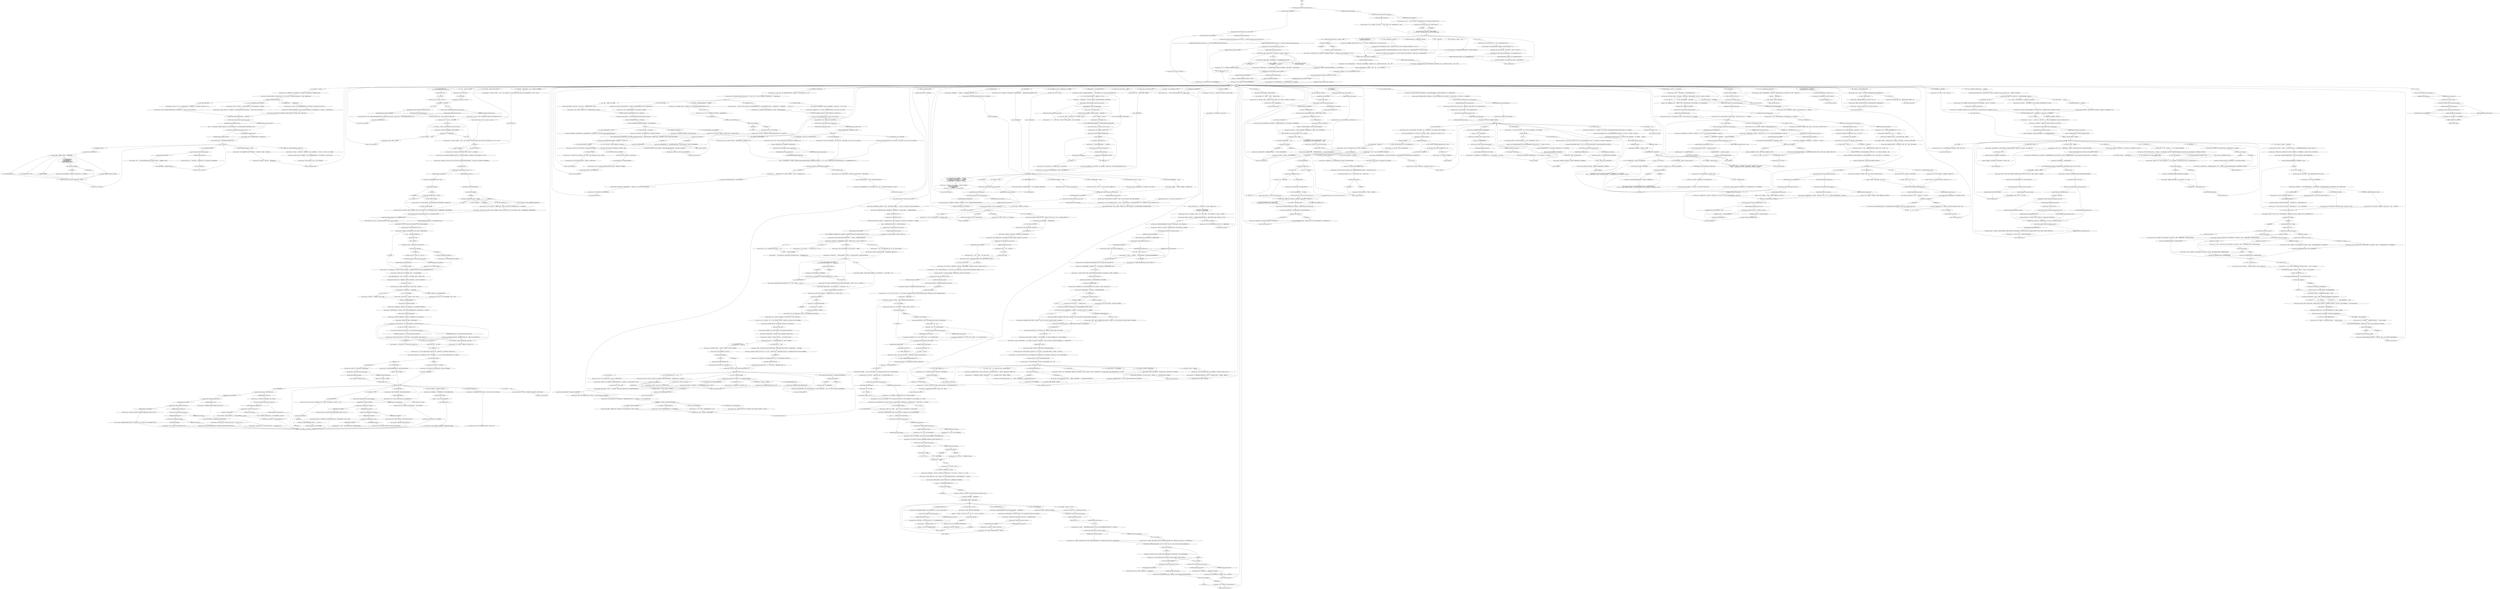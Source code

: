 # VILLAGE / IDIOT DOOM SPIRAL
# Idiot Doom Spiral Guy welcomes the return of Tequila Sunset! Tells the story of how you drove the car into the sea and drank with these drunks, and other tales of everything (in exchange of alcohol): cocaine skull, headless falnrider etc.
# ==================================================
digraph G {
	  0 [label="START"];
	  1 [label="input"];
	  2 [label="Hand/Eye Coordination: 我最喜欢的是他弄丢的枪。"];
	  3 [label="Empathy: 这不是在开玩笑。他为隐士警探感到抱歉。"];
	  4 [label="Idiot Doom Spiral: “不过，愿神明保佑他们。如果没有他们，我就真的是孤身一人了。总之，一瓶酒只能换来这么多故事。”他看向酒瓶。“这瓶都快空了……”"];
	  5 [label="Rhetoric: 他说话的口气，好像它显然就是你的名字。就像你叫别人比利·布鲁尼尔或者‘四街帮头子’一样。"];
	  6 [label="Idiot Doom Spiral: “谢谢，罗西。”他小心地接过纸和笔，然后在虚线上，‘莉莉恩·卡特’的名字旁边，写下：‘白痴厄运漩涡’。"];
	  7 [label="Idiot Doom Spiral: Variable[\"village.idiot_manager_less_drink\"]"];
	  8 [label="Variable[\"village.idiot_manager_less_drink\"]", shape=diamond];
	  9 [label="!(Variable[\"village.idiot_manager_less_drink\"])", shape=diamond];
	  10 [label="Endurance: 你的形象能经受住时间的考验。人们会永远铭记它。"];
	  11 [label="Idiot Doom Spiral: “干……”他把头埋在手臂间。“好吧，就这样吧。至少我努力过了。”他长叹一声，然后胡乱地喝了几口酒。"];
	  12 [label="Idiot Doom Spiral: “谢谢你愿意继续和我合作。以后我一定会做得更好。”他松了一大口气。“让我来补偿你吧，需要我为你做什么吗？什么都可以。”"];
	  13 [label="You: “好了，亮出你的真本事吧。”"];
	  14 [label="Idiot Doom Spiral: “你还记得玛利亚·卡帕列娃曾经穿着一双粘有大奶子的拖鞋走红毯而引起轰动的事情吗？”"];
	  15 [label="Idiot Doom Spiral: “那是*我*的杰作。”他满意地抬头望向天空，如同一只老猫。“那一年我们卖出去了好多拖鞋……”"];
	  16 [label="You: “没有什么比*万物终结*更真实了。”"];
	  17 [label="Jump to: [application hub]"];
	  18 [label="Idiot Doom Spiral: “你不需要担心*这个*，”他喝了酒的嘴摆出奇怪的形状，“*一切*都在我的掌控之中。而且喝酒还能提高我的创造力。让我的想法源源不断，你懂吗？”说完他还眨了眨眼。"];
	  19 [label="Idiot Doom Spiral: “*放松点*。我见你像疯子一样忙前忙后跑来跑去的。你们应该享受生活，享受阳光。”他转头将臃肿的脸埋在雪里，胡子上的啤酒滴结成了冰。"];
	  20 [label="Idiot Doom Spiral: “是啊！给我一两分钟就行……”他放下酒瓶，站起身离开。几分钟过去，天空中云卷云舒……"];
	  21 [label="Idiot Doom Spiral: “好吧，等你准备好了——虽然我觉得你永远也准备不好……”他止住话语，拿起酒瓶。"];
	  22 [label="Idiot Doom Spiral: “哇！敲诈你？什么啊，你是在说8频道播的那种有声小说吗？我们是朋友，我怎么会敲诈你呢！我们可不是在干这个。”"];
	  23 [label="Idiot Doom Spiral: “你想让他们报道什么？”"];
	  24 [label="Logic: 罢工可能会永远持续下去……或许你现在就应该及时止损，减少损失。"];
	  25 [label="Idiot Doom Spiral: “你连一个脑细胞都不用担心这件事，都交给我就好了……最终的结果一定*万众瞩目*。这只是时间问题……”"];
	  26 [label="Jump to: [idiot doom main hub]"];
	  27 [label="You: “你跟你的兄弟能签一下这份文件吗？”（拿出艾弗拉特的信。）"];
	  28 [label="You: “这份文件上至少需要两个签名。”"];
	  29 [label="Idiot Doom Spiral: Variable[\"village.idiot_greeting_done\"]"];
	  30 [label="Variable[\"village.idiot_greeting_done\"]", shape=diamond];
	  31 [label="!(Variable[\"village.idiot_greeting_done\"])", shape=diamond];
	  32 [label="Idiot Doom Spiral: 他夸张地耸耸肩。“嘴巴太渴，舌头被囚禁在里面了。”"];
	  33 [label="Idiot Doom Spiral: Variable[\"village.idiot_gave_second_alcohol\"]"];
	  34 [label="Variable[\"village.idiot_gave_second_alcohol\"]", shape=diamond];
	  35 [label="!(Variable[\"village.idiot_gave_second_alcohol\"])", shape=diamond];
	  36 [label="Idiot Doom Spiral: “龙舌兰日落。”他点头表示赞赏。"];
	  37 [label="You: “你了解我是哪种警察吗？”"];
	  38 [label="You: “也许？”"];
	  39 [label="Jump to: [idiot doom main hub]"];
	  40 [label="You: “等等。听起来一点也不像我啊。”"];
	  41 [label="You: 什么也不说。那样更有尊严。"];
	  42 [label="Idiot Doom Spiral: “你说有一帮该死的失败者，他们的主要兴趣就是‘限制你的风格……’”"];
	  43 [label="You: “*这*才算得上是故事嘛。”"];
	  44 [label="Idiot Doom Spiral: “我宁愿不说细节了，那个真挺低概念的。”"];
	  45 [label="You: “是的——要不告诉我你是怎么变成白痴厄运漩涡的？”"];
	  46 [label="Idiot Doom Spiral: “我按响了邻居家的门铃。那时候很晚了，大部分人甚至都没有回应。还有一些回应的以为我是想推销什么东西，在我还没开口解释就挂断了……”"];
	  47 [label="idiot_headless_end_hub"];
	  48 [label="Inland Empire: 出于某种原因，你*的确*觉得这种理论是最合理的。"];
	  49 [label="You: “我有一种特别的罢工特酿，工会用的。”（交给他。）"];
	  50 [label="You: “你能再跟我讲讲可卡因骷髅的故事吗？”"];
	  51 [label="Idiot Doom Spiral: “没错……一个专属于马丁内斯和它的历史的故事。”他抿了一点漱漱口，做好准备。"];
	  52 [label="Idiot Doom Spiral: “不管怎么说，那是一个周六的深夜，当时我们，垂死酒鬼联盟，正在喝酒。这没什么值得注意的，我们一周7天24小时都在喝酒。这样能让一切变得温暖和缓慢起来，我相信你能懂那种感觉。”"];
	  53 [label="Idiot Doom Spiral: “不，并没有……你说了很多悲伤小教堂的事，还有大家都是怎么想搞你的。”"];
	  54 [label="You: “哇哦。”"];
	  55 [label="Physical Instrument: 没错。好好跑步对保持身体*和*心理健康来说非常重要。"];
	  56 [label="You: “我自己也可以好好跑跑步。”"];
	  57 [label="Idiot Doom Spiral: “我曾经拥有自己的现实情况。我有商业合作伙伴，而且还有一家创意服务机构。我拥有一套漂亮的公寓，一个甚至比它还漂亮的女人，不过不知道为什么，这一起都离我而去了……”"];
	  58 [label="Idiot Doom Spiral: “不管怎么说，这不是关键。重要的是把艺术和性混合在一起，能他妈的让你*变得富有*。”\n“不管怎么说，这不是关键。重要的是把艺术和性混合在一起，能他妈的让你*变得富有*。只是千万不要去慢跑，释放出一连串的厄运把一切全部冲走。”"];
	  59 [label="Idiot Doom Spiral: “那是因为你的爪子他妈的太脏了，罗斯马雷！我们明明就在海湾旁边，你随时都能洗的。”"];
	  60 [label="Idiot Doom Spiral: IsNighttime()"];
	  61 [label="IsNighttime()", shape=diamond];
	  62 [label="!(IsNighttime())", shape=diamond];
	  63 [label="You: “是啊，其实吧——你说得对。我什么也想不出来。”"];
	  64 [label="Idiot Doom Spiral: “好吧，我可以告诉你。不过我要警告你，它真的挺*古怪的*。”他神秘地眯起眼睛。“我们的故事要从一家传奇的设计工作室说起，就在马丁内斯……”"];
	  65 [label="Idiot Doom Spiral: Variable[\"village.idiot_electro_cocaine\"]"];
	  66 [label="Variable[\"village.idiot_electro_cocaine\"]", shape=diamond];
	  67 [label="!(Variable[\"village.idiot_electro_cocaine\"])", shape=diamond];
	  68 [label="Idiot Doom Spiral: “喂，龙舌兰，注意点！故事是这样的：有一天，他正完全沉浸在自己心目的*杰作*之中：那是一种*最低限度*的广告，完全不包含文本或图像。只有……纯粹的白……”"];
	  69 [label="Electrochemistry: 又错了，书呆子。知道什么叫有志者事竟成吗。"];
	  70 [label="You: “奇怪了，我居然对找骷髅没兴趣。”"];
	  71 [label="skullhub"];
	  72 [label="You: “一个装满可卡因的骷髅？”"];
	  73 [label="Idiot Doom Spiral: “啊，龙舌兰，我就*知道*你能成功。这他妈的真是太棒了，老兄！”"];
	  74 [label="You: “所以你是说，这*不是*你的夹克？”"];
	  75 [label="Idiot Doom Spiral: Variable[\"village.idiot_gave_dirty_jacket\"]"];
	  76 [label="Variable[\"village.idiot_gave_dirty_jacket\"]", shape=diamond];
	  77 [label="!(Variable[\"village.idiot_gave_dirty_jacket\"])", shape=diamond];
	  78 [label="Electrochemistry: 等等！也许还有别的方法……也许就在海岸附近？不要现在放弃！"];
	  79 [label="You: “我有一支蓝色的椭圆形钢笔。”（把你的笔借给他。）"];
	  80 [label="Idiot Doom Spiral: “不，不是它。‘FALN’？那是中概念的玩意。完全不是我的风格。”"];
	  81 [label="Idiot Doom Spiral: “妈的怎么可能，罗斯马雷！你们这群人有什么毛病？说的好像我会像那些低概念自行車快递员一样，穿着‘FALN’夹克死在什么地方……”"];
	  82 [label="Reaction Speed: 一件丢失的夹克？听起来像是可以调查的谜题……"];
	  83 [label="You: “哇哦。”"];
	  84 [label="Interfacing: 我唯一的问题是——该去哪里弄*铁锹*呢？"];
	  85 [label="Hand/Eye Coordination: 我最喜欢的枪。"];
	  86 [label="Jump to: [idiot_name_story_end_hub]"];
	  87 [label="Jump to: [Idiot Doom Spiral: \"\"It depends, really. Are you willin...\"]"];
	  88 [label="You: “你想听听我对二次概念化的看法吗？”"];
	  89 [label="Idiot Doom Spiral: IsTaskActive(\"TASK.check_back_on_renovation_later\")  or  Variable[\"jam.horseback_monument_reflection_done\"]"];
	  90 [label="IsTaskActive(\"TASK.check_back_on_renovation_later\")  or  Variable[\"jam.horseback_monument_reflection_done\"]", shape=diamond];
	  91 [label="!(IsTaskActive(\"TASK.check_back_on_renovation_later\")  or  Variable[\"jam.horseback_monument_reflection_done\"])", shape=diamond];
	  92 [label="Kim Kitsuragi: 你听见警督正强忍着笑。"];
	  93 [label="Idiot Doom Spiral: “*怎么*不一样了？大小生意都是生意。我现在替你办事——你雇我来就是做这个的。”"];
	  94 [label="Idiot Doom Spiral: “可是*我呢*？我只为你提供*极*高质量的点子。因为我了解*你的*需求，可以轻而易举把它们和你的个人形象结合起来，帮你一举成名。”"];
	  95 [label="Idiot Doom Spiral: “我不想妨碍你们，我也知道自己的身份。我只是想当你的个人品牌战略师，当你优秀的智囊而已，可以吗？”"];
	  96 [label="Encyclopedia: 是这样的——卡帕列娃小姐（又名奥尔加·格雷苯尼科娃）曾被称为东瑞瓦肖首屈一指的美女兼性感女神。她在咚咚恰卡导演的三级片《灵子脱衣舞女》中的角色让她一举成名。她连续*三年*被拉法叶评为最迷人的女性。"];
	  97 [label="Idiot Doom Spiral: “我从客户那儿赚来的钱有*好几百万*。我在这个领域已经很出名了。”"];
	  98 [label="Kim Kitsuragi: “我们真没时间讨论这种事情，”警督不耐烦地说道。“别忘了我们是来调查一起谋杀案的。”"];
	  99 [label="Idiot Doom Spiral: “不行，抱歉。”他盯着手中的酒瓶，然后深深叹了口气……"];
	  100 [label="trust or not trust hub"];
	  101 [label="Idiot Doom Spiral: “龙舌兰……你自己也知道这件事做起来没那么容易。我保证我*已经在安排*了。”他紧握着酒瓶，眨了眨眼。"];
	  102 [label="Idiot Doom Spiral: 他把肿胀的鼻子转向月亮，脸被刺骨的寒风吹得通红。"];
	  103 [label="Idiot Doom Spiral: “你也是，龙舌兰日落！”"];
	  104 [label="Rosemary: 你还没来得及回复，他已经在纸上猛烈地涂画了几笔。当他把文件交还给你的时候，那个签名——用大写字母写的——是：“不要打给阿比盖尔。”"];
	  105 [label="Don't Call Abigail: “不要打给阿比盖尔！”他哼了一声，拿起瓶子喝了一口。瓶子已经空了。"];
	  106 [label="Rosemary: “他妈的干了一天苦活了，老兄。”"];
	  107 [label="You: “现在我身上没有。”"];
	  108 [label="You: “不要，听起来有点吓人。”（后退。）"];
	  109 [label="idiot_teq_story_end_hub"];
	  110 [label="Interfacing: 你右腿的肌肉变得紧绷起来。"];
	  111 [label="Idiot Doom Spiral: “是啊，你说自己的行为真的很不合理，没能坚持自己作为联盟代表的责任。”"];
	  112 [label="You: “我有没有提案子的事？”"];
	  113 [label="Idiot Doom Spiral: “好哇好哇。所以现在我他妈又变成讲故事的人了……”他拍了拍膝盖说道。“好吧。为什么不呢。总比在海滩边狂欢作乐好多了。”"];
	  114 [label="Rosemary: 他还没来得及开口，另一个流浪汉插了进来：“喂，漩涡小子，要跟我一起分享吗？”"];
	  115 [label="Idiot Doom Spiral: “所以我把钥匙扣拆了下来，把前门和公寓的钥匙放进不同的口袋，这样就不会响了。你知道的，至少我是这么计划的……”"];
	  116 [label="Perception (Sight): 他捏了一把大腿，似乎想确认这到底是不是真的*现实*。"];
	  117 [label="Idiot Doom Spiral: “是啊。也许这些年我夸大了某些部分。当你过于频繁地讲述一个故事的时候，它就开始有了自己的生命……”"];
	  118 [label="Idiot Doom Spiral: “她不知道的是，自己的平静很快就会被打破。来自身后，马蹄的咔哒声。她吃了一惊，转过身去，你猜她看见了什么？”"];
	  119 [label="You: “你还知道更多都市神话吗？”"];
	  120 [label="Idiot Doom Spiral: IsHighestCopotype(\"sorry_cop\")"];
	  121 [label="IsHighestCopotype(\"sorry_cop\")", shape=diamond];
	  122 [label="!(IsHighestCopotype(\"sorry_cop\"))", shape=diamond];
	  123 [label="Idiot Doom Spiral: Variable[\"village.idiot_volition_blocks_losing_content\"]"];
	  124 [label="Variable[\"village.idiot_volition_blocks_losing_content\"]", shape=diamond];
	  125 [label="!(Variable[\"village.idiot_volition_blocks_losing_content\"])", shape=diamond];
	  126 [label="Idiot Doom Spiral: “请原谅，现在是你在讲故事吗？不是？没有吗？那好吧……”他嘲弄到。"];
	  127 [label="Idiot Doom Spiral: “起风了，原本漆黑一片的天空变得更黑了。雨点开始从天上坠落，那个季节第一场寒冷的秋雨……”"];
	  128 [label="Shivers: 两个女人站在一小块凸出的岩石上。其中一个人穿着一件紫色的雨衣。细线从鱼竿一直延伸到大海。地面上开始出现小小的雨滴，频率越来越快。"];
	  129 [label="You: “她被逮捕了吗？”"];
	  130 [label="Idiot Doom Spiral: “也许你说得对，谁知道呢？也许是我们落后于潮流了？不过我们的确他妈的很*有钱*，这一点我还是知道的……”"];
	  131 [label="You: “我从远处欣赏就好，谢谢。”"];
	  132 [label="Don't Call Abigail: “不要打给阿比盖尔！不要！”"];
	  133 [label="Idiot Doom Spiral: “那是你的现实情况。你觉得一切尽在自己的掌握，然后*砰*！它朝你扔了几坨疯狂的狗屎……”他喝了一大口酒，笑了笑。“这就是为什么多喝水很重要的原因。”"];
	  134 [label="Idiot Doom Spiral: “魔法动物？不是的，老兄，这可是很*严肃的玩意*……”"];
	  135 [label="Idiot Doom Spiral: “你知道的，龙舌兰。”他拍了两下鼻翼。“*嗅用*麻醉品。白色铁路。*派对可可精*！”"];
	  136 [label="Encyclopedia: 还有一些更老套的诨名：当然了，有白粉，除此之外，还有雪花，小白，珍珠。任何跟白色有关的都行。"];
	  137 [label="Idiot Doom Spiral: “你必须理解……*这个*家伙的工作实在是*太高概念*了，所以普通剂量的可卡因根本起不了作用。最后，他们是用货車来送货的。”"];
	  138 [label="Kim Kitsuragi: “我不得不同意。基本上来说，我们连解决手上这起案子需要的东西都没有。更负担不起到处奔波，去寻找一件类似神话的吸毒用具……”"];
	  139 [label="Electrochemistry: 实在人就该接受一个实在的任务。你应该加入他们。"];
	  140 [label="Rhetoric: 正如你断定的，实际数字应该是216——不过朋友之间稍微挪动一点又怎么样呢？"];
	  141 [label="Idiot Doom Spiral: “外面的世界很大，龙舌兰。里面有很多丢失的夹克。不知道你为什么会觉得这件可能是我丢的……”"];
	  142 [label="Rosemary: “是的！”红鼻子酒鬼把手举到头顶，行了一个礼。"];
	  143 [label="Idiot Doom Spiral: “这帮快活的冒险家还能为你做些什么吗，或者你需要把这份看起来很严肃的文件寄出去？”他的脸亮了起来。“我好像看见广场附近有个邮筒。”"];
	  144 [label="Idiot Doom Spiral: “不知道我有没有提过，不过我曾经是一个非常成功的商人，而且，*作为*一个商人，我要留下这支笔来解决我遇到的麻烦。”他自信地点点头。"];
	  145 [label="Idiot Doom Spiral: “不知道我有没有提过，不过我曾经是一个非常成功的商人，而且，*作为*一个商人，我要留下这支笔来解决我遇到的麻烦。”他自信地点点头。"];
	  146 [label="Idiot Doom Spiral: IsKimHere()"];
	  147 [label="IsKimHere()", shape=diamond];
	  148 [label="!(IsKimHere())", shape=diamond];
	  149 [label="Idiot Doom Spiral: Variable[\"whirling.necktie_personified\"]  and  CheckEquipped(\"neck_tie\")"];
	  150 [label="Variable[\"whirling.necktie_personified\"]  and  CheckEquipped(\"neck_tie\")", shape=diamond];
	  151 [label="!(Variable[\"whirling.necktie_personified\"]  and  CheckEquipped(\"neck_tie\"))", shape=diamond];
	  152 [label="Don't Call Abigail: “阿比盖尔……”"];
	  153 [label="Idiot Doom Spiral: CheckItem(\"white_envelope_lilienne_signed\")"];
	  154 [label="CheckItem(\"white_envelope_lilienne_signed\")", shape=diamond];
	  155 [label="!(CheckItem(\"white_envelope_lilienne_signed\"))", shape=diamond];
	  156 [label="Idiot Doom Spiral: Variable[\"village.idiot_manager_gave_verdict\"]"];
	  157 [label="Variable[\"village.idiot_manager_gave_verdict\"]", shape=diamond];
	  158 [label="!(Variable[\"village.idiot_manager_gave_verdict\"])", shape=diamond];
	  159 [label="You: “二次概念化？我刚刚一直在忙别的事情。”\n“哦，我刚刚一直在忙别的事情。”"];
	  160 [label="Composure: 他在用惯用的方式掩饰自己酗酒。"];
	  161 [label="You: “没问题，但现在不是时候。”"];
	  162 [label="Idiot Doom Spiral: “我没和你说过吗？”他转向酒友。“我还和你说过很多次，对吧？我就是这么*做事*的。”"];
	  163 [label="Idiot Doom Spiral: “不合你意吗？我以为你就是这意思呢。”他把一只手从脸上放下。“这就让我*很糟心*了啊，龙舌兰。说实话，我以为你会喜欢呢。”"];
	  164 [label="Idiot Doom Spiral: “谢谢你给我这个机会，虽然我把事情搞砸了……但是我又失去了什么呢？”他耸了耸肩，摆出一副悠闲的姿态。"];
	  165 [label="Jump to: [idiot doom main hub]"];
	  166 [label="Pain Threshold: 他不知道是该放弃还是挥霍。什么才能平复他内心的痛苦？"];
	  167 [label="You: “你这是干嘛？！”"];
	  168 [label="Savoir Faire: 这种积极乐观的态度*太棒了*！如此价值连城的心态，近乎*疯狂*的活力！你应该立即雇佣他！！"];
	  169 [label="You: “我对你的个人责任感……持保留意见。”"];
	  170 [label="Perception (Sight): 他浮肿的脸上露出一抹淡淡的笑容，如同一缕穿过云层的阳光。他喜欢追忆。"];
	  171 [label="Idiot Doom Spiral: “我曾经在砰砰砰带领过一支*天才建筑师*团队。大家走的都是高端概念路线，所以他们的名字都只用一个字母代替。在大量咖啡味乳清粉的催动下，我们有过许多*疯狂的*想法。我们做出过许多前无古人，*后无来者*的事情！”"];
	  172 [label="Idiot Doom Spiral: Variable[\"village.idiot_ultralib_kapaleva_encyc\"]"];
	  173 [label="Variable[\"village.idiot_ultralib_kapaleva_encyc\"]", shape=diamond];
	  174 [label="!(Variable[\"village.idiot_ultralib_kapaleva_encyc\"])", shape=diamond];
	  175 [label="You: “是的，好吧。就像你的账单和早上吃的高纤麦片一样真实。”"];
	  176 [label="Idiot Doom Spiral: “哇啊！”他双手举到半空，一脸惊讶。啤酒在他的胡须上闪烁着，如同小小的珍珠。"];
	  177 [label="Idiot Doom Spiral: Variable[\"village.idiot_empathy_win_her_back\"]"];
	  178 [label="Variable[\"village.idiot_empathy_win_her_back\"]", shape=diamond];
	  179 [label="!(Variable[\"village.idiot_empathy_win_her_back\"])", shape=diamond];
	  180 [label="Idiot Doom Spiral: 他叹了口气。“这件事不容易啊……但是我已经在安排了，真的。我甚至还报名了这次的加姆洛克晚会。”"];
	  181 [label="Jump to: [trust or not trust hub]"];
	  182 [label="Idiot Doom Spiral: “喂，阿比！”他朝那个没有回应的醉汉——嘴角还在滴口水——大喊一声。"];
	  183 [label="Rosemary: 快乐的男人看了看你，然后是穿着运动服的朋友。“我当然可以帮忙了。你要一个签名是吧——那我就*给*你一个签名。”"];
	  184 [label="Idiot Doom Spiral: “酒。你忘记我们的派对了吗？”他用手指拍了拍太阳穴。“我之前告诉你的事？”"];
	  185 [label="Idiot Doom Spiral: “我来看看……”他拿起瓶子，仔细观察着。“啊，的确很刺激，谢谢。”"];
	  186 [label="You: “我有一瓶不可思议的灰域陈酿伏特加。”（交给他。）"];
	  187 [label="You: “我给你带了点酒。现在可以把你的名字告诉我了吗？”"];
	  188 [label="Idiot Doom Spiral: “嗨，龙舌兰！欢迎来到现实。它对你怎么样啊？”一个30多岁、穿着利卡尔（TM）运动服两件套的男人抿了一口啤酒。"];
	  189 [label="You: “不记得。”"];
	  190 [label="Idiot Doom Spiral: “也许？”他抿了一口啤酒。“看来你想知道龙舌兰日落是怎么来的。看起来你很想听听那个*传说*。”"];
	  191 [label="You: “说吧。”"];
	  192 [label="You: “嗯……我现在就想跳下这列讲故事的火車。”"];
	  193 [label="Idiot Doom Spiral: 他喝了一口啤酒，问到：“你说什么火車？”"];
	  194 [label="You: “根本没有火車。请继续吧。”"];
	  195 [label="Idiot Doom Spiral: “我想你说过*自己*就是大事件，而且你要粉碎现实的阴影。是啊……我知道自己以前听说过那些织线什么的。”"];
	  196 [label="Idiot Doom Spiral: “是啊，你一直说*煤矿所有者*是怎么把我们耍得团团转，就像那个女人骗了你一样……”"];
	  197 [label="Idiot Doom Spiral: “我曾经是一个相当富有的人。一家高概念创意服务机构的创始人兼新合伙人。我的故事开始的时候，刚刚和一家保险公司签了一份大合同……”"];
	  198 [label="Idiot Doom Spiral: “呃，是的，不过有意思的是*骑在*马背上的那个人。一个男人……”"];
	  199 [label="Idiot Doom Spiral: “格特鲁德·海特是第一个目击到*无头FALN骑士*的人，不过她并不是最后一个，哦不……”"];
	  200 [label="You: “我有种直觉，应该是卧底。我也会想报仇的。”"];
	  201 [label="Idiot Doom Spiral: “随你便，日落先生。”他耸耸肩。"];
	  202 [label="Idiot Doom Spiral: IsHighestCopotype(\"apocalypse_cop\")"];
	  203 [label="IsHighestCopotype(\"apocalypse_cop\")", shape=diamond];
	  204 [label="!(IsHighestCopotype(\"apocalypse_cop\"))", shape=diamond];
	  205 [label="You: “龙舌兰日落？那是我的*艺名*！”\n“龙舌兰日落？是啊，我更喜欢龙舌兰日落。那是我的*艺名*。”"];
	  206 [label="You: “现实？它让我非常难过。”"];
	  207 [label="Idiot Doom Spiral: “是的，龙舌兰日落！”他抿了一口，“你的，呃，高概念现实冒险进行地怎么样了？”"];
	  208 [label="Idiot Doom Spiral: IsKimHere()"];
	  209 [label="IsKimHere()", shape=diamond];
	  210 [label="!(IsKimHere())", shape=diamond];
	  211 [label="Idiot Doom Spiral: “不，那只是你妈这么叫你。你的真名是龙舌兰日落。拥抱它吧，兄弟。”"];
	  212 [label="Idiot Doom Spiral: “给我他妈的闭嘴，罗斯马雷！”"];
	  213 [label="Idiot Doom Spiral: “她们被困在了倾盆大雨中。她们的动作很迅速。伊娃收拾鱼竿，乌拉转过身去拿钓具盒……”"];
	  214 [label="Idiot Doom Spiral: “天啦，这些细节也太可怕了。不过，又有个案子解决了！”他痛痛快快地从瓶子里喝了一大口。"];
	  215 [label="Idiot Doom Spiral: “说真的，跑步很有帮助。穿着那套可靠的桑萨瑞克·利卡尔（TM）运动服，我觉得自己可以征服整个世界……”"];
	  216 [label="Savoir Faire: 不，你不用。"];
	  217 [label="Idiot Doom Spiral: “这就是广告最酷的地方——它有点类似艺术，只不过你他妈的可以靠着它*变得富有*……”"];
	  218 [label="Idiot Doom Spiral: “呃，你也知道的，性就是卖点。这是广告的第一条规则。”"];
	  219 [label="Idiot Doom Spiral: “我*知道*……”他若有所思地喝了一大口比尔森啤酒。“它真他妈的太赞了。现在一切都没了。”\n“我*知道*……”他若有所思地喝了一大口啤酒。“直到我去慢跑，释放出一连串的厄运，将一切都卷走了。”"];
	  220 [label="Idiot Doom Spiral: “你也太伪善了吧，龙舌兰。上周你对女人的看法还挺疯狂的……”"];
	  221 [label="Idiot Doom Spiral: “是啊，就是这样。你来这里是服务大众的，对吗？”"];
	  222 [label="Encyclopedia: 他说的‘高端’指的是‘可能致癌’。利卡尔（TM）是一种40年代中期开发的混合纤维材料，主要是由于穿着者路过时发出的沙沙声而闻名的……"];
	  223 [label="Jump to: [dumbhub]"];
	  224 [label="Idiot Doom Spiral: “他妈的闭嘴，罗斯马雷，他是个警察，还记得吗？”"];
	  225 [label="Idiot Doom Spiral: IsKimHere()"];
	  226 [label="IsKimHere()", shape=diamond];
	  227 [label="!(IsKimHere())", shape=diamond];
	  228 [label="Idiot Doom Spiral: “是吗？那你为什么不去吃屎呢，龙舌兰？你不可能想出比那个更好的说法。”"];
	  229 [label="You: “科科努尔巨人跟山一样大。”"];
	  230 [label="Idiot Doom Spiral: “酸液侏儒？听起来就是个愚蠢又低概念的品牌名。”"];
	  231 [label="Idiot Doom Spiral: “各种各样的。我看见考古学家，帮派分子，甚至还有广告公司之类的。告诉你，龙舌兰——这玩意对特定人群很有*吸引力*。”"];
	  232 [label="You: “等等——嗅用麻醉品？”"];
	  233 [label="You: “这主意他妈的也太蠢了吧。”"];
	  234 [label="Idiot Doom Spiral: 男人脸上掠过惊慌失措的表情。他看看你，又看了看手中的酒瓶，然后又看向你……"];
	  235 [label="You: “帮你找这玩意给我添了不少麻烦。拿着这件该死的夹克吧。”（交给他。）\n“帮你找这玩意让我吃了不少苦头。拿着这件该死的夹克吧。”（交给他。）"];
	  236 [label="Idiot Doom Spiral: “这狗屁玩意太中概念了，就算拿着棍子我都不会碰它一下。不过是啊，我肯定你穿着会很好看。”"];
	  237 [label="Jump to: [givingalgulhub]"];
	  238 [label="Rosemary: “哎呀，厄运漩涡！那不是你几周前偷的那件夹克吗？”"];
	  239 [label="Rosemary: “各种各样的都有，先生。啤酒*和*葡萄酒。”"];
	  240 [label="You: “我基本上也算无家可归了。好像也没有很糟糕。”"];
	  241 [label="Empathy: 更像是你在束缚他们。"];
	  242 [label="Idiot Doom Spiral: IsKimHere()"];
	  243 [label="IsKimHere()", shape=diamond];
	  244 [label="!(IsKimHere())", shape=diamond];
	  245 [label="You: “邮筒……广场……明白了！”[离开。]"];
	  246 [label="Interfacing: 并不是伪造方面的专家。不要打给阿比盖尔签的更像是*尔盖比阿给打要不*。"];
	  247 [label="Idiot Doom Spiral: “好啊。”他喝了一大口啤酒。“你决定好了吗？”"];
	  248 [label="Kim Kitsuragi: “是的，没错，”警督一脸不快地说道。"];
	  249 [label="Conceptualization: 这种设计真是*天才*——正是因为他对独特审美的执着才能如此优美地传达出来。他真是太棒了！"];
	  250 [label="Idiot Doom Spiral: “让你的个人品牌战略师来把控时机好吗？你只要告诉我你对什么地方满意就行。”"];
	  251 [label="praise hub"];
	  252 [label="Idiot Doom Spiral: 是白痴厄运漩涡——他*回来了*。他像是一只由黄疸和恶臭的聚丙烯组成的怪兽，回来迎战最可怕的对手……"];
	  253 [label="Electrochemistry: 三年，你听到没？三年哎……她得多性感才能有这样的成就啊？！"];
	  254 [label="You: “你说什么呢？我才是城里最性感、最*真实*的人。”"];
	  255 [label="You: “绝不去*理解*小人物的想法……我为他们感到抱歉。”"];
	  256 [label="Idiot Doom Spiral: “不好意思啊，朋友。这不是我的事情，而是*你的*事情。这是你回报社会、让你的形象脱颖而出，让大家都认识*你*的机会。”他将双手伸向天空……"];
	  257 [label="You: “风云人物来啦！”"];
	  258 [label="You: “就这？这就是一堆脚手架而已啊！”"];
	  259 [label="You: “太棒了，脚手架能搭建得这么快真是一项世纪壮举啊。”"];
	  260 [label="Idiot Doom Spiral: “我知道自己现在看起来好像能力*不足*的样子，但是你要相信一切都需要一个过程。事情都在我的掌控之下。只要罢工结束，工人们就会去纪念碑那儿……”"];
	  261 [label="Empathy: *报纸*？或许她会在报纸上看到你的名字……然后回心转意……"];
	  262 [label="Idiot Doom Spiral: “我*保证*我们的照片之类的都会登上报纸。城里的人都会谈论你——为社区投资、创造价值、回馈社会之类的……”"];
	  263 [label="Idiot Doom Spiral: “喂，伙计们——我们是英雄了！”他朝着其他两个人胡乱地挥了挥手。"];
	  264 [label="You: “你还有别的故事吗？”"];
	  265 [label="Jump to: [Idiot Doom Spiral: \"\"The tale I'm about to tell you is...\"]"];
	  266 [label="You: “关于那个‘害我很惨的人’，我有没有说过什么详细信息？”"];
	  267 [label="idiot_teq_story_1"];
	  268 [label="Idiot Doom Spiral: “那是一个周六的深夜，当时我们，垂死酒鬼联盟，正在喝酒。这没什么值得注意的，我们一周7天24小时都在喝酒。这样能让一切变得温暖和缓慢起来，我相信你能懂那种感觉。”"];
	  269 [label="Idiot Doom Spiral: “你与现实妥协了——你猛踩踏板，冲出码头，穿过冰面。”"];
	  270 [label="Idiot Doom Spiral: “老实讲，好像挺痛苦的。如果要我猜的话，我会说你还在处理一些麻烦事。”"];
	  271 [label="Idiot Doom Spiral: “一天傍晚，我出去跑步。你也知道，当你被口袋里钥匙的叮当声搞得心烦意乱时，是不可能清空大脑的。”他晃晃瓶子，发出清脆的响声。"];
	  272 [label="Idiot Doom Spiral: “流浪的生活方式的确有些特权——首先就是不用付房租。不用对另外那20多个人负责也挺不错的。”"];
	  273 [label="You: “往好的方面想——你得到了一个很棒的故事。”"];
	  274 [label="Idiot Doom Spiral: “我们的女主角发现自己很享受运河带来的和平和安宁……”她仰望天空，似乎在寻找属于自己的那份平静……"];
	  275 [label="You: “好吧。那无头FALN骑士怎么样了？”（总结。）"];
	  276 [label="Idiot Doom Spiral: “是你。你是龙舌兰日落。”"];
	  277 [label="Rosemary: “跟他们说说水闸旁边那两个女权主义者的事！”"];
	  278 [label="Kim Kitsuragi: “我不知道他是从哪里接收到这些观点的，不过不管是什么，他好像都是认真的。”"];
	  279 [label="Jump to: [dumbhub]"];
	  280 [label="Perception (Smell): 然后还有那股味道，你甚至都不想去想。"];
	  281 [label="Idiot Doom Spiral: “垂死酒鬼联盟的其他成员？他们就是看起来那副样子。”"];
	  282 [label="Kim Kitsuragi: “你为什么不去找有关当局呢？”"];
	  283 [label="Jump to: [idiot doom main hub]"];
	  284 [label="Rosemary: “是啊，那个也挺经典的。”"];
	  285 [label="You: “那哈库多玛达塔呢？它是一种能自我复制的有魔力的声音！”"];
	  286 [label="expeditionhub"];
	  287 [label="You: “等等，你说‘特定人群’是什么意思？”"];
	  288 [label="Idiot Doom Spiral: “总之，过了一段时间，他在马丁内斯开了一间个人工作室。就在那时，他开始研究某些*真正*疯狂的东西。我说的可是某种如玻璃一般流畅的、前瞻性的设计语言，那种可以完全颠覆旧设计体制的东西。”"];
	  289 [label="Conceptualization: 一场打破范式的革命！？"];
	  290 [label="You: “对于设计界来说真是个莫大的损失。”"];
	  291 [label="Electrochemistry: 不对，书呆子！知道什么叫有志者事竟成吗。"];
	  292 [label="Idiot Doom Spiral: “即便如此，我想也许是在木板道上弄丢的？或者是在海岸边散步弄丢的？或者是落在废弃鱼市了？”"];
	  293 [label="Idiot Doom Spiral: “我才不要这个恶心的流浪汉破布堆呢。我也许是踏上了一条无法回头的衰败之路，但我自己还是有标准的……”"];
	  294 [label="Idiot Doom Spiral: “你他妈到底在说什么呢，龙舌兰？”"];
	  295 [label="Shivers: 在那黑暗的港口，她的香烟就像一座灯塔，孤独地舞动着。那个画面毫不费力地进入你的脑海，就好像你已经在那条街道上走过了几千遍。"];
	  296 [label="Electrochemistry: 我叫它——神经学。"];
	  297 [label="Idiot Doom Spiral: “我并不惊讶。很多人发现自己很难达到天才的终极境界，如果没有白粉的话。”"];
	  298 [label="You: “先问几个问题再说。”"];
	  299 [label="Jump to: [saysomethinghub]"];
	  300 [label="Idiot Doom Spiral: “好吧！”他小心地接过纸和笔，然后在虚线上，‘莉莉恩·卡特’的名字旁边，写下：‘白痴厄运漩涡’。"];
	  301 [label="Idiot Doom Spiral: “没人比我做得更好了吧？”他高兴得拍起手来。“我什么都能搞定——而且速度还*相当快*。难怪我曾经是行业领军者……”"];
	  302 [label="Idiot Doom Spiral: “他来了！这位真正的*金融之王*。”他如同站在舞台上一般介绍着你。“你们看见过吗？”"];
	  303 [label="Jump to: [idiot doom main hub]"];
	  304 [label="Idiot Doom Spiral: 他朝你眨眨眼。“这就是我的行事风格。以最低成本获取最好结果。这才叫商业游戏啊，对吧？我来告诉你吧，这就是！我是这场游戏中最优秀的玩家。”"];
	  305 [label="Idiot Doom Spiral: “操，龙舌兰。别这样对我。我很感谢你能让我忙起来，但是*哥们啊*！”他摇摇脑袋，想让自己清醒起来。"];
	  306 [label="Idiot Doom Spiral: IsTaskActive(\"TASK.get_wealth_manager\")--[[ Variable[ ]]"];
	  307 [label="IsTaskActive(\"TASK.get_wealth_manager\")--[[ Variable[ ]]", shape=diamond];
	  308 [label="!(IsTaskActive(\"TASK.get_wealth_manager\")--[[ Variable[ ]])", shape=diamond];
	  309 [label="Idiot Doom Spiral: “别人可没有我的本事。我能配得上*你的*水准。而且我了解*你的*需求，我可以轻而易举把它们和你的个人形象结合起来，帮你一举成名。”"];
	  310 [label="Idiot Doom Spiral: “不，龙舌兰，不……”他深深叹了口气。“我是一名*专业人士*，你明白吗。我希望你能给我安排一场正式的面试。否则对其他人来说不公平。”"];
	  311 [label="Idiot Doom Spiral: IsKimHere()"];
	  312 [label="IsKimHere()", shape=diamond];
	  313 [label="!(IsKimHere())", shape=diamond];
	  314 [label="Jump to: [application hub]"];
	  315 [label="Don't Call Abigail: 然后和不要打给阿比盖尔聊了一会无关阿比盖尔的事情（并没有用）……"];
	  316 [label="Logic: 他那喝醉的脑子里在盘算着什么……"];
	  317 [label="Shivers: 一个女人正坐在餐桌旁，吃着黄油面包，喝着花草茶。她打开了商业季刊《萨勒本报告》。杂志上用闪亮的彩色油墨印着*他*得意洋洋的模样，如同幻影……"];
	  318 [label="You: “我想知道报纸上会怎么报道……”"];
	  319 [label="Idiot Doom Spiral: Variable[\"village.abigail_drunk_alt_greet\"]"];
	  320 [label="Variable[\"village.abigail_drunk_alt_greet\"]", shape=diamond];
	  321 [label="!(Variable[\"village.abigail_drunk_alt_greet\"])", shape=diamond];
	  322 [label="Idiot Doom Spiral: “很经典。”他一把抢过瓶子，推开了瓶颈上的塞子。"];
	  323 [label="You: “我又找到了一批酒，现在能给我讲第三个故事了吗？”"];
	  324 [label="Jump to: [givingalgulhub]"];
	  325 [label="Idiot Doom Spiral: “绝对是。”"];
	  326 [label="Idiot Doom Spiral: “自然而然地，巨大的噪音会激起任何长了耳朵的人的好奇心。这就是我们身处的现实。”"];
	  327 [label="Idiot Doom Spiral: “没错！那天晚上我可是听你说完了全部的故事。”"];
	  328 [label="Idiot Doom Spiral: “我们朝着冰面上跑，正好看着你爬了出来，奇迹般地毫发无损——身上满是海草和粪便。就像某种海怪。”"];
	  329 [label="Idiot Doom Spiral: “闭嘴，伙计们，我在讲故事呢。”他转向你。“你发生了一些事。我也发生了一些事——我的真名叫乔治，不过在这里……你已经知道了……”"];
	  330 [label="Inland Empire: 请不要打开那扇门。"];
	  331 [label="Drama: 您可能是被骗了。"];
	  332 [label="Idiot Doom Spiral: “当然了，这就解释了马的部分。不过，还是不知道他为什么会穿着一套运动服。如果问我的话，似乎有点牵强……”"];
	  333 [label="Idiot Doom Spiral: 他耸耸肩。“那就解释了运动服，还有报仇的渴望。不过，马的部分好像不太适合。我不知道，我不太相信……”"];
	  334 [label="Jump to: [givingalgulhub]"];
	  335 [label="Jump to: [Idiot Doom Spiral: \"\"Mhm. Let me take a sip to moisten...\"]"];
	  336 [label="You: “好吧，我改变主意了。给我唱一首龙舌兰日落之歌吧。”"];
	  337 [label="Idiot Doom Spiral: IsHighestPolitical(\"communist\")"];
	  338 [label="IsHighestPolitical(\"communist\")", shape=diamond];
	  339 [label="!(IsHighestPolitical(\"communist\"))", shape=diamond];
	  340 [label="You: 不要跟他握手。"];
	  341 [label="Idiot Doom Spiral: “那天和今天不太一样……”你们都抬头望了望天空。"];
	  342 [label="Shivers: 一阵轻柔的南风温暖了整个街道。远处，一辆驶过的汽車車灯忽明忽暗……"];
	  343 [label="Idiot Doom Spiral: “什么？不是！我说过这个一个*马丁内斯*的传说。是关于一个男人的……”"];
	  344 [label="Idiot Doom Spiral: IsKimHere()"];
	  345 [label="IsKimHere()", shape=diamond];
	  346 [label="!(IsKimHere())", shape=diamond];
	  347 [label="Idiot Doom Spiral: “可以肯定的是，在北边的某个地方。你可以四处问问，看有没有人见过。”"];
	  348 [label="Jump to: [dumbhub]"];
	  349 [label="agency_agency"];
	  350 [label="Idiot Doom Spiral: “巨人？这就是你的真本事了？还是饶了我吧，龙舌兰。”"];
	  351 [label="Jump to: [idiot_headless_end_hub]"];
	  352 [label="Idiot Doom Spiral: Variable[\"village.idiot_electro_cocaine\"]"];
	  353 [label="Variable[\"village.idiot_electro_cocaine\"]", shape=diamond];
	  354 [label="!(Variable[\"village.idiot_electro_cocaine\"])", shape=diamond];
	  355 [label="Kim Kitsuragi: “‘C伯爵’，在上个世纪的贵族阶层很受欢迎……”"];
	  356 [label="Idiot Doom Spiral: “‘窦盐’，‘白骑士’……”"];
	  357 [label="Logic: 这个……从生理结构上讲，基本可以肯定是不可能的。"];
	  358 [label="Idiot Doom Spiral: “*可卡因骷髅*！”"];
	  359 [label="Electrochemistry: 等等……不对吧……不可能吧……或者，真有这个*可能*吗？"];
	  360 [label="You: “你从其他探险队那里听到了什么？”"];
	  361 [label="Idiot Doom Spiral: IsKimHere()"];
	  362 [label="IsKimHere()", shape=diamond];
	  363 [label="!(IsKimHere())", shape=diamond];
	  364 [label="Idiot Doom Spiral: IsKimHere()"];
	  365 [label="IsKimHere()", shape=diamond];
	  366 [label="!(IsKimHere())", shape=diamond];
	  367 [label="Idiot Doom Spiral: “可以肯定的是，在北边的某个地方。你可以四处问问，看有没有人见过。”"];
	  368 [label="You: “你最后一次穿着它是什么时候？”"];
	  369 [label="Idiot Doom Spiral: IsKimHere()"];
	  370 [label="IsKimHere()", shape=diamond];
	  371 [label="!(IsKimHere())", shape=diamond];
	  372 [label="Idiot Doom Spiral: Variable[\"village.idiot_gave_blue_oblong_away\"]"];
	  373 [label="Variable[\"village.idiot_gave_blue_oblong_away\"]", shape=diamond];
	  374 [label="!(Variable[\"village.idiot_gave_blue_oblong_away\"])", shape=diamond];
	  375 [label="Idiot Doom Spiral: “不知道我有没有提过，不过我曾经是一个非常成功的商人，而且，*作为*一个商人，我要留下这支笔来解决我遇到的麻烦。”他自信地点点头。"];
	  376 [label="You: “你是说，我在木板道上发现的*这件*夹克，而且还心血来潮地把它洗干净了？”"];
	  377 [label="Idiot Doom Spiral: 他抬起手掌，似乎想把你赶回你来的地方。“不不不，跟民间信仰相反，我喜欢活着的感觉。”"];
	  378 [label="Idiot Doom Spiral: Variable[\"village.idiot_interfacing_favorite\"] == true"];
	  379 [label="Variable[\"village.idiot_interfacing_favorite\"] == true", shape=diamond];
	  380 [label="!(Variable[\"village.idiot_interfacing_favorite\"] == true)", shape=diamond];
	  381 [label="You: “呃，笔也可以还给我吗？”"];
	  382 [label="You: “所以——现在你能告诉我龙舌兰日落的故事了吗？”"];
	  383 [label="Untitled hub"];
	  384 [label="Jump to: [Untitled hub]"];
	  385 [label="Inland Empire: 很好，这些人知道你的*真名*。看来它已经领先你了，日落先生。之后再多了解一点。"];
	  386 [label="Kim Kitsuragi: “感谢你们的服务，先生们。”他转向你。“我们把它寄出去吧？我好像在广场上看见过一个邮筒。”"];
	  387 [label="Jump to: [Idiot Doom Spiral: \"\"I've never heard it mentioned outs...\"]"];
	  388 [label="You: “是啊，让他们看看*真正的*艺术，他们就会见识到我的财力有多雄厚。”"];
	  389 [label="Idiot Doom Spiral: “对，两秒。”他啜了一口酒，然后用袖子擦去胡须上的酒滴。心满意足之后，一股气流从胃里直冲嗓门，他打了个嗝。"];
	  390 [label="Idiot Doom Spiral: Variable[\"village.idiot_hl_he_ripped_you_off\"]"];
	  391 [label="Variable[\"village.idiot_hl_he_ripped_you_off\"]", shape=diamond];
	  392 [label="!(Variable[\"village.idiot_hl_he_ripped_you_off\"])", shape=diamond];
	  393 [label="Rhetoric: 选择合适的赞美言辞和选择合适的批判言辞同样重要。人们可以根据反馈获得提高。"];
	  394 [label="You: “你选的时机太糟糕了！那里正在有人死去，结果你过去做了*那些事*。”"];
	  395 [label="Idiot Doom Spiral: “说‘糟糕’就太严重了，龙舌兰。既然这样，你就得和我说说我究竟为什么*那么*不合你意。你为什么不喜欢它？”"];
	  396 [label="Idiot Doom Spiral: “他们当然会的。龙舌兰日落是要写进历史的。你会是他们经久不衰的谈论对象。”"];
	  397 [label="Idiot Doom Spiral: “撤掉？真有那么差劲吗？”他把一只手从脸上放下。“这就让我*很糟心*了啊，龙舌兰。说实话，我以为你会喜欢呢。”"];
	  398 [label="Idiot Doom Spiral: 他一动不动地坐在位子上，眼神不停闪烁着。"];
	  399 [label="You: “好了，你被*雇佣*了！”"];
	  400 [label="Idiot Doom Spiral: “龙舌兰啊，龙舌兰……我遭遇的事情和你一点关系都没有。我们现在聊的是*你*和*你的*未来。请问我有关*那些*的事情吧。”"];
	  401 [label="Idiot Doom Spiral: “你不用提前支付。因为我永远把客户放在首位。在我帮你造成轰动*之后*，我再提成就行……”"];
	  402 [label="Idiot Doom Spiral: “我已经看到了用阴极射线拼出来的字——龙舌兰日落，在夜空中闪耀光芒。城里所有小孩都会知道你是谁。”"];
	  403 [label="Idiot Doom Spiral: “当然了。等你准备好了……虽然我觉得你永远也准备不好……”他止住话语，拿起酒瓶。"];
	  404 [label="Suggestion: 眼前这个人懂得如何从关键问题切入，将媒体玩弄于股掌。"];
	  405 [label="Idiot Doom Spiral: 他把肿胀的脸转过去迎着风，冰冷的雨水敲打着他的脸。"];
	  406 [label="You: “我觉得他帮不上忙，他完全晕过去了。”"];
	  407 [label="You: “你对这个村子，为RCM还有瑞瓦肖做出了巨大的贡献。”"];
	  408 [label="Idiot Doom Spiral: Variable[\"village.idiot_gave_one_alcohol\"]"];
	  409 [label="Variable[\"village.idiot_gave_one_alcohol\"]", shape=diamond];
	  410 [label="!(Variable[\"village.idiot_gave_one_alcohol\"])", shape=diamond];
	  411 [label="Idiot Doom Spiral: “是啊，出于某种原因，你似乎对移民真的很生气……”他摸了摸自己的后颈。"];
	  412 [label="Idiot Doom Spiral: “你一直称呼自己是个‘该死的超级明星’，破获了‘501起案件’……”"];
	  413 [label="Idiot Doom Spiral: 他耸耸肩。“你说当警察很无聊，没有谈论这件事的理由。”"];
	  414 [label="Idiot Doom Spiral: “所以我穿过院子。站在公寓门口，手忙脚乱地在口袋里翻找，然后意识到——我*还*把公寓钥匙忘记了！”"];
	  415 [label="Idiot Doom Spiral: “……肩膀上没有脑袋！穿着一套FALN运动服。寻找丢失的那顶传奇FALN帽——在他丢掉脑袋的时候不见的。”"];
	  416 [label="Idiot Doom Spiral: “如果那天我没有弄丢钥匙，我会赞同你的观点。不过……生活是一个无情的女士……”他小酌了一口。"];
	  417 [label="Inland Empire: ……你差点就要说出来了，不过话语卡在了你的喉咙里。你真想错过所有那些好东西嘛？也许这很*重要*呢。"];
	  418 [label="You: “是啊，你看起来像是那种知道很多酷炫故事的人。要不跟我讲讲你到底是怎么变成白痴厄运漩涡的？”"];
	  419 [label="You: “嗯，很高兴见到你，不过我该走了。”[离开。]"];
	  420 [label="Idiot Doom Spiral: “的确很疼。现实情况看起来十分残酷，就在那时——我正仰躺在一个泥坑里，而且正下着滂沱大雨。但是每当生活将我击倒时，我总能再站起来……”"];
	  421 [label="Idiot Doom Spiral: “*潮湿*，好吗？雨下的真的很大。”他的声音里有一丝嘲弄的痕迹。"];
	  422 [label="Kim Kitsuragi: “嗯，不会是在说迪波特-迪尔加多案吧？”"];
	  423 [label="Idiot Doom Spiral: “然后她看到了什么东西！她的尖叫声如此惨烈，附近公寓大楼的居民还以为她被闪电击中了……”"];
	  424 [label="Idiot Doom Spiral: “但是根本没有闪电。只有滂沱的大雨，还有地平线上若隐若现的*无头FALN骑士*的轮廓。”"];
	  425 [label="You: （什么也不说。）"];
	  426 [label="Idiot Doom Spiral: 他恍惚地看着你。“话说，你是个警探，对吧？也许你能帮一下厄运漩涡……解决失踪夹克的案子！你觉得怎么样，龙舌兰？”"];
	  427 [label="Rosemary: “哎！龙舌兰！你想买点思必得吗？”"];
	  428 [label="Idiot Doom Spiral: “啊，你已经很熟悉阿比了吧。”他指向管道里的那个男人。“所以，基本上就是这几个人。我们一起喝酒。”"];
	  429 [label="Idiot Doom Spiral: “我不记得之前的你有这么混账，龙舌兰……”他慢慢地、沮丧地对着瓶嘴喝了一口，然后望向海湾对岸德尔塔的点点灯光。"];
	  430 [label="Idiot Doom Spiral: “呃，在某个时刻，他们来找过我，不过你也知道，我身上没有任何身份证明——所以他们把我扔进监狱里关了两天……”"];
	  431 [label="Idiot Doom Spiral: “你总是选择最没说服力的选项吗？拜托，龙舌兰！”"];
	  432 [label="Idiot Doom Spiral: “有些探险队一周左右之后又回来了，看起来憔悴又沮丧。其他的根本就没回来……”"];
	  433 [label="Idiot Doom Spiral: “我第一次看见探险队的时候，还以为他们在跟我开玩笑。因为根本不可能是真的。就算对我来说，也有点*太高概念*了……”"];
	  434 [label="Idiot Doom Spiral: “凭良心讲，我甚至都不确定该不该告诉你这个故事。你现在的状态很脆弱，很可能承受不了。”"];
	  435 [label="Idiot Doom Spiral: “显然，就算是对这位天才来说，这个主意也*太过*高概念了。还没来得及完成这件作品，他就倒在桌子前死了。他的临终遗言被记录了下来：“它就像一场白色的……*可卡因*暴风雪！”"];
	  436 [label="Electrochemistry: 他是真实存在的。你能在基底神经节的深处感觉到。他跟你一样真实……"];
	  437 [label="Idiot Doom Spiral: “你还有什么可以强化厄运漩涡的东西吗？告诉我，你手上还有故事果汁。”"];
	  438 [label="Electrochemistry: 你在说什么呢？不要放弃！也许还有别的方法……也许就在海岸附近？"];
	  439 [label="Idiot Doom Spiral: “那是什么意思？”"];
	  440 [label="You: “没什么。”（把夹克递给他。）"];
	  441 [label="Rhetoric: 正如你断定的，实际数字应该是200多一点——不过朋友之间稍微挪动一点又怎么样呢？"];
	  442 [label="Rosemary: “死条子，总是骚扰穷人。”他摇摇头。“你知道吗？我要留着这支笔，这件事到此为止。”"];
	  443 [label="Kim Kitsuragi: “这件夹克还可以。”警督耸耸肩。“如果你喜欢那种装扮的话。”"];
	  444 [label="Hand/Eye Coordination: 我最喜欢枪。"];
	  445 [label="Horrific Necktie: 是的，你懂，*兄弟*。唯一更棒的只有在亲吻领带之后，踩满油门，全速前进。我们准备出发……"];
	  446 [label="Idiot Doom Spiral: “好吧，你在想什么？”"];
	  447 [label="Idiot Doom Spiral: 他看了看你手中的东西，然后用低沉的声音吹了个长长的口哨。“看来你真是变了不少啊，嗯？你现在可是有*大钱*了。”他回头看向你，眼中闪烁着光芒。"];
	  448 [label="Idiot Doom Spiral: “好吧，我明白了。我们改天再谈吧。希望那时候你能把注意力放在自己身上，而不是*麻烦*上面。”"];
	  449 [label="Idiot Doom Spiral: 他喜笑颜开。“你喜欢吗？哎呀，龙舌兰，我太高兴了。”他的酒友拍了拍他的背，表示祝贺。"];
	  450 [label="You: “用这么少的钱就能完成得这么好，真厉害。”"];
	  451 [label="Idiot Doom Spiral: “多说些，多和我说些。你最喜欢它什么地方？”在酒精和期待的双重作用下，他兴奋不已。"];
	  452 [label="Idiot Doom Spiral: “哦！好吧，话既然已经说到这个份上。那就这样吧——我又跌回人生的低谷了！”他局促不安地笑起来。"];
	  453 [label="You: “市场变化太快，损失惨重。”"];
	  454 [label="Savoir Faire: 他最好别让你再失望一次。你得记住，他玩弄的是*你的*钱和*你的*声誉。"];
	  455 [label="You: “你有相关经验吗？”"];
	  456 [label="Endurance: 严厉盘问他，看他在压力之下表现如何。"];
	  457 [label="You: “比如呢？举个例子？”"];
	  458 [label="Idiot Doom Spiral: Variable[\"village.idiot_ultralib_kapaleva_encyc_nope\"]"];
	  459 [label="Variable[\"village.idiot_ultralib_kapaleva_encyc_nope\"]", shape=diamond];
	  460 [label="!(Variable[\"village.idiot_ultralib_kapaleva_encyc_nope\"])", shape=diamond];
	  461 [label="Idiot Doom Spiral: Variable[\"village.idiot_ultralib_kapaleva_encyc_nope\"]"];
	  462 [label="Variable[\"village.idiot_ultralib_kapaleva_encyc_nope\"]", shape=diamond];
	  463 [label="!(Variable[\"village.idiot_ultralib_kapaleva_encyc_nope\"])", shape=diamond];
	  464 [label="Idiot Doom Spiral: “我没说翻新，我说的是*重新定义*。这是一种媒介概念，”他一字一句说道。"];
	  465 [label="Conceptualization: 嗯……概念化的层次*总是*高一些的。"];
	  466 [label="Idiot Doom Spiral: Variable[\"auto.is_raining\"]"];
	  467 [label="Variable[\"auto.is_raining\"]", shape=diamond];
	  468 [label="!(Variable[\"auto.is_raining\"])", shape=diamond];
	  469 [label="Idiot Doom Spiral: “*放松点*。我见你们两人像疯子一样忙前忙后跑来跑去的。你们应该享受生活，享受阳光。”他臃肿的脸迎着风，冰冷的雨水拍打在他的脸颊上。"];
	  470 [label="Idiot Doom Spiral: IsKimHere()"];
	  471 [label="IsKimHere()", shape=diamond];
	  472 [label="!(IsKimHere())", shape=diamond];
	  473 [label="Conceptualization: 他简直像个运动员一样！我们应该为这种醉酒的姿势造个新词，比如醉动员，或者酒育家！"];
	  474 [label="Idiot Doom Spiral: “不，你说得对。我*得*这么做。我*需要*这个。”他捏起拳头捶在腿上。“好了，龙舌兰，我会考虑你的请求。”"];
	  475 [label="Idiot Doom Spiral: “我能从内心深处感受到——光明的未来正等着你，独一无二的*龙舌兰日落*！你已经打造出相当不错的品牌价值了。不用怀疑，财源很快会滚滚而来。”"];
	  476 [label="Idiot Doom Spiral: 他把肿胀的鼻子转向太阳，脸被刺骨的寒风吹得通红。"];
	  477 [label="You: “你们在这里做什么？”"];
	  478 [label="Idiot Doom Spiral: “喂，阿比！”他朝旁边那个嘴里嘟嘟囔囔的人大喊一声。“阿比！”"];
	  479 [label="You: “谢谢。”"];
	  480 [label="You: “最近你有没有在附近见过一个叫露比的女人？”\n“最近你有没有在附近见过一个叫露比的红发女人？”"];
	  481 [label="Jump to: [idiot doom main hub]"];
	  482 [label="Electrochemistry: 不然还能怎么做？感谢兄弟们，谢谢你们的援助之手。"];
	  483 [label="Idiot Doom Spiral: “我们问龙舌兰日落是怎么一回事，你说现在这就是你的名字，而且还坚持我们以后都这么叫你。”"];
	  484 [label="You: “我们狂欢了多久？”"];
	  485 [label="Kim Kitsuragi: “哇哦。这还真是个*了不得*的故事呢。”"];
	  486 [label="Idiot Doom Spiral: “你一直说自己在工作的时候见过不少血腥场面，但是跟即将到来的‘大杀戮’相比，根本不算什么……”"];
	  487 [label="Idiot Doom Spiral: “我用机构的收益来资助我所谓的‘文化孵化基地’——抽象的价值创造，人均价值，高概念类的东西……”"];
	  488 [label="You: “你是在跟我开玩笑吧！”"];
	  489 [label="Idiot Doom Spiral: “总之，长话短说，我的生活失去了控制。我已经几年没能回到自己的公寓，我的女朋友也离开了我，因为她不想跟一个无家可归的男人约会。至于公司，我想你明白我的意思了……”"];
	  490 [label="You: “请继续。”"];
	  491 [label="Idiot Doom Spiral: “所以，发生什么事了？”他拿起自己的啤酒瓶。\n“所以，发生什么事了？”他把手放在脏兮兮的利卡尔裤子上擦了擦，然后拿起了啤酒瓶。"];
	  492 [label="Idiot Doom Spiral: “当我们最后赶到的时候，你正坐在海滩上。嚎啕大哭。你说自己的警徽和制服还在車里。不过现在想拿已经太晚了，汽車沉得太深了。”"];
	  493 [label="You: “案件档案上是怎么说的？”（询问金。）"];
	  494 [label="Idiot Doom Spiral: IsTHCPresent(\"art_cop\")"];
	  495 [label="IsTHCPresent(\"art_cop\")", shape=diamond];
	  496 [label="!(IsTHCPresent(\"art_cop\"))", shape=diamond];
	  497 [label="You: “老兄，将高端和低层次混合，将文化商品化，这完全就是我的菜啊。”"];
	  498 [label="Idiot Doom Spiral: “什么？你之前从没见过100%利卡尔（TM）？来吧，感受一下这种高端的材料。”男人伸出了他的胳膊……"];
	  499 [label="Idiot Doom Spiral: “好吧，龙舌兰，那只是传说的一部分——没人能肯定。不过的确有几种可能性……”"];
	  500 [label="You: “好吧，什么类型的探险队？”"];
	  501 [label="Idiot Doom Spiral: “你知道的，容易*着迷*的那种。有某种*嗜好*的人……”"];
	  502 [label="You: 你他妈到底在说什么？"];
	  503 [label="Idiot Doom Spiral: Variable[\"village.idiot_electro_cocaine\"]"];
	  504 [label="Variable[\"village.idiot_electro_cocaine\"]", shape=diamond];
	  505 [label="!(Variable[\"village.idiot_electro_cocaine\"])", shape=diamond];
	  506 [label="Jump to: [skullhub]"];
	  507 [label="Idiot Doom Spiral: “首先，路堵住了……就是旁边那辆写着‘德尔塔物流公司’的大货車。而且你*绝对*需要搜查那台货車背后的区域。不过，根本通不过去。”"];
	  508 [label="Idiot Doom Spiral: “太棒了。”他搓了搓手。“你什么时候开始？我越快拿回那件夹克，我的生活就能越快回复正常。”"];
	  509 [label="You: “我马上开始。”"];
	  510 [label="Jump to: [idiot doom main hub]"];
	  511 [label="Idiot Doom Spiral: Variable[\"village.ww_jacket_washed\"]"];
	  512 [label="Variable[\"village.ww_jacket_washed\"]", shape=diamond];
	  513 [label="!(Variable[\"village.ww_jacket_washed\"])", shape=diamond];
	  514 [label="You: “我在木板道附近发现了一件肮脏的夹克。”"];
	  515 [label="Idiot Doom Spiral: “嗯。”男人仔细看了一会儿夹克，眉间露出惊愕的表情……"];
	  516 [label="You: “现在我身上没有。”（撒谎。）"];
	  517 [label="You: “邮筒，广场——明白了！再见！”[离开。]"];
	  518 [label="Kim Kitsuragi: “感谢你的服务。”他转向你。“我们把它寄出去吧？我好像看见广场上有邮筒。”"];
	  519 [label="Jump to: [idiot doom main hub]"];
	  520 [label="Idiot Doom Spiral: 他喝了一口啤酒。“我觉得你还没准备好接受那种*级别*的现实。如果告诉你的话，我就太不明智了。你必须先了解*简介*——等你去汽車那边看过之后再回来吧，龙舌兰。”"];
	  521 [label="You: “白痴厄运漩涡……现在我已经准备好了。我见过了。跟我说说龙舌兰日落的故事吧。”"];
	  522 [label="You: “发生什么事了？”"];
	  523 [label="Interfacing: 不！你所有那些东西里面，这可是我最喜欢的一个。"];
	  524 [label="You: “所以我去看了一下马背纪念碑……”"];
	  525 [label="You: “其实你已经为我做了很多事情了，我不需要你了。”"];
	  526 [label="You: “嗯，我愿意再给你一次机会。”"];
	  527 [label="You: “不了，我不需要你了。”"];
	  528 [label="Composure: 你受伤的腿又痛了起来，你的脸部抽搐着，可这醉汉根本没注意到。"];
	  529 [label="Idiot Doom Spiral: Variable[\"village.idiot_verdict_composure_throb\"]"];
	  530 [label="Variable[\"village.idiot_verdict_composure_throb\"]", shape=diamond];
	  531 [label="!(Variable[\"village.idiot_verdict_composure_throb\"])", shape=diamond];
	  532 [label="You: “冷静点！我只是开个玩笑而已。当然不会解雇你。”"];
	  533 [label="Volition: 他是靠阅读自己的人生传记来搞清楚自己处境的吗？"];
	  534 [label="application hub"];
	  535 [label="Empathy: 你应该雇佣他，并让他不再酗酒。每个人都应该拥有第二次（甚至第三次）机会。"];
	  536 [label="Kim Kitsuragi: 警督揉了揉太阳穴，望向地面。"];
	  537 [label="Idiot Doom Spiral: “*放松点*。我见你像疯子一样忙前忙后跑来跑去的。你们应该享受生活，享受阳光。”他转头将臃肿的鼻子朝向太阳，双颊被寒风吹得红通通的。"];
	  538 [label="Jump to: [trust or not trust hub]"];
	  539 [label="Idiot Doom Spiral: IsKimHere()"];
	  540 [label="IsKimHere()", shape=diamond];
	  541 [label="!(IsKimHere())", shape=diamond];
	  542 [label="idiot doom main hub"];
	  543 [label="Idiot Doom Spiral: “所以，你有没有什么好东西要给白痴厄运漩涡呢？一瓶酒换一个故事。在我看来这很公平。”"];
	  544 [label="You: “你是怎么知道的？”"];
	  545 [label="You: “这很自然。”"];
	  546 [label="Authority: 你现在下不去的。"];
	  547 [label="Idiot Doom Spiral: “总之，接下来是短暂的沉默——如果你愿意，也可以说是一阵沉默的*喘息*——紧接着就是一阵真正的骚动。我们听见汽車正全速朝海岸的方向斜着冲了过来。”"];
	  548 [label="Idiot Doom Spiral: “几个小时。那是一场通宵达旦的饮酒狂欢。然后到了某个时候——我想是周日早晨——你变得好战起来，想要讨论*瑞瓦肖女人*。”"];
	  549 [label="You: “你确定是这么回事？”"];
	  550 [label="Idiot Doom Spiral: “回顾一下的话，我猜你还把自己的車弄丢了。那可不是个小东西。”"];
	  551 [label="Conceptualization: 所以这就是站在枪管另一边的感觉。"];
	  552 [label="Idiot Doom Spiral: “就我个人而言，我觉得他只是个想吊死在一棵高树上的人，最后掉下去的时候太过猛烈，脑袋都被扯断了……”"];
	  553 [label="You: “你还有别的故事吗？”"];
	  554 [label="Electrochemistry: 哦耶，那完全就是你的风格嘛……"];
	  556 [label="Idiot Doom Spiral: 男人沉默了一会儿，然后直直地看着你的眼睛，说道：“她的尸体一直没有被找到。”"];
	  557 [label="You: “你为什么老是弄丢自己的东西呢？”"];
	  558 [label="Idiot Doom Spiral: “是的，龙舌兰，没错！”他一拳打在你的肩膀上。“这就是我们的*一切*……当然，现在都没了。”\n“我*知道*……”他若有所思地喝了一大口啤酒。“它他妈的真的很棒。我*知道*……不幸的是我非要去慢跑，释放出一连串的厄运，将一切都卷走了。”"];
	  559 [label="You: “等等。你是在请求一名警察帮着寻找被你偷走然后又弄丢的一件夹克吗？”"];
	  560 [label="Idiot Doom Spiral: Variable[\"village.abigail_drunk_alt_greet\"]"];
	  561 [label="Variable[\"village.abigail_drunk_alt_greet\"]", shape=diamond];
	  562 [label="!(Variable[\"village.abigail_drunk_alt_greet\"])", shape=diamond];
	  563 [label="You: “你说得对，也许这不是个好主意。”"];
	  564 [label="Idiot Doom Spiral: IsKimHere()"];
	  565 [label="IsKimHere()", shape=diamond];
	  566 [label="!(IsKimHere())", shape=diamond];
	  567 [label="Idiot Doom Spiral: “别听他的，还有他的外婆。都是他自己瞎编的。”"];
	  568 [label="Idiot Doom Spiral: “我知道，龙舌兰，我知道的……”他灌了一大口酒，想倒一点出来纪念逝去的天才，不过考虑之后又放弃了。"];
	  569 [label="You: “是啊，你让我把海鸥屎清干净那件。”"];
	  570 [label="Jump to: [idiot doom main hub]"];
	  571 [label="Idiot Doom Spiral: “那跟我的夹克有什么关系？”"];
	  572 [label="Idiot Doom Spiral: Variable[\"village.idiot_electro_cocaine\"]"];
	  573 [label="Variable[\"village.idiot_electro_cocaine\"]", shape=diamond];
	  574 [label="!(Variable[\"village.idiot_electro_cocaine\"])", shape=diamond];
	  575 [label="Idiot Doom Spiral: Variable[\"TASK.apprehend_reckless_driver_done\"]"];
	  576 [label="Variable[\"TASK.apprehend_reckless_driver_done\"]", shape=diamond];
	  577 [label="!(Variable[\"TASK.apprehend_reckless_driver_done\"])", shape=diamond];
	  578 [label="Volition: 你必须面对。去大海那边，检查那台机器。"];
	  579 [label="Idiot Doom Spiral: “好吧，我们在喝东西。在喝酒——我们就在做那个。我*试过*拯救世界，很久以前，用事业心、创造力和意志力，不过并没有成功。”"];
	  580 [label="Drama: ……这个停顿又长又富有戏剧性……"];
	  581 [label="You: “这些探险队打算用它做什么呢？”"];
	  582 [label="Idiot Doom Spiral: Variable[\"whirling.necktie_personified\"]  and  CheckEquipped(\"neck_tie\")"];
	  583 [label="Variable[\"whirling.necktie_personified\"]  and  CheckEquipped(\"neck_tie\")", shape=diamond];
	  584 [label="!(Variable[\"whirling.necktie_personified\"]  and  CheckEquipped(\"neck_tie\"))", shape=diamond];
	  585 [label="Hand/Eye Coordination: 我最喜欢的是他弄丢的枪。"];
	  586 [label="Volition: 你真正想知道的是——真的能把自己的全副身家都交给一个出个门能把家里钥匙都弄丢的醉汉吗？"];
	  587 [label="Idiot Doom Spiral: “好吧，不着急的。但有机会的话我还是想知道你的看法。”"];
	  588 [label="Idiot Doom Spiral: “太好了！”他打量着你的脸，观察你是否在认真回答“很好。”"];
	  589 [label="Idiot Doom Spiral: “你现在肯定很高兴雇佣了我来做你的个人品牌战略师吧？下一步怎么做，老板？”"];
	  590 [label="Savoir Faire: 商业合作伙伴？这家伙可能就是我们想找的人。问问他是不是认识能帮到你的个人品牌战略师吧。"];
	  591 [label="Reaction Speed: 那这要花多少钱呢？"];
	  592 [label="Jump to: [application hub]"];
	  593 [label="You: “好吧，你什么时候可以开始工作？”"];
	  594 [label="Idiot Doom Spiral: Variable[\"auto.is_snowing\"]"];
	  595 [label="Variable[\"auto.is_snowing\"]", shape=diamond];
	  596 [label="!(Variable[\"auto.is_snowing\"])", shape=diamond];
	  597 [label="hour hub"];
	  598 [label="You: “我没时间坐下来等你……”"];
	  599 [label="Idiot Doom Spiral: IsKimHere()"];
	  600 [label="IsKimHere()", shape=diamond];
	  601 [label="!(IsKimHere())", shape=diamond];
	  602 [label="You: “不，我还是觉得你必须戒酒。”"];
	  603 [label="Idiot Doom Spiral: “你听见了吗，罗西？我回归了——这是多么*辉煌的时刻*啊。”他走过去和他的伙伴碰了杯，然后转身看你。"];
	  604 [label="Idiot Doom Spiral: “很好，你当自己的公关代理去吧，龙舌兰。”他点点头。"];
	  605 [label="Idiot Doom Spiral: “你还有什么别的需求吗？”他喝了一大口酒，身子前后晃动着。"];
	  606 [label="Electrochemistry: 嗯，他看起来醉得更厉害了……"];
	  607 [label="Jump to: [idiot doom main hub]"];
	  608 [label="Idiot Doom Spiral: 然后他抓住不省人事的朋友的肩膀，用力晃了晃。“喂，阿比！阿比！”"];
	  609 [label="Idiot Doom Spiral: “我要给你讲的是马丁内斯特有的一个都市传说。”他把瓶子举到嘴边，美美地抿了一口。“话虽如此，第一次我还是从科戎的一位前自行車快递员那里听来的……”"];
	  610 [label="Idiot Doom Spiral: “我目前还没想起来。”"];
	  611 [label="Idiot Doom Spiral: “不，现实情况只需要些适度的贡献——一点点*激励方案*。”"];
	  612 [label="Jump to: [givingalgulhub]"];
	  613 [label="Idiot Doom Spiral: “老兄，你现在好像，在流血啊。现实真是把你整得够呛啊。”"];
	  614 [label="You: “你认识我吗？”"];
	  615 [label="Rhetoric: 这么看来，你跟你的汽車有很多相似的地方。"];
	  616 [label="Idiot Doom Spiral: “但是现在梦想被磨薄了，就像我的运动服一样，”他一边若有所思地说道，一边拍掉沾着屎印的裤子上的灰尘。"];
	  617 [label="Empathy: 欲戴王冠，必承之重。"];
	  618 [label="You: “现在我也做了几天的流浪警探，好像也没那么糟糕。”"];
	  619 [label="You: “等等，我以为无头FALN骑士的坐骑是一头公牛？”\n“等等，我以为无头FALN骑士的坐骑是一头公牛？”（把雕像拿给他看。）"];
	  620 [label="Idiot Doom Spiral: IsKimHere()"];
	  621 [label="IsKimHere()", shape=diamond];
	  622 [label="!(IsKimHere())", shape=diamond];
	  623 [label="Idiot Doom Spiral: “巧合的是，就在那一瞬间，一匹马正好经过他身下，而他那具被斩首的尸身骑在了它上面，一直保持到现在……不过，没人真的知道是怎么回事。”"];
	  624 [label="Kim Kitsuragi: 你的搭档眉头紧锁。他跟你一样，听得很用心。"];
	  625 [label="Idiot Doom Spiral: “哈……？呃……天啦，”他结巴了。“我告诉过你，我不是什么讲故事的人。没关系的，反正我也不想说。”"];
	  626 [label="You: “什么是……龙舌兰日落？你老在提这个。”"];
	  627 [label="You: “什么，你*从来没有*在一群陌生人面前威胁说要用自己的脑浆涂在墙上？”"];
	  628 [label="Kim Kitsuragi: “很自然，乌拉·迪波特成为了伊娃·迪尔加多失踪案的头号嫌疑人。迪波特坚称是那个所谓的‘无头FALN骑士’，而且她因为怕死逃跑了……”他推了推眼镜。"];
	  629 [label="You: “我问你点别的事。”（总结。）"];
	  630 [label="Idiot Doom Spiral: “老兄，你不是说自己是个很酷的警察吗。”"];
	  631 [label="Rosemary: “我以为他是那种很酷的警察。”"];
	  632 [label="Jump to: [dumbhub]"];
	  633 [label="Idiot Doom Spiral: “不过，那并不意味着你错了……总之，一瓶酒只能换来这么多故事。”他看向酒瓶。“这瓶都快空了……”"];
	  634 [label="Idiot Doom Spiral: “看见了？”"];
	  635 [label="Rosemary: “是啊，他说的每一个字都是真的。”"];
	  636 [label="Idiot Doom Spiral: “出了这个地方，我就再也没听说过这个故事……说实在的，一开始我还以为这是个笑话。不过现在我已经在海岸边待了8、9个月，在这段时间里，我至少看见三支探险队来找过什么东西。”"];
	  637 [label="Idiot Doom Spiral: Variable[\"village.idiot_encyclo_cocaine\"]"];
	  638 [label="Variable[\"village.idiot_encyclo_cocaine\"]", shape=diamond];
	  639 [label="!(Variable[\"village.idiot_encyclo_cocaine\"])", shape=diamond];
	  640 [label="You: 呃……始终如此吗？"];
	  641 [label="Rosemary: “不，我外婆说过——其他人也说过。它在水下。或者，不是……”他想了想。“也许是在雨水管……”"];
	  642 [label="You: “为什么？”"];
	  643 [label="Jump to: [idiot doom main hub]"];
	  644 [label="Kim Kitsuragi: “哦，天啦，”警督一边说，一边举起手掌捂住了自己的脸庞。"];
	  645 [label="You: “我改变主意了。我会帮你寻找那件丢失的夹克。”"];
	  646 [label="Idiot Doom Spiral: “让我看看。什么？这不是我的夹克。我的夹克很漂亮。这他妈的也太脏了吧！我要它能干什么？”"];
	  647 [label="Idiot Doom Spiral: 他把夹克递给你。“要么把它带回之前的地方，要么就找个垃圾箱把它烧了吧。”"];
	  648 [label="Idiot Doom Spiral: “‘FALN’？那是中概念的玩意。完全不是我的风格……我不敢相信自己居然会这么说，不过也许你应该戒酒——它把你的脑袋都弄坏了。”"];
	  649 [label="Idiot Doom Spiral: “这狗屁玩意太中概念了，就算拿着棍子我都不会碰它一下。不过是啊，我肯定你穿着会很好看。”"];
	  650 [label="Jump to: [dirtyjackethub]"];
	  651 [label="Idiot Doom Spiral: Variable[\"village.idiot_electro_cocaine\"]"];
	  652 [label="Variable[\"village.idiot_electro_cocaine\"]", shape=diamond];
	  653 [label="!(Variable[\"village.idiot_electro_cocaine\"])", shape=diamond];
	  654 [label="Idiot Doom Spiral: Variable[\"character.kim_talked_about_clothes\"]"];
	  655 [label="Variable[\"character.kim_talked_about_clothes\"]", shape=diamond];
	  656 [label="!(Variable[\"character.kim_talked_about_clothes\"])", shape=diamond];
	  657 [label="Idiot Doom Spiral: “跟你这么说吧，龙舌兰：*你*为什么不留着它呢。总有一天，我会再弄一件夹克……”"];
	  658 [label="Idiot Doom Spiral: Variable[\"village.idiot_interfacing_favorite\"] == true"];
	  659 [label="Variable[\"village.idiot_interfacing_favorite\"] == true", shape=diamond];
	  660 [label="!(Variable[\"village.idiot_interfacing_favorite\"] == true)", shape=diamond];
	  661 [label="Idiot Doom Spiral: CheckItem(\"gun_ruby\")  or  CheckItem(\"gun_villiers\")"];
	  662 [label="CheckItem(\"gun_ruby\")  or  CheckItem(\"gun_villiers\")", shape=diamond];
	  663 [label="!(CheckItem(\"gun_ruby\")  or  CheckItem(\"gun_villiers\"))", shape=diamond];
	  664 [label="Interfacing: 不！！！所有那些东西里面，它可是我最喜欢的一个。这最好比损失一支笔要更值得。"];
	  665 [label="Jump to: [idiot doom main hub]"];
	  666 [label="Idiot Doom Spiral: “不，”他纠正你到：“是哇哦！！！”"];
	  667 [label="Inland Empire: 不不不。你需要这种*智慧*。"];
	  668 [label="Idiot Doom Spiral: “这帮快活的冒险家还能为你做些什么吗，或者你需要把这份看起来很严肃的文件寄出去？”他的脸亮了起来。“我好像看见广场附近有个邮筒。”"];
	  669 [label="Don't Call Abigail: 男人语无伦次地咕哝着。"];
	  670 [label="You: “你认识个人品牌战略师吗？我得开始树立形象了。”（给他看看股票。）"];
	  671 [label="Idiot Doom Spiral: “你想知道些什么？”他探身又抿了一口瓶子里的酒，紧锁着眉头，扮出一副正经的样子。"];
	  672 [label="Idiot Doom Spiral: “纪念碑的二次概念化？还是你现在的现实状况？”他的话语因酒精和缺乏信任而有些含糊。"];
	  673 [label="You: “二次概念化？哦，我见过。”\n“哦，嗯，我见过。”"];
	  674 [label="Idiot Doom Spiral: “你在和我开玩笑吗？这是玩笑吗？”他迷惑地看着你。“你是认真的？好吧……”他喝下一大口啤酒。"];
	  675 [label="You: “这将成为*历史性*事件——人们会永远铭记的。”"];
	  676 [label="critique hub"];
	  677 [label="Idiot Doom Spiral: “行吧。我告诉你吧，妈的，你肯定会回来的，龙舌兰。你想走——就走吧。事情还没结束。我会让你走上人生巅峰的。”"];
	  678 [label="Drama: 就算你把这场闹剧推动到极致，他依然不会明白。"];
	  679 [label="Endurance: 最后一点还真说不准，毕竟他喝了那么多酒……"];
	  680 [label="Encyclopedia: 不，好像不记得？"];
	  681 [label="Idiot Doom Spiral: “啊，操……”"];
	  682 [label="Hand/Eye Coordination: 他真应该好好磨练下自己的眼明手巧技能……"];
	  683 [label="Jump to: [application hub]"];
	  684 [label="Idiot Doom Spiral: “直接去马背纪念碑吧。全世界都会*知道的*——知道你，知道我，还有我们银行账户上闪闪发光的数字。”"];
	  685 [label="Inland Empire: 你看着这个男人和他的酒瓶，莫名觉得有些难过……他看起来是那么*苍老*，这些想法已经萦绕他心头多年。"];
	  686 [label="You: “我知道你想*敲诈我*……”（充满威胁地向前走去。）"];
	  687 [label="Idiot Doom Spiral: “而我什么也没失去！”他看着跟前的一片空旷之地，眼睛像是废弃的酒瓶盖子。“好啊，看来我又回来了。这广场我又不是没来过。”"];
	  688 [label="Kim Kitsuragi: “但我们*还没*破获谋杀案呢，”警督说道。“要不是你因为这件事分了心，我们早就破案了。”"];
	  689 [label="Idiot Doom Spiral: IsNight()"];
	  690 [label="IsNight()", shape=diamond];
	  691 [label="!(IsNight())", shape=diamond];
	  692 [label="Idiot Doom Spiral: 还没等你反应过来，他把瓶子放下，站起来走了。几分钟过去了；天空中的云变化着形状……"];
	  693 [label="Idiot Doom Spiral: Variable[\"village.abigail_drunk_alt_greet\"]"];
	  694 [label="Variable[\"village.abigail_drunk_alt_greet\"]", shape=diamond];
	  695 [label="!(Variable[\"village.abigail_drunk_alt_greet\"])", shape=diamond];
	  696 [label="Idiot Doom Spiral: “谢了，罗西。”他从你手中接过笔和纸，非常小心地在横线上涂下几个词：‘白痴厄运漩涡’。"];
	  697 [label="Jump to: [idiot doom main hub]"];
	  698 [label="Rosemary: “感觉就像……就像1000雷亚尔，老兄。做*好事*。”"];
	  699 [label="You: “我想这个可以理解。毕竟你喝了*这么多*。”"];
	  700 [label="You: “我又给你拿了些酒，现在可以给我讲下一个故事了吗？”"];
	  701 [label="Idiot Doom Spiral: 他举起手，大大地伸展开来。“那等你弄到之后，我们再见面吧。*举个例子*——我的好朋友罗斯马雷就在卖各种各样的东西。”"];
	  702 [label="Idiot Doom Spiral: “如果你找到的话，我会万分感激。”"];
	  703 [label="You: “听着，很抱歉刚才扫了你们的兴。如果你能讲故事的话，我可以把酒给你。”"];
	  704 [label="You: “我有说过我的同事吗？”"];
	  705 [label="Idiot Doom Spiral: “喂，先别这么着急，这可是*你的*故事。别打断我。”他又抿了一口——然后继续说道。"];
	  706 [label="Electrochemistry: 听起来像是你会做的事吗？是啊，可能吧。"];
	  707 [label="Don't Call Abigail: “不要打给阿比盖尔！”\n“阿阿阿比盖，”近乎昏迷的男人嘟囔着。"];
	  708 [label="You: “等等——有多少个人为你工作？”"];
	  709 [label="You: “到底有多*潮湿*呢？”"];
	  710 [label="You: “好吧，那接下来呢？”"];
	  711 [label="Idiot Doom Spiral: “就在那时，我恍然大悟：我还有办公室钥匙！我可以在那里等待这场暴风雨过去……”"];
	  712 [label="Idiot Doom Spiral: “不过，最重要的是我的主观经验是真实的。不管怎么说，一瓶酒只能听这么多故事了。”他看着酒瓶。“这瓶都快空了……”"];
	  713 [label="Idiot Doom Spiral: “基础故事有很多不同的版本，细节通常都是冲突的。大家都赞同的只有一点，那就是没人知道那个……现象准确的性质或者是身份。”"];
	  714 [label="Idiot Doom Spiral: “是的。根据传闻，年轻的格特鲁德·海特经过几年的心理治疗才又敢看马或者运动服……而且她是一个*幸运儿*。”他从瓶子里抿了一口。"];
	  715 [label="Esprit de Corps: 哦，无头兄弟，你在哪？"];
	  716 [label="Jump to: [idiot doom main hub]"];
	  717 [label="You: “是的，我有只绿人猿笔。”（把你的笔借给他。）"];
	  718 [label="You: “呃，笔也可以还给我吗？”"];
	  719 [label="Rosemary: “死条子，总是骚扰穷人。”他摇摇头。“你知道吗？我要留着这支笔，这件事到此为止。”"];
	  720 [label="You: “哦耶，反正也不是第一次了。”（尴尬地咳嗽两声。）"];
	  721 [label="Idiot Doom Spiral: “基本上你就是不停地叫喊‘我就是法律’，还说要用你的法律之颚把法律带到所有不受法律约束的地方。”"];
	  722 [label="You: （是的，说吧。说出来吧！）”故事什么的*烂透*了！我一个也不想听。永远都不听！”"];
	  723 [label="ids reality intro"];
	  724 [label="You: “现实？它很糟糕。很快原子只会剩下炽热的余烬；人类的脸庞，只有回音。”"];
	  725 [label="You: “我说的每一句话都是真的。龙舌兰日落将会粉碎现实的阴影。”"];
	  726 [label="You: “我的真名叫哈里。”"];
	  727 [label="Idiot Doom Spiral: IsTHCPresent(\"coach_physical_instrument\")"];
	  728 [label="IsTHCPresent(\"coach_physical_instrument\")", shape=diamond];
	  729 [label="!(IsTHCPresent(\"coach_physical_instrument\"))", shape=diamond];
	  730 [label="Idiot Doom Spiral: “我说服自己的合伙人把一部分收益再投资到更加高概念的‘文化孵化基地’上，名叫“子虚乌有”。艺术家们很开心，客户也很开心。”"];
	  731 [label="Idiot Doom Spiral: 他点点头。“这也许是个好主意。这可是独一无二的了。老实说，可能应该存放在博物馆里。”他又喝了一口。“我再也弄不到了。对于格拉德来说，它都有些太过高端。”"];
	  732 [label="Idiot Doom Spiral: Variable[\"village.idiot_encyclo_lickra\"]"];
	  733 [label="Variable[\"village.idiot_encyclo_lickra\"]", shape=diamond];
	  734 [label="!(Variable[\"village.idiot_encyclo_lickra\"])", shape=diamond];
	  735 [label="Interfacing: 天啦，要描述质地到底有多脏基本是不可能的。感觉就像把两张海蜇皮放在一起摩擦。因为摸了这一下，你感觉自己少了15%的人性。"];
	  736 [label="You: “一个叫做家的地方？”"];
	  737 [label="You: “所以他怎么样了？”"];
	  738 [label="Encyclopedia: 或者是‘伊尔玛黄金’，因为世界上大部分供给都是在那片高原生长和收获的，通过典型的奴隶劳动……"];
	  739 [label="Idiot Doom Spiral: “当然是了，龙舌兰！你*完全*明白我在说什么。”他像兄弟一样撞了下你的肩膀，几毫升酒从瓶子里洒了出来。"];
	  740 [label="Idiot Doom Spiral: “通常他们都说的很模糊。帮派分子喜欢说他们是在寻找朋友的坟墓……还带着铁镐和铁锹……”"];
	  741 [label="Idiot Doom Spiral: “这是好事，反正我觉得你也不可能瞬间找到。”"];
	  742 [label="Jump to: [idiot doom main hub]"];
	  743 [label="Jump to: [idiot doom main hub]"];
	  744 [label="Logic: 你已经非常清楚，这个男人是怎么弄丢自己的钥匙、生意、朋友，还有女朋友的。"];
	  745 [label="Idiot Doom Spiral: Variable[\"village.idiot_shivers_faln_rider\"]"];
	  746 [label="Variable[\"village.idiot_shivers_faln_rider\"]", shape=diamond];
	  747 [label="!(Variable[\"village.idiot_shivers_faln_rider\"])", shape=diamond];
	  748 [label="Idiot Doom Spiral: 他拍了拍脑袋。“询问是成功的秘诀。”"];
	  749 [label="You: “拜托，老兄，这*就是*你的夹克。你只是不记得了。”"];
	  750 [label="You: “那就这样吧。大功告成。”"];
	  751 [label="Jump to: [idiot_teq_story_end_hub]"];
	  752 [label="Idiot Doom Spiral: “是*无头FALN骑士*。一个穿着FALN运动服的无头人。骑着一匹马。在寻找他丢失的FALN帽子——是他失去头颅的时候不见的。”"];
	  753 [label="Rosemary: “没人搞我。*我*自己在这周围游手好闲。”"];
	  754 [label="Jump to: [idiot_name_story_end_hub]"];
	  755 [label="Idiot Doom Spiral: “有什么吩咐，老板？”\n“嗯，龙舌兰？”"];
	  756 [label="You: “看见什么？”"];
	  757 [label="Idiot Doom Spiral: “你说什么呢？*骗你的钱*？别胡说八道了。你直接说不喜欢就得了，没必要还给我安个污名啊。”"];
	  758 [label="Jump to: [idiot doom main hub]"];
	  759 [label="You: “我脑海中有个声音让我雇佣你，可是我不确定……”"];
	  760 [label="Idiot Doom Spiral: “我曾经也是一个挥金如土的高端人士。我过去也*赚过*大钱，经常和营销界的大人物们打交道……”"];
	  761 [label="Conceptualization: 我们需要的是例子——说得那么粗略是不够的。"];
	  762 [label="Encyclopedia: 是啊，是啊，我们*当然*记得……"];
	  763 [label="Idiot Doom Spiral: “马背纪念碑！”他打了个响指。“就在这片区域的中心——人们*必定*会留意到它。我们可以把你名字用灯光打到上面去。反正那破东西该*重新定义*一下了。”"];
	  764 [label="You: “这要花我多少钱？”"];
	  765 [label="Empathy: 正好趁这机会和他谈谈酗酒的问题…如果他继续酗酒，将一事无成。"];
	  766 [label="Electrochemistry: 哈，哇啊！什么情况，要扮有趣的警察吗？！"];
	  767 [label="Esprit de Corps: 很显然，比起坐下来和一群醉鬼聊天，我们还有更重要的事情要做！"];
	  768 [label="Idiot Doom Spiral: “我知道，我知道。我只是遇到了些麻烦——资源短缺之类的问题——但是不用担心，天才哪怕在限制之下也能*发挥*！”他指了指自己，仿佛比之前醉得更厉害了。“所以你才会花钱请个最好的……”"];
	  769 [label="Idiot Doom Spiral: “但要是你的老朋友还能为你做些什么的话，一定要告诉我。”他喝了一大口酒，如同品酒师一般将酒在嘴里转来转去。"];
	  770 [label="Jump to: [application hub]"];
	  771 [label="You: “本地警探破案发财两不误！”\n“本地流浪汉破案发财两不误！”\n“超级巨星破案发财两不误！”\n“本地警探为久未破案致歉，同时发大财！”\n“本地灾难预言者破案发财两不误！”"];
	  772 [label="Don't Call Abigail: “别打给她……”他用颤抖的手抓住了文件，铺在膝盖上，然后慢慢开始书写。由于手抖得厉害，字迹基本上很难辨认。"];
	  773 [label="Idiot Doom Spiral: “很高兴能帮到你！”他朝你竖起了大拇指。“经过这么长时间以后，我觉得自己终于有所作为了……”"];
	  774 [label="You: “我有种感觉，这会让我付出很大的代价。”"];
	  775 [label="Kim Kitsuragi: “别又来一遍。我刚还希望已经结束了。”"];
	  776 [label="Idiot Doom Spiral: “突然，我们听见广场的某个地方传来汽車加速的声音，接着是一连串的叮铃咣啷的撞击声。”"];
	  777 [label="Idiot Doom Spiral: “相信我，龙舌头。就是这么回事。问问其他目击者就知道了。”"];
	  778 [label="Idiot Doom Spiral: “不过，没什么细节。那天晚上更多是关于*你*的。你是整场演出的焦点。”"];
	  779 [label="You: “不，其实吧，我这辈子已经听够故事了。它们糟糕透顶。再见。”[离开。]"];
	  780 [label="Idiot Doom Spiral: “老实说，这要看情况。你愿意帮我一个忙吗？”"];
	  781 [label="Idiot Doom Spiral: “你也知道，大家天生会提防推销员。一会儿有人找你搭讪，5分钟之后你就买了一盒性感内衣和一个女性玩具。我并不妒忌他们，尤其是因为我自己就是最棒的那一种……”他意味深长地停顿了一下。"];
	  782 [label="You: “一匹马？”"];
	  783 [label="You: “在我听起来不像是真的。”"];
	  784 [label="Kim Kitsuragi: 警督笑了笑。“他不会的，因为这只是一个愚蠢的传说。”"];
	  785 [label="You: “我想再听一遍无头FALN骑士的故事。”"];
	  786 [label="Idiot Doom Spiral: “你觉得自己*现在*感觉很糟糕吗，等你听完整个故事再说吧。”"];
	  787 [label="Idiot Doom Spiral: IsKimHere()"];
	  788 [label="IsKimHere()", shape=diamond];
	  789 [label="!(IsKimHere())", shape=diamond];
	  790 [label="Idiot Doom Spiral: IsHighestPolitical(\"moralist\")"];
	  791 [label="IsHighestPolitical(\"moralist\")", shape=diamond];
	  792 [label="!(IsHighestPolitical(\"moralist\"))", shape=diamond];
	  793 [label="Inland Empire: 可能会有一些有趣的细节，新鲜的体验，激动的奖励……你真想忽略掉这一切？"];
	  794 [label="Jump to: [ids reality intro]"];
	  795 [label="Conceptualization: 他的眼睛就是你的眼睛。"];
	  796 [label="Idiot Doom Spiral: “坊间传闻说她，你知道的……”他用右手比了个手枪的样子，然后举到了自己的脸颊旁边。"];
	  797 [label="Rosemary: “哇哦，你真走运。他从来都不愿意让我碰。”"];
	  798 [label="You: “你已经意识到这都是你自己的错了吧？”"];
	  799 [label="You: “还有善良绿人猿。它心肠很好……而且是绿色的。”"];
	  800 [label="Idiot Doom Spiral: “有些人相信那个设计师下葬的时候，鼻窦里还塞着那1/4的嗅用麻醉品。那些探险队寻找的就是*那个东西*……”"];
	  801 [label="Idiot Doom Spiral: IsKimHere()"];
	  802 [label="IsKimHere()", shape=diamond];
	  803 [label="!(IsKimHere())", shape=diamond];
	  804 [label="Idiot Doom Spiral: “第二，筹备那样一支探险队是很昂贵的。要想公平对待可卡因骷髅，那就肯定需要*大手笔*。你需要新装备，知道自己在做什么的人，还有各种各样的补给品……”"];
	  805 [label="Kim Kitsuragi: “再说了，如果别人发现RCM卷入跟*可卡因*有关的事情，情况肯定会*非常*糟糕的。处理这种公共关系很棘手。”"];
	  806 [label="You: “*你*他妈到底又在说什么？”"];
	  807 [label="Rosemary: “啊，那是你两周之前偷的夹克。当时那个孩子正在海滩上跟女朋友亲热。”"];
	  808 [label="Idiot Doom Spiral: Variable[\"village.abigail_drunk_alt_greet\"]"];
	  809 [label="Variable[\"village.abigail_drunk_alt_greet\"]", shape=diamond];
	  810 [label="!(Variable[\"village.abigail_drunk_alt_greet\"])", shape=diamond];
	  811 [label="Jump to: [dumbhub]"];
	  812 [label="Idiot Doom Spiral: Variable[\"TASK.find_idiot_doom_spiral_jacket_done\"]"];
	  813 [label="Variable[\"TASK.find_idiot_doom_spiral_jacket_done\"]", shape=diamond];
	  814 [label="!(Variable[\"TASK.find_idiot_doom_spiral_jacket_done\"])", shape=diamond];
	  815 [label="You: “我想先问这些家伙一些问题。”"];
	  816 [label="Idiot Doom Spiral: “嗯。让我先小酌一口润润嗓子……”他灌了一大口酒，然后开始说道：“龙舌兰日落上周五来到马丁内斯。我说的*龙舌兰日落*其实指的就是*你*——那个男人，那个神话。”"];
	  817 [label="Electrochemistry: 我说的是……"];
	  818 [label="Rosemary: “不，我外婆总是说他的坟墓在海湾附近的小岛上……”"];
	  819 [label="Electrochemistry: 这是个很敏感的话题。他已经*好多年*没有性生活了。"];
	  820 [label="Volition: 他一看就不像是有责任感的人。你真的可以把*全副身家*都交付给他吗？"];
	  821 [label="You: “我们再聊聊提升我个人形象的事情吧……”"];
	  822 [label="verdict hub"];
	  823 [label="You: “这跟我期望中完全不一样。”"];
	  824 [label="Shivers: 一位年轻的母亲路过环岛，手中提着大大小小的塑料袋，里面装着一堆罐头和奇形怪状的蔬菜。她看着眼前的东西，嘴巴张得老大。‘来，卢克，到这儿来，’她对她好奇的孩子说道。她匆忙催促孩子赶紧离开这儿，手中的口袋将她的腿拍得青一块紫一块。"];
	  825 [label="Idiot Doom Spiral: “我就知道会这样！既然你雇佣了我，我就必须让你满意。喔哦！”"];
	  826 [label="Jump to: [idiot doom main hub]"];
	  827 [label="Composure: 正是因为这个点子一点都不*酷*，也不*有型*。蹩脚又*过时*——即使是Kapaleva小姐也没能靠它出彩。"];
	  828 [label="Idiot Doom Spiral: “喝酒是在给我添柴加火，酒精可以滋润我的大脑，让我能构思出更高端的概念。”他本想再喝一口酒，可是没喝上，还把一点酒洒进了衣领。"];
	  829 [label="Idiot Doom Spiral: “再给我半个小时吧，朋友。其实吧，”他再次举起他肮脏的手指，“我希望要你*坐在这儿**别动*，直到我回来。开瓶小酒，和你的老朋友聊聊天什么的……”"];
	  830 [label="Idiot Doom Spiral: Variable[\"village.idiot_manager_less_drink\"]"];
	  831 [label="Variable[\"village.idiot_manager_less_drink\"]", shape=diamond];
	  832 [label="!(Variable[\"village.idiot_manager_less_drink\"])", shape=diamond];
	  833 [label="Idiot Doom Spiral: 他把肿胀的脸转过去迎着雪，滴在胡子上的啤酒慢慢结冰了。"];
	  834 [label="You: “回见。”[离开。]"];
	  835 [label="Idiot Doom Spiral: “我需要你在这份文件上签字。”他在男人面前晃了晃纸和笔。“这很重要。”"];
	  836 [label="Idiot Doom Spiral: 他的朋友抓过文件欣赏着。“*尔盖比阿给打要不*？做得好，阿比。干得漂亮。”他把文件递还给你。"];
	  837 [label="Don't Call Abigail: 不能正常活动的醉汉躺在那里，像一台生锈的老拖拉机一样打着鼾。"];
	  838 [label="You: “我什么酒也不想给你。我不是幕后推手。”（现在不要做。）\n“老兄，你*真*把我弄得口干舌燥的。我不想再给你了。”（现在不要做。）\n“喂，我已经给你一些了。我不想继续这么下去。”（现在不要做。）\n“但我不想把宝贵的酒给你。它是我的！”（现在不要做。）\n“但我什么酒也不想给给你……我可能还用得着呢。”（现在不要做。）"];
	  839 [label="You: “你想要酒，是吗？”"];
	  840 [label="Idiot Doom Spiral: Variable[\"village.idiot_mid_greet_exit\"]"];
	  841 [label="Variable[\"village.idiot_mid_greet_exit\"]", shape=diamond];
	  842 [label="!(Variable[\"village.idiot_mid_greet_exit\"])", shape=diamond];
	  843 [label="Idiot Doom Spiral: “很高兴见到你能控制全局。说到曾经——你知道我*曾经*是个真正的大人物吗？”他若有所思地扯了扯沾着屎印的利卡尔（TM）夹克。"];
	  844 [label="Idiot Doom Spiral: “你上周五来这里破案，希望能做那个早起有虫吃的小鸟。我说的‘虫’指的是‘喝酒的快感’，因为据我所知，你所做的一切就是把自己灌了个伶仃大醉……”"];
	  845 [label="Perception (Hearing): 你还记得木头断裂的声音吗？那个广告牌……"];
	  846 [label="Shivers: 破败渔村的海岸边延伸出一个木制平台，上面站着三个男人。他们的面颊通红，精神高亢，手握啤酒，目光呆滞。"];
	  847 [label="Idiot Doom Spiral: “除了你的枪和警徽？你说过什么希望啊，心啊，或者什么之类的。老实说，细节有点模糊……”"];
	  848 [label="Idiot Doom Spiral: “就像你说的，‘并不是因为分局的那些老古董’。”"];
	  849 [label="Idiot Doom Spiral: “有的。穿着那套可靠的桑萨瑞克运动服，我觉得自己可以征服整个世界……”"];
	  850 [label="Idiot Doom Spiral: “在回家的路上，我发现前门钥匙没了——我把它跟信箱的钥匙搞混了。那把钥匙一点用也没有。”"];
	  851 [label="You: “继续。”"];
	  852 [label="Idiot Doom Spiral: “很自然，现实情况要求我爬过大门，我也这么做了。不过并没有爬下去，因为我滑了一跤，直接屁股着地。”"];
	  853 [label="You: “我不知道，是什么？”"];
	  854 [label="Kim Kitsuragi: “我还以为他的坐骑是无头猪？”警督假笑着说道。"];
	  855 [label="Physical Instrument: 就连斩首也阻止不了他为运动献身。*你*有那么忠贞吗？"];
	  856 [label="You: “说真的，这些听起来都不是很合理。”"];
	  857 [label="Authority: 没有什么火車。只有你和冰冷的真相之光。"];
	  858 [label="You: 哦，不。我不想那样。一点也不想。"];
	  859 [label="You: 为什么不呢？再说了，对我能有什么好处呢？"];
	  860 [label="You: “不知道。大家说我是个警察。我已经习惯了。”"];
	  861 [label="You: “没什么特别的。跟其他人呢一样。我的脑袋里有各种各样稀奇古怪的想法，不过最后却挑了最无聊的那一个。”"];
	  862 [label="You: “那不是我的名字。我叫拉斐尔·安普罗修斯·库斯托。你应该这么叫我。”"];
	  863 [label="Inland Empire: 别转身，别转身！"];
	  864 [label="Idiot Doom Spiral: IsKimHere()"];
	  865 [label="IsKimHere()", shape=diamond];
	  866 [label="!(IsKimHere())", shape=diamond];
	  867 [label="Idiot Doom Spiral: Variable[\"village.idiot_physint_run\"]"];
	  868 [label="Variable[\"village.idiot_physint_run\"]", shape=diamond];
	  869 [label="!(Variable[\"village.idiot_physint_run\"])", shape=diamond];
	  870 [label="Idiot Doom Spiral: “无所谓了。问题是，现实情况看起来十分残酷，就在那时——我正仰躺在一个泥坑里，而且正下着滂沱大雨。但是每当生活将我击倒时，我总能再站起来……”"];
	  871 [label="You: “把油画和涩情混合在一起打广告并不算高雅艺术，那只会被讥讽为低俗。”"];
	  872 [label="You: “女性不是你物化的对象，不管是艺术，还是其他什么地方都不可以！”"];
	  873 [label="Idiot Doom Spiral: IsKimHere()"];
	  874 [label="IsKimHere()", shape=diamond];
	  875 [label="!(IsKimHere())", shape=diamond];
	  876 [label="You: “这也太高概念了，我都不明白是什么意思。”"];
	  877 [label="You: “这没什么。我还有更*疯狂*的故事呢。”"];
	  878 [label="Idiot Doom Spiral: “哈，钥匙。去你的吧，龙舌兰，”他的声音很沉稳。"];
	  879 [label="Idiot Doom Spiral: “不，龙舌兰。大部分人都知道自己住在哪。只有你和我这种人才是例外……”"];
	  880 [label="Electrochemistry: 没办法……不可能……或者是*可能*？"];
	  881 [label="You: “好吧，我被说服了。我们去找吧！”（接下任务！）"];
	  882 [label="You: “罗斯马雷，你说了些关于小岛的事？”"];
	  883 [label="Jump to: [skullhub]"];
	  884 [label="Idiot Doom Spiral: 自称为白痴厄运漩涡的男人耸耸肩。“那是你的损失。本来会有一场精彩绝伦又荒诞不羁的冒险旅程等待着你。”"];
	  885 [label="You: “很抱歉。我找到它的时候就是这个样子了。”"];
	  886 [label="You: “我发现的比我预想的还要多。”"];
	  887 [label="Jump to: [idiot_headless_end_hub]"];
	  888 [label="Idiot Doom Spiral: “好吧，你在想什么？”"];
	  889 [label="You: “地方还不少啊。”"];
	  890 [label="Electrochemistry: 你知道的……"];
	  891 [label="Idiot Doom Spiral: “不过，我很肯定他们只是想吸一点……”"];
	  892 [label="You: “重新定义？我就随便看了一下，不过没太上心。”\n“哦，我就随便看了一下，不过没太上心。”"];
	  893 [label="Esprit de Corps: 当警督静静躺在病床上时，一些痛苦的画面在他的脑海中重现：火药的浓烟、金属的光泽，不时还会浮现一堆碍手碍脚的脚手架……"];
	  894 [label="Idiot Doom Spiral: “你说什么呢？谁死了？如果有人死在那儿我肯定会知道，也肯定会*听说*吧。没必要编故事啊，龙舌兰。”"];
	  895 [label="You: “当然了！虽然不知道下一步该怎么做，但是我知道你一定会大获成功的。”"];
	  896 [label="Idiot Doom Spiral: “那绝对的。龙舌兰日落才刚刚起步呢。大家都还没准备好迎接我们准备做的事呢。”他拍了拍胸脯。“回归的感觉真棒。”"];
	  897 [label="Idiot Doom Spiral: “真有你的，老板。”他有气无力地笑了笑，但笑容在他发现你是认真的后便消失了。“什么——真的吗？就这样？你不能*现在*结束啊。我们才刚刚开始呢。你至少得给我一个解释吧。”"];
	  898 [label="Jump to: [idiot doom main hub]"];
	  899 [label="Jump to: [idiot doom main hub]"];
	  900 [label="You: “你说你是‘我的人’是什么意思？”"];
	  901 [label="Idiot Doom Spiral: “你的个人品牌战略师啊。现在的我并不是你的*最优*选择。我又不是西装革履的人，没活到一百岁，也不会明天就死了……”"];
	  902 [label="Electrochemistry: 可为什么我们不记得呢？？！"];
	  903 [label="Idiot Doom Spiral: “*放松点*。我见你们两人像疯子一样忙前忙后跑来跑去的。你们应该享受生活，享受阳光。”他转头将臃肿的鼻子朝向太阳，双颊被寒风吹得红通通的。\n\""];
	  904 [label="Idiot Doom Spiral: “*放松点*。我见你像疯子一样忙前忙后跑来跑去的。你们应该享受生活，享受阳光。”他臃肿的脸迎着风，冰冷的雨水拍打在他的脸颊上。"];
	  905 [label="Rosemary: 你和老罗斯马雷聊了一小会……"];
	  906 [label="Hand/Eye Coordination: 他连走个直线都很困难，还怎么能把你的名字用阴极射线拼出来呢？"];
	  907 [label="You: “好吧，如果这对你的工作有帮助的话……”"];
	  908 [label="Idiot Doom Spiral: “对嘛！我只知道如果不喝酒，就没法给你想出好主意来。”他飞快地喝了一口手中的酒。"];
	  909 [label="Volition: 他根本没有‘安排’——他的酒瓶子就没放下来过。"];
	  910 [label="You: “慈善家从当地家暴的父亲手中救出小孩，向他致敬！”"];
	  911 [label="Idiot Doom Spiral: “我把钥匙弄丢之后，就不记得见过什么女人了。”"];
	  912 [label="You: “我有一瓶美妙的*海军准将红朗姆*。”（交给他。）"];
	  913 [label="Jump to: [idiot doom main hub]"];
	  914 [label="Idiot Doom Spiral: “名字有什么关系……”他仰望天空，似乎在思索这个问题，然后他低下头看着你。"];
	  915 [label="Idiot Doom Spiral: “就是这种精神！我过去经常会把现实塑造成我的形象。很久以前的事了。现在那些日子已经过去。”他看着沾着屎印的利卡尔（TM）运动服，表情十分冷酷。"];
	  916 [label="Idiot Doom Spiral: “人类的面孔只留下回音？这是一种很好的启示。如果真是那样的话，我倒是不介意。”他赞赏地点点头，然后扯了扯沾着屎印的利卡尔（TM）夹克。"];
	  917 [label="Drama: 撒谎，撒谎，撒谎！他只会撒谎。"];
	  918 [label="Inland Empire: 节流阀卡住了，制动员也不知去向！现在已经不可能下車了！"];
	  919 [label="Idiot Doom Spiral: “‘时候到了。’”"];
	  920 [label="idiot_name_story_end_hub"];
	  921 [label="Idiot Doom Spiral: 他点点头。“面对过去是一件很困难的事情。这就是我不惜一切代价避开它的原因。”"];
	  922 [label="Idiot Doom Spiral: IsHighestCopotype(\"boring_cop\")"];
	  923 [label="IsHighestCopotype(\"boring_cop\")", shape=diamond];
	  924 [label="!(IsHighestCopotype(\"boring_cop\"))", shape=diamond];
	  925 [label="Idiot Doom Spiral: “不多，你不太想谈起。你只是不停喃喃自语，根本听不见。”"];
	  926 [label="You: 跟他握手。"];
	  927 [label="Idiot Doom Spiral: Variable[\"village.idiot_greeting_sad\"]"];
	  928 [label="Variable[\"village.idiot_greeting_sad\"]", shape=diamond];
	  929 [label="!(Variable[\"village.idiot_greeting_sad\"])", shape=diamond];
	  930 [label="Idiot Doom Spiral: “不，那个名字糟透了。你就是龙舌兰日落。拥抱它吧，兄弟。”"];
	  931 [label="You: “好痛！”"];
	  932 [label="Idiot Doom Spiral: “龙舌兰，这一系列事件我考虑了很长时间。如果还有什么的话，现在我早就想出来了。”"];
	  933 [label="Idiot Doom Spiral: “去你妈的，罗斯马雷，她们在约会——没人说过她们是女权主义者。每个人都会记错一些事情……”"];
	  934 [label="Kim Kitsuragi: “没有。她在拘留前自杀了。他们在浴室里找到了她的尸体，旁边有一支步枪，她的脸正慢慢从天花板上脱落下来……”"];
	  935 [label="Electrochemistry: 你身上有烟吗？如果有的话，应该点燃它，帮忙布置下场景……"];
	  936 [label="You: “也许吧，不过还是挺让人厌烦的。”"];
	  937 [label="You: “是啊，事实上——你说得对。让市场来解决这个问题。没必要让我来调节这玩意。”"];
	  938 [label="Idiot Doom Spiral: “还有这位是阿比。”他指向管道里的那个男人。“所以，基本上就是这几个人。我们一起喝酒。”"];
	  939 [label="Idiot Doom Spiral: “但是后来，有什么东西变了。众所周知，*嗅用麻醉品*和先锋平面设计是密不可分的……”"];
	  940 [label="Electrochemistry: 他说的是可卡因。"];
	  941 [label="You: “*哦哦哦*，你的意思是*可卡因*。”"];
	  942 [label="Electrochemistry: 不对。这样*超级健康*。你的大脑是这么告诉你的，而且，你自己的大脑什么时候骗过你？"];
	  943 [label="Electrochemistry: 可卡因骷髅。"];
	  944 [label="You: “我们到底在说什么？”"];
	  945 [label="Electrochemistry: 什么？"];
	  946 [label="Idiot Doom Spiral: “你真他妈是个英雄，龙舌兰！”他举起瓶子向你致敬，然后猛灌了一口酒。"];
	  947 [label="Idiot Doom Spiral: “我的夹克？”"];
	  948 [label="Rosemary: “是啊，这主意不错。”"];
	  949 [label="Idiot Doom Spiral: Variable[\"village.idiot_kim_witnessed_jacket\"]"];
	  950 [label="Variable[\"village.idiot_kim_witnessed_jacket\"]", shape=diamond];
	  951 [label="!(Variable[\"village.idiot_kim_witnessed_jacket\"])", shape=diamond];
	  952 [label="SPIRAL OUT OF CONTROL"];
	  953 [label="Kim Kitsuragi: “至少你费了这么大劲换来了一件不错的夹克。”警督耸耸肩。"];
	  954 [label="You: “我有瓶蓝色的医用烈酒，怎么样？”"];
	  955 [label="You: “好吧，这就是你的夹克。刚刚洗过的！”"];
	  956 [label="Idiot Doom Spiral: Variable[\"village.idiot_gave_blue_oblong_away\"]"];
	  957 [label="Variable[\"village.idiot_gave_blue_oblong_away\"]", shape=diamond];
	  958 [label="!(Variable[\"village.idiot_gave_blue_oblong_away\"])", shape=diamond];
	  959 [label="Idiot Doom Spiral: 男人摇摇头。用灰色的眼睛凝视着你。“我不是说过了吗，我不想成为那个捅破它的人？你必须先熟悉一下那个*大事件*！不然就太不负责了……”"];
	  960 [label="Visual Calculus: 他用酒瓶指向水线的方向。"];
	  961 [label="Physical Instrument: 你放在操纵杆上的手在抽筋。"];
	  962 [label="Idiot Doom Spiral: Variable[\"village.idiot_exited_once\"]"];
	  963 [label="Variable[\"village.idiot_exited_once\"]", shape=diamond];
	  964 [label="!(Variable[\"village.idiot_exited_once\"])", shape=diamond];
	  965 [label="Half Light: 他说得对。真的非常烦人。"];
	  966 [label="Rosemary: “为什么不可以呢？听起来像是很有力量的东西。”"];
	  967 [label="Horrific Necktie: 我喜欢这家伙。你也应该喜欢。他叫出了你的*真名*，以此表达对你的*尊重*。"];
	  968 [label="Idiot Doom Spiral: CheckItem(\"gun_ruby\")  or  CheckItem(\"gun_villiers\")"];
	  969 [label="CheckItem(\"gun_ruby\")  or  CheckItem(\"gun_villiers\")", shape=diamond];
	  970 [label="!(CheckItem(\"gun_ruby\")  or  CheckItem(\"gun_villiers\"))", shape=diamond];
	  971 [label="You: “这个事情不一样……”"];
	  972 [label="Idiot Doom Spiral: “那我们怎么办？你还想让我做你的个人品牌战略师吗？”"];
	  973 [label="You: “这就是坨狗屎！我就知道你在骗我的钱。”"];
	  974 [label="Idiot Doom Spiral: “谢谢你，老板。正合我意。现在还有什么需要我做的吗？”"];
	  975 [label="Idiot Doom Spiral: “数据？十五年里用*艺术*给别人洗脑算不算？我帮那些纨绔子弟们想出*并*执行了数百个优秀的点子。结果呢？”他靠在椅背上，准备结束演讲……"];
	  976 [label="Idiot Doom Spiral: “好了，好了，先让我喝口酒……”他一下子喝了半瓶酒，然后身子坐得笔直。"];
	  977 [label="Jump to: [application hub]"];
	  978 [label="Idiot Doom Spiral: Variable[\"auto.is_snowing\"]"];
	  979 [label="Variable[\"auto.is_snowing\"]", shape=diamond];
	  980 [label="!(Variable[\"auto.is_snowing\"])", shape=diamond];
	  981 [label="You: “很好，很好。我现在可以去看看那座纪念碑吗？”"];
	  982 [label="You: “我懂你的意思，我喝醉的时候也觉得自己是个*超能力者*。”"];
	  983 [label="Idiot Doom Spiral: “我觉得*我*不行。抱歉。”他盯着手中的酒瓶，然后深深叹了口气……"];
	  984 [label="Half Light: 这只黄鼠狼竟然还不承认*敲诈你*！"];
	  985 [label="Reaction Speed: 嘿，你新的个人品牌战略师还没戒酒呢——虽然他已经答应你了。"];
	  986 [label="You: “股市大亨破除当地的破产诅咒！”"];
	  987 [label="Idiot Doom Spiral: “还有别的事吗？”他翘起二郎腿，一脸得意而满足的样子。"];
	  988 [label="You: “呃，我想就这些了吧。”"];
	  989 [label="Idiot Doom Spiral: “如果那样的话，我也不是个讲故事的人。”他抱起双臂，双眼凝视地面。\n“嘴巴干了的话，讲故事就很困难了。”\n“那我就不能继续给你讲故事了。”\n“随便你吧。”\n“*很可能*是这样吧，不过看你的样子，我可以很自信地说我更需要它。”"];
	  990 [label="You: “你想要什么？”"];
	  991 [label="Jump to: [givingalgulhub]"];
	  992 [label="Idiot Doom Spiral: Variable[\"TASK.report_to_the_tribunal_done\"]"];
	  993 [label="Variable[\"TASK.report_to_the_tribunal_done\"]", shape=diamond];
	  994 [label="!(Variable[\"TASK.report_to_the_tribunal_done\"])", shape=diamond];
	  995 [label="You: “然后发生了什么？”"];
	  996 [label="Idiot Doom Spiral: IsKimHere()"];
	  997 [label="IsKimHere()", shape=diamond];
	  998 [label="!(IsKimHere())", shape=diamond];
	  999 [label="Kim Kitsuragi: 警督眉头紧锁。他跟你一样，听得很专心。"];
	  1000 [label="Kim Kitsuragi: “我觉得我们应该让他继续说下去。”"];
	  1001 [label="Idiot Doom Spiral: “你一直道歉说自己是个坏警察，给周围所有人带来了很大的伤害……”"];
	  1002 [label="Idiot Doom Spiral: “我开发出了范式，采用范式工作。但是领导的负担很沉重，所以我时不时会去慢跑，让自己保持清醒。”"];
	  1003 [label="You: “慢跑有帮助吗？”"];
	  1004 [label="Idiot Doom Spiral: Variable[\"cargo.mrlb_wcheck_done\"]"];
	  1005 [label="Variable[\"cargo.mrlb_wcheck_done\"]", shape=diamond];
	  1006 [label="!(Variable[\"cargo.mrlb_wcheck_done\"])", shape=diamond];
	  1007 [label="Idiot Doom Spiral: “一个无头人，穿着一套FALN运动服，骑着一匹马。没错。它就是*无头FALN骑士*。”"];
	  1008 [label="Idiot Doom Spiral: “其他人声称他是一个专业骑师，在一次马术障碍赛上，他偏离了路线，最后跑到某人的后院，被一根特别紧的晾衣绳割断了脑袋……”"];
	  1009 [label="You: “我打赌是那个骑师。他似乎对这项运动非常投入。”"];
	  1010 [label="Jump to: [idiot_headless_end_hub]"];
	  1011 [label="Idiot Doom Spiral: “其实我确实知道一个……最奇怪的那个。不过再讲故事之前，我需要先*强化*一下自己……”"];
	  1012 [label="Idiot Doom Spiral: “很可悲，在白痴厄运漩涡的土地上，一切都不会太顺利。还没有找到那些钥匙；还没有赢回那个女人的心。之前的商业合作伙伴也没有消息……”他抿了一口啤酒。"];
	  1013 [label="Idiot Doom Spiral: “我知道你是什么意思。跟这帮流浪汉坐在一起，你才能真正了解到*现实*的真相。而且结果并不好。”他看着自己的同伴，脸上露出虚伪的欣赏之情。"];
	  1014 [label="You: “我会双脚落地的。我拥有猫科动物的反射能力。”"];
	  1015 [label="You: “等等，就这些？我感觉好像少了几步。”"];
	  1016 [label="Idiot Doom Spiral: “看见没？我告诉过你了吧。”男人满足地灌了一大口。"];
	  1017 [label="You: “其他醉汉呢？”"];
	  1018 [label="Encyclopedia: 它出名的还有一点：如果没有得到恰当的照顾，穿起来会极其地痒。"];
	  1019 [label="You: 摸一下。"];
	  1020 [label="Jump to: [idiot doom main hub]"];
	  1021 [label="Electrochemistry: 等等，后面有些刺痛感……一种微弱的感觉在萌芽……"];
	  1022 [label="Idiot Doom Spiral: “但是故事并没有结束。按照惯例，当他们进行尸检的时候，验尸官发现有接近*1/4千克的可卡因*堵在了他的鼻腔里。”"];
	  1023 [label="Idiot Doom Spiral: “没错。多年以来，那里*积累*了250克的白粉。我们说的可是萨马拉的高级纯品，不是你爷爷抽的那种二流货色。”"];
	  1024 [label="Kim Kitsuragi: “也许在*空气*里？或者是离岸的一座远古草原金字塔里？”"];
	  1025 [label="Idiot Doom Spiral: “哇哇哇。先等一下。现在要找到它基本上是不可能的。”"];
	  1026 [label="You: “我找到你的夹克了。”\n“好吧，这是你的夹克。”"];
	  1027 [label="You: “你看，我刚才*又*偶然发现了一具尸体。我不在乎什么夹克。”\n“你看，我刚才看见了自己将不久于人世的预兆。所以我不在乎什么夹克了。”"];
	  1028 [label="Idiot Doom Spiral: “罗斯马雷，龙舌兰到底在说什么？”"];
	  1029 [label="Idiot Doom Spiral: Variable[\"village.idiot_electro_cocaine\"]"];
	  1030 [label="Variable[\"village.idiot_electro_cocaine\"]", shape=diamond];
	  1031 [label="!(Variable[\"village.idiot_electro_cocaine\"])", shape=diamond];
	  1032 [label="You: “是的，好吧。别介意我这么问。”"];
	  1033 [label="Jump to: [idiot doom main hub]"];
	  1034 [label="Idiot Doom Spiral: “所以现在，我过着海盗般的生活。”"];
	  1035 [label="Idiot Doom Spiral: Variable[\"village.idiot_empathy_success\"]"];
	  1036 [label="Variable[\"village.idiot_empathy_success\"]", shape=diamond];
	  1037 [label="!(Variable[\"village.idiot_empathy_success\"])", shape=diamond];
	  1038 [label="Drama: 他是真不知道露比是谁，大人。"];
	  1039 [label="Shivers: 废弃的施工场地附近有一片芦苇丛，在那后面，一把铁锹铲进了沙地。年轻男子们怀疑地回过头去。在这片突如其来的寂静里，他们的挖掘声似乎格外响亮。"];
	  1040 [label="Electrochemistry: 我能吸上一整天，宝贝……"];
	  1041 [label="Electrochemistry: 胡说。他们只是想吸一点。但你可以赶在他们前面，哈里。*你*可以吸食魔力骷髅里的可卡因……"];
	  1042 [label="You: “为什么这些人认为骷髅会在这里，在马丁内斯呢？”"];
	  1043 [label="Idiot Doom Spiral: “这里就有意思了——这位设计师，这位世界知名设计工作室的*首席设计师*——*出生*在马丁内斯。一个本地的小伙子。马丁·马丁内斯。”"];
	  1044 [label="Idiot Doom Spiral: “或者是在远处的海岸线上？或者是马丁内斯的某个院子里？一座隐藏的陵墓？没有人能确切地知道……”"];
	  1045 [label="Inland Empire: 龙舌兰……龙舌兰日落……有种不祥的预兆。"];
	  1046 [label="Idiot Doom Spiral: Variable[\"village.idiot_told_name_story_already\"]"];
	  1047 [label="Variable[\"village.idiot_told_name_story_already\"]", shape=diamond];
	  1048 [label="!(Variable[\"village.idiot_told_name_story_already\"])", shape=diamond];
	  1049 [label="You: “抱歉，我名草有主了。”（对金点点头。）"];
	  1050 [label="You: “我需要了解数据——你的任职时间、损益报告……”"];
	  1051 [label="Logic: 你要听的是他那些可以用来评估的表现，而不是聆听他快乐的回忆。我们需要的是数据！比如他工作了多少年，赚了多少钱？"];
	  1052 [label="Idiot Doom Spiral: “很好，我*回归*了！”他猛喝了*一大口*酒表示庆祝。这口酒太大，以至于啤酒顺着他的脸流进他的鼻孔里。恢复过来后，他往地上啐了一口。"];
	  1053 [label="Idiot Doom Spiral: Variable[\"auto.is_raining\"]"];
	  1054 [label="Variable[\"auto.is_raining\"]", shape=diamond];
	  1055 [label="!(Variable[\"auto.is_raining\"])", shape=diamond];
	  1056 [label="Idiot Doom Spiral: “当然不是了。等工人来了，这儿到处都会有你的商标。只不过最近他们罢工了。我也没有办法啊。”他耸耸肩，喝了一口酒。"];
	  1057 [label="Idiot Doom Spiral: “我*保证*完工后我们的照片和事迹的都会登上报纸。城里的人都会谈论你——为社区投资、创造价值、回馈社会之类的……”"];
	  1058 [label="You: “你工作的时候就不能少喝点酒吗？”"];
	  1059 [label="Jump to: [idiot doom main hub]"];
	  1060 [label="Idiot Doom Spiral: “坊间的说法是，你去了本地一家旅社，告诉别人你是个警察，还说如果你在他们面前打爆自己脑袋的话，*肯定*会变得乱七八糟。如果问我的话，我觉得挺高概念的。”"];
	  1061 [label="Idiot Doom Spiral: “这个嘛，*坊间传闻*可能是谣传，不过接下来发生的就是事实。我就在当场亲眼看见的，还有这里的几位兄弟。”"];
	  1062 [label="Idiot Doom Spiral: IsKimHere()"];
	  1063 [label="IsKimHere()", shape=diamond];
	  1064 [label="!(IsKimHere())", shape=diamond];
	  1065 [label="Idiot Doom Spiral: “我们看见一副奇景。一辆残破的警車，你坐在里面。就在那边的海滩上。你发动引擎，声嘶力竭地尖叫着……”"];
	  1066 [label="Idiot Doom Spiral: “我们察觉到一位兄弟需要帮助，于是向你表达了慰问，邀请你跟我们一起派对，你也很自然地答应了……”"];
	  1067 [label="Idiot Doom Spiral: “是啊，我敢打赌，龙舌兰肯定是辖区内的传说。你跟他一起工作肯定很骄傲吧。”"];
	  1068 [label="Idiot Doom Spiral: “你说得很模糊，不过一直说你被搞得*很惨*，而且我们全都被搞得一塌糊涂……”"];
	  1069 [label="Kim Kitsuragi: “很多警察一旦醉到那种程度，都会想*一个人*，还有当*隐士*。”"];
	  1070 [label="Idiot Doom Spiral: “我相信你还提到地面裂开吞下这座城市，还有梦想之类的。是啊……我还记得那个*笑容*，或者谁知道是什么鬼东西呢。”"];
	  1071 [label="Idiot Doom Spiral: “22个全职员工。一支全明星团队。一个有潜力创造历史的群体。为他们感到担忧的我经常睁着眼睛直到天明。”"];
	  1072 [label="Jump to: [idiot doom main hub]"];
	  1073 [label="Idiot Doom Spiral: 他清了清喉咙：“44年的夏天。17岁的格特鲁德·海特在港口下了晚班，正走在回家的路上。那时已接近午夜时分。她在运河附近停了下来，准备抽根烟……”"];
	  1074 [label="Idiot Doom Spiral: “有人说他是一个卧底，身份暴露之后，被潜入的那个邪恶帮派斩首了——现在他骑在马上，寻找自己丢失的FALN帽，计划复仇。”"];
	  1075 [label="Idiot Doom Spiral: “可不是吗？所有细节都能完美地拼接在一起。所以我知道我是对的……”"];
	  1076 [label="Idiot Doom Spiral: “好吧！”他从你手中接过纸和笔，然后非常小心地在虚线上，‘莉莉恩·卡特’的名字旁边，写下了：‘白痴厄运漩涡’。"];
	  1077 [label="Idiot Doom Spiral: “喂，老兄，我不会评判什么。”他朝你挥了挥酒瓶。“生活就像一个痛苦的山谷。历史上有些最高概念的人自杀了——*而且*都是酒鬼。”"];
	  1078 [label="Idiot Doom Spiral: IsHighestPolitical(\"revacholian_nationhood\")"];
	  1079 [label="IsHighestPolitical(\"revacholian_nationhood\")", shape=diamond];
	  1080 [label="!(IsHighestPolitical(\"revacholian_nationhood\"))", shape=diamond];
	  1081 [label="Idiot Doom Spiral: IsHighestPolitical(\"ultraliberal\")"];
	  1082 [label="IsHighestPolitical(\"ultraliberal\")", shape=diamond];
	  1083 [label="!(IsHighestPolitical(\"ultraliberal\"))", shape=diamond];
	  1084 [label="Idiot Doom Spiral: IsHighestCopotype(\"superstar_cop\")"];
	  1085 [label="IsHighestCopotype(\"superstar_cop\")", shape=diamond];
	  1086 [label="!(IsHighestCopotype(\"superstar_cop\"))", shape=diamond];
	  1087 [label="You: “我重新进入现实来将它征服。让它屈服于我的意志。我就是法律。”"];
	  1088 [label="Idiot Doom Spiral: “很高兴见到你！最近怎么样？整个*现实状况*对你怎么样？”"];
	  1089 [label="Kim Kitsuragi: “我看过案件档案。不过你继续说吧。”"];
	  1090 [label="Kim Kitsuragi: “在调查过程中，显然存在着一段三角关系，第三个人是个小商人——具体细节我不记得了。主要的推论是两人在码头爆发了争吵，迪波特把迪尔加多推进了运河里，然后编了个愚蠢的假故事。”"];
	  1091 [label="You: “运动服是怎么回事？”"];
	  1092 [label="Half Light: 你真不想碰。"];
	  1093 [label="Idiot Doom Spiral: “那是因为你的爪子他妈的太脏了，罗斯马雷！我们明明就在海湾旁边，你随时都能洗的。”"];
	  1094 [label="Encyclopedia: 随机检验还发现利卡尔（TM）跟几种奇异的、高度恶性的癌症有关。所以，你就自求多福吧。"];
	  1095 [label="Idiot Doom Spiral: “不能说这样会增加我对RCM的信任。我无意冒犯，先生们。”他摇摇头。"];
	  1096 [label="Conceptualization: 说真的，他拥有一个艺术家的灵魂。"];
	  1097 [label="Kim Kitsuragi: “你要是知道就好了。”"];
	  1098 [label="You: “我在这起案子里已经见过很奇怪的玩意了。穿着运动服的无头骑师好像最说得过去。”"];
	  1099 [label="Idiot Doom Spiral: IsKimHere()"];
	  1100 [label="IsKimHere()", shape=diamond];
	  1101 [label="!(IsKimHere())", shape=diamond];
	  1102 [label="Kim Kitsuragi: “我猜，这一点的确很难争辩吧。”"];
	  1103 [label="Endurance: 对。"];
	  1104 [label="You: （什么也不说。）"];
	  1105 [label="Idiot Doom Spiral: Variable[\"village.idiot_logic_cocaine\"]"];
	  1106 [label="Variable[\"village.idiot_logic_cocaine\"]", shape=diamond];
	  1107 [label="!(Variable[\"village.idiot_logic_cocaine\"])", shape=diamond];
	  1108 [label="You: “谁在乎？反正这就是个很愚蠢的主意。”"];
	  1109 [label="Idiot Doom Spiral: “如果我知道是在哪里弄丢的，你以为我会找不到？拜托，老兄！”"];
	  1110 [label="Perception (Sight): 在堆积的污物下面，这件夹克本身似乎是防污渍的。也许只需要好好擦洗一下？"];
	  1111 [label="Idiot Doom Spiral: “天啦！龙舌兰，你是怎么做到的？无所谓了——我不在乎，让我看看那件夹克。”"];
	  1112 [label="You: “哦，好吧，我看到了！”"];
	  1113 [label="Idiot Doom Spiral: Variable[\"TASK.read_the_watermark_done\"]"];
	  1114 [label="Variable[\"TASK.read_the_watermark_done\"]", shape=diamond];
	  1115 [label="!(Variable[\"TASK.read_the_watermark_done\"])", shape=diamond];
	  1116 [label="Idiot Doom Spiral: IsKimHere()"];
	  1117 [label="IsKimHere()", shape=diamond];
	  1118 [label="!(IsKimHere())", shape=diamond];
	  1119 [label="Idiot Doom Spiral: “他妈的，绝对不可能。白痴厄运漩涡永远不会忘记高级男装的……”"];
	  1120 [label="You: “你对社区、RCM还有瑞瓦肖做出了巨大的贡献。”"];
	  1121 [label="Jump to: [paperhub]"];
	  1122 [label="Idiot Doom Spiral: Variable[\"TASK.apprehend_reckless_driver_done\"]"];
	  1123 [label="Variable[\"TASK.apprehend_reckless_driver_done\"]", shape=diamond];
	  1124 [label="!(Variable[\"TASK.apprehend_reckless_driver_done\"])", shape=diamond];
	  1125 [label="Idiot Doom Spiral: “所以他把工作室搬到了这里——回到了一切开始的地方。而且，这就是他们把他埋葬在这里的原因——也许就在阿比躺着的管道下面……”他指向管道。"];
	  1126 [label="Inland Empire: 现在的警探啊……永远都是怀疑论者。"];
	  1127 [label="Perception (Sight): 小皇冠商标下的文字是*精装皇家*。"];
	  1128 [label="You: “简直就是灾难，糟糕透了。”"];
	  1129 [label="Idiot Doom Spiral: 说完，他双手握紧酒瓶，倾身向前想要听你的回复。“继续说吧，你究竟觉得哪方面不合适呢？”"];
	  1130 [label="Idiot Doom Spiral: “所以你*不想*把同样的故事再听一遍？好吧，好吧。嗯。”他看起来有些惊讶。"];
	  1131 [label="Jump to: [idiot doom main hub]"];
	  1132 [label="You: “不，你误会了——我是让你给我*推荐*一位个人品牌战略师，不是让你当策划师。”"];
	  1133 [label="Kim Kitsuragi: 警督本想说点什么，可是却被打断……"];
	  1134 [label="Jump to: [idiot doom main hub]"];
	  1135 [label="Kim Kitsuragi: “你也注意到那座纪念碑表现的*就是*爆炸的瞬间吧？根本没必要翻新。”"];
	  1136 [label="Idiot Doom Spiral: 过了很久之后，你听到栅栏受到重压发出的嘎嘎声。看，他回来了。"];
	  1137 [label="You: “都搞定了吗？”"];
	  1138 [label="You: “我要撤销这个项目，我觉得恐怕永远都没法完成。”[取消整个任务。]"];
	  1139 [label="Idiot Doom Spiral: “这是干什么？”他冷淡地摆摆手。“啊，我会让我的手来解决这个问题。”"];
	  1140 [label="Idiot Doom Spiral: “喂！该死的*阿比盖尔*来了，快醒醒！醒醒！”他的努力没有得到回应。"];
	  1141 [label="You: “也许其他人可以帮忙？”（指向第三个人。）"];
	  1142 [label="Idiot Doom Spiral: “没问题！”他四处寻找瓶子。“我把它放在哪里了……”"];
	  1143 [label="Idiot Doom Spiral: 他深吸一口气，准备开始讲述……"];
	  1144 [label="Idiot Doom Spiral: Variable[\"village.idiot_gave_second_alcohol\"]"];
	  1145 [label="Variable[\"village.idiot_gave_second_alcohol\"]", shape=diamond];
	  1146 [label="!(Variable[\"village.idiot_gave_second_alcohol\"])", shape=diamond];
	  1147 [label="Idiot Doom Spiral: “嗯。让我先小酌一口润润嗓子……”他灌了一大口酒，然后开始说道：“龙舌兰日落上周五来到马丁内斯。我说的*龙舌兰日落*其实指的就是*你*——那个男人，那个神话。”"];
	  1148 [label="You: “我一个人吗？”\n“不过，我不是一个人。还有我的同事……”"];
	  1149 [label="Idiot Doom Spiral: “龙舌兰日落的时间到了。一切终结的时候到了。”"];
	  1150 [label="Idiot Doom Spiral: “在你与现实妥协之后——你猛踩油门，冲出码头，穿过冰面。”"];
	  1151 [label="You: “天啦。接下来呢？”"];
	  1152 [label="Idiot Doom Spiral: “她们是怎么怎么漂亮，还有娼妓啊之类的。还有其中一个把你害的有多惨。过了一小会，你越过了事件视界，满脸阴沉地站起身，然后一言不发地离开了。”"];
	  1153 [label="You: “你好像很擅长讲故事——以后有时间能再给我说一个吗？”"];
	  1154 [label="Perception (Sight): 他的眼里乌云密布，凸出的血管像带刺的荆棘一样环绕在虹膜周围。"];
	  1155 [label="You: “世界上有一个黑点，一个洞。它已经占据了整个商业区，也许你也是它的受害者之一？”"];
	  1156 [label="You: “我不用再听了。”（总结。）"];
	  1157 [label="Idiot Doom Spiral: “当然了——先喝酒，再讲故事。”他伸出手掌。"];
	  1158 [label="You: “是啊，当然，我做过那种事。怎么了？！”"];
	  1159 [label="You: “等等，龙舌兰？”"];
	  1160 [label="You: “普普通通。我已经连续失败50年了。”\n“普普通通。我已经连续失败42年了……”"];
	  1161 [label="Idiot Doom Spiral: “是啊——阴影。为什么不呢？然后你猛踩踏板，冲出码头，穿过冰面。”"];
	  1162 [label="Rosemary: “你是在说那个故事吗，无头——”"];
	  1163 [label="Idiot Doom Spiral: “什么？你知道吗？”"];
	  1164 [label="Logic: 如果听起来毫无意义，那是因为的确没有。"];
	  1165 [label="You: “你的机构叫什么名字？”"];
	  1166 [label="Jump to: [idiot doom main hub]"];
	  1167 [label="You: “你不见的钥匙？”"];
	  1168 [label="You: 什么不可能？"];
	  1169 [label="Idiot Doom Spiral: “有一个设计师，具体的名字已经被历史遗忘了，不过在生活中他是一个传奇。他在奥兰治很出名，在那里实现了畸形字体和无衬线印刷体的创举。真他妈是个天才，老兄……”"];
	  1170 [label="Idiot Doom Spiral: 他灌了一口酒，擦擦嘴，然后继续说道。“如果他真的存在的话。谁知道呢？毕竟这只是个都市传说……”"];
	  1171 [label="Idiot Doom Spiral: “现在，你可以想象一下，吸食那么多的可卡因对于一个普通人来讲肯定是不健康的，对吧？”"];
	  1172 [label="Idiot Doom Spiral: “在当前的经济和临时机构框架内，这是不可行的。事实上，除非天上掉下一大笔钱，我们可能*永远*也不会知道那个骷髅是怎么回事。”"];
	  1173 [label="Idiot Doom Spiral: “是啊，那是你的现实情况。不过谁知道呢？也许有一天，我们能有机会……”"];
	  1174 [label="Idiot Doom Spiral: IsKimHere()"];
	  1175 [label="IsKimHere()", shape=diamond];
	  1176 [label="!(IsKimHere())", shape=diamond];
	  1177 [label="Idiot Doom Spiral: IsKimHere()"];
	  1178 [label="IsKimHere()", shape=diamond];
	  1179 [label="!(IsKimHere())", shape=diamond];
	  1180 [label="You: “这是你的损失。夹克我就自己留着了。”（留下它。）"];
	  1181 [label="You: “是啊，它是很脏，不过我帮你洗干净了。”"];
	  1182 [label="You: “附近有一具尸体。”"];
	  1183 [label="Jump to: [Idiot Doom Spiral: \"\"Let me see. What? This isn't my ja...\"]"];
	  1184 [label="Idiot Doom Spiral: “你知道吗？好吧，也许我可以把它当了换点酒喝。”"];
	  1185 [label="Idiot Doom Spiral: “现在我唯一没弄丢的只有这两个醉鬼。”"];
	  1186 [label="Jump to: [idiot doom main hub]"];
	  1187 [label="Half Light: ……而且很害怕告诉你。"];
	  1188 [label="Empathy: 在所有人当中，最有共鸣的应该是你。也许你可以帮他找到那件丢失的夹克……"];
	  1189 [label="Kim Kitsuragi: “这也太荒唐了。”警督转向你。“而且从身体结构上讲是不可能的。鼻窦容纳不了那么多东西。”"];
	  1190 [label="Idiot Doom Spiral: “哦，我知道你正在做什么了。让我们等着你宣布结果嘛——我喜欢这样。这样能增加悬念。”他望向自己的酒友。“这位是真正的表演者啊。”"];
	  1191 [label="Composure: 为了努力掩饰自己的紧张情绪，他现在每天少喝*一瓶*啤酒。"];
	  1192 [label="You: “那你得等等了。我还有更重要的事情要去处理。”（无限期推迟。）"];
	  1193 [label="Idiot Doom Spiral: “什么重要的事情？我是你的*个人品牌战略师*啊，龙舌兰——你应该把所有重要的事情都交给我去处理，这样才对。”"];
	  1194 [label="Idiot Doom Spiral: “他们最后还是找上你了？”"];
	  1195 [label="Idiot Doom Spiral: IsKimHere()"];
	  1196 [label="IsKimHere()", shape=diamond];
	  1197 [label="!(IsKimHere())", shape=diamond];
	  1198 [label="Idiot Doom Spiral: “真是……让人失望啊。不过没事，我可以处理的。我已经习惯和那些挑剔的客人打交道，并为他们从最高级的概念上做出让步了。我不能指望所有人都……”他用拇指指着自己。“……达到*这个*水平。”"];
	  1199 [label="Half Light: 在你质疑他的*骗局*时，他居然敢坐在那儿一脸怀疑！"];
	  1200 [label="Volition: *专业*一点吧。他甚至都不知道你身上发生了什么事情，还有为什么罢工会结束……"];
	  1201 [label="Drama: 他好像对你*一无所知*。他总是为自己考虑，完全不管他的客户。"];
	  1202 [label="You: “这就是我想向大众展示的品牌形象。”"];
	  1203 [label="Idiot Doom Spiral: Variable[\"village.idiot_ultralib_kapaleva_encyc\"]"];
	  1204 [label="Variable[\"village.idiot_ultralib_kapaleva_encyc\"]", shape=diamond];
	  1205 [label="!(Variable[\"village.idiot_ultralib_kapaleva_encyc\"])", shape=diamond];
	  1206 [label="Idiot Doom Spiral: Variable[\"village.idiot_told_name_story_already\"]"];
	  1207 [label="Variable[\"village.idiot_told_name_story_already\"]", shape=diamond];
	  1208 [label="!(Variable[\"village.idiot_told_name_story_already\"])", shape=diamond];
	  1209 [label="Idiot Doom Spiral: IsKimHere()"];
	  1210 [label="IsKimHere()", shape=diamond];
	  1211 [label="!(IsKimHere())", shape=diamond];
	  1212 [label="You: “你好像喝醉了。你真的对你的工作满意吗？”"];
	  1213 [label="Idiot Doom Spiral: “对嘛！我们是伙伴啊——是喝酒的伙伴，也是商业上的伙伴……”他喝了一大口酒表示庆祝。"];
	  1214 [label="Drama: 是啊，他说的是实话。"];
	  1215 [label="Idiot Doom Spiral: “可是龙舌兰……”他失望地低下头。“我这样做是为了什么呢？这次我真的很努力了——不仅是为了你，还为了我自己，也为了*高端概念*……”"];
	  1216 [label="givingalgulhub"];
	  1217 [label="Idiot Doom Spiral: Variable[\"village.idiot_gave_one_alcohol\"]"];
	  1218 [label="Variable[\"village.idiot_gave_one_alcohol\"]", shape=diamond];
	  1219 [label="!(Variable[\"village.idiot_gave_one_alcohol\"])", shape=diamond];
	  1220 [label="Jump to: [Rosemary: \"\"Hey, Spiral-Boy, you gonna share t...\"]"];
	  1221 [label="Encyclopedia: 不，你当然不记得。"];
	  1222 [label="Idiot Doom Spiral: “所以，自然而然地，像我这种好奇心重的人，就问你什么时候到了，然后你回复说……”"];
	  1223 [label="You: “龙舌兰日落，是吗？听起来挺不错的。”"];
	  1224 [label="Idiot Doom Spiral: “顺便说一句，我不赞同你的观点。市场那只看不见的手会保证每一个人得到自己应得的东西。”他喝了一大口啤酒。"];
	  1225 [label="Idiot Doom Spiral: “但是，当我赶到办公室的时候，我记起那天我让手下的一个制作人换锁了——而且因为我雇佣了最棒的员工，他已经换好了，所以我也进不去……”"];
	  1226 [label="Rosemary: “哎呀！有天晚上我他妈正好跟他打了个照面！”"];
	  1227 [label="Idiot Doom Spiral: “不知道我有没有提过，不过我曾经是一个非常成功的商人，而且，*作为*一个商人，我要留下这支笔来解决我遇到的麻烦。”他自信地点点头。"];
	  1228 [label="You: “我想再听一遍你名字的故事。”"];
	  1229 [label="You: “不知道为什么，龙舌兰这个名字让我有种不祥的预感。也许我*不应该*了解它的含义。”"];
	  1230 [label="Idiot Doom Spiral: Variable[\"reputation.suicide_cop\"] >= 1"];
	  1231 [label="Variable[\"reputation.suicide_cop\"] >= 1", shape=diamond];
	  1232 [label="!(Variable[\"reputation.suicide_cop\"] >= 1)", shape=diamond];
	  1233 [label="You: “我真的不太相信。”"];
	  1234 [label="Idiot Doom Spiral: Variable[\"auto.is_raining\"]"];
	  1235 [label="Variable[\"auto.is_raining\"]", shape=diamond];
	  1236 [label="!(Variable[\"auto.is_raining\"])", shape=diamond];
	  1237 [label="Idiot Doom Spiral: “好吧。*呃哼*。那是46年的早秋。太阳落山之后，乌拉·迪波特和伊娃·迪尔加多在水闸附近钓鱼……”"];
	  1238 [label="Idiot Doom Spiral: “这他妈真是个好问题，龙舌兰！如果我知道答案，你以为我还会穿着这套曾经很高档，现在却脏不拉几的两件套利卡尔（TM）运动服在海滩闲逛吗？”"];
	  1239 [label="dumbhub"];
	  1240 [label="Idiot Doom Spiral: “我的事务所，老兄……”他忧郁地灌了一大口酒。“叫砰砰砰。我们的概念是把高端艺术和最低层次的营销形式结合起来——红色、乳房和油画……”"];
	  1241 [label="Jump to: [dumbhub]"];
	  1242 [label="Idiot Doom Spiral: “我洗耳恭听，龙舌兰。”"];
	  1243 [label="Idiot Doom Spiral: “挺不错的，对吧？这可能那一类中的最后一件了。老实说，也许应该放进博物馆。”他又喝了一口。"];
	  1244 [label="Idiot Doom Spiral: “我也不信，龙舌兰。当我弄丢钥匙的时候，我丢掉的远远不止进入公寓的权利——还失去了对人类的影响力。我不再是一个高概念的创意总监，我只是个无家可归的混账，还穿着一套高端的桑萨瑞克利卡尔（TM）运动服。”"];
	  1245 [label="Idiot Doom Spiral: “你无法想象这对一个男人的自信心有什么影响。”他看向酒瓶。“总之，一瓶酒只能换来这么多故事。这瓶都快空了……”"];
	  1246 [label="Idiot Doom Spiral: “我不记得之前的你有这么混账，龙舌兰……”他慢慢地、沮丧地对着瓶嘴喝了一口，然后望向海湾对岸德尔塔的摩天大楼。"];
	  1247 [label="Idiot Doom Spiral: “但是那种魅力很快就消失了。不知不觉，你已经穿着一套沾着屎印的运动服，整天都在捡回收品。”"];
	  1248 [label="Idiot Doom Spiral: “无所谓了，各有所爱嘛。你还想听些别的故事吗？”"];
	  1249 [label="Idiot Doom Spiral: “当然不行。所以你为什么不闭上嘴，然后交给*大师*呢？”"];
	  1250 [label="Jump to: [expeditionhub]"];
	  1251 [label="Idiot Doom Spiral: Variable[\"village.idiot_electro_cocaine\"]"];
	  1252 [label="Variable[\"village.idiot_electro_cocaine\"]", shape=diamond];
	  1253 [label="!(Variable[\"village.idiot_electro_cocaine\"])", shape=diamond];
	  1254 [label="Electrochemistry: 他是真实存在的。你能在基底神经节的深处感觉到。他跟你一样真实……"];
	  1255 [label="Kim Kitsuragi: “街上的孩子把它叫做‘雪天’……”"];
	  1256 [label="dirtyjackethub"];
	  1257 [label="You: “可能只是个奇怪的巧合。”"];
	  1258 [label="Idiot Doom Spiral: “我为什么要在乎本地人的事？你到底给不给我夹克了？”"];
	  1259 [label="You: “好吧，拿着这个愚蠢的东西吧。”（把夹克递给他。）"];
	  1260 [label="Idiot Doom Spiral: Variable[\"village.idiot_electro_cocaine\"]"];
	  1261 [label="Variable[\"village.idiot_electro_cocaine\"]", shape=diamond];
	  1262 [label="!(Variable[\"village.idiot_electro_cocaine\"])", shape=diamond];
	  1263 [label="Jump to: [SPIRAL OUT OF CONTROL]"];
	  1264 [label="Idiot Doom Spiral: CheckItem(\"jacket_faln\")"];
	  1265 [label="CheckItem(\"jacket_faln\")", shape=diamond];
	  1266 [label="!(CheckItem(\"jacket_faln\"))", shape=diamond];
	  1267 [label="Don't Call Abigail: 不能正常活动的醉汉躺在那里，像一台生锈的老拖拉机一样打着鼾。"];
	  1268 [label="Idiot Doom Spiral: Variable[\"village.abigail_drunk_alt_greet\"]"];
	  1269 [label="Variable[\"village.abigail_drunk_alt_greet\"]", shape=diamond];
	  1270 [label="!(Variable[\"village.abigail_drunk_alt_greet\"])", shape=diamond];
	  1271 [label="Don't Call Abigail: “不要打给阿比盖尔！”管道里的醉汉哼了一声，拿起瓶子喝了一口。瓶子已经空了。"];
	  1272 [label="Idiot Doom Spiral: IsKimHere()"];
	  1273 [label="IsKimHere()", shape=diamond];
	  1274 [label="!(IsKimHere())", shape=diamond];
	  1275 [label="Don't Call Abigail: “拜托……请不要打……不要打给……”管道里的男人祈求到。"];
	  1276 [label="Idiot Doom Spiral: Variable[\"village.idiot_electro_cocaine\"]"];
	  1277 [label="Variable[\"village.idiot_electro_cocaine\"]", shape=diamond];
	  1278 [label="!(Variable[\"village.idiot_electro_cocaine\"])", shape=diamond];
	  1279 [label="Idiot Doom Spiral: “考古学家说想把它放进博物馆里。帮派分子说想拿到黑市上去卖。还有广告公司的人说他们在寻找灵感……”"];
	  1280 [label="Suggestion: 这家伙是你的好兄弟。你立马感觉到了：你属于一个组织。一个兄弟会。*醉鬼*兄弟会。"];
	  1281 [label="Idiot Doom Spiral: “*别的*事情？我们现在谈论的是你的重要时刻啊，让你一举成名的闪耀时刻啊。”"];
	  1282 [label="You: （鼓掌。）“我很喜欢。纯粹，简直精彩。”"];
	  1283 [label="Savoir Faire: 这种公关很糟糕，也会对生意不利。告诉他你不想和这种东西——也不想和他扯上关系。"];
	  1284 [label="Savoir Faire: 你还想怎样？他在回报社区的同时也帮你打出了名声。他做得非常好。"];
	  1285 [label="You: “我从没见过这样优秀的营销。这可真是*高端概念*啊！”"];
	  1286 [label="Idiot Doom Spiral: “我们继续吧。还有什么需要我帮忙的吗？”"];
	  1287 [label="Idiot Doom Spiral: “龙舌兰啊龙舌兰……你都不知道你错过了什么好东西。就那些家伙？他们骗走你的钱却给不了你什么服务。”"];
	  1288 [label="Idiot Doom Spiral: “行吧，伙计，你可以随时回来和我谈谈。”他打着嗝说道。“请便吧，反正我一直在这儿。”"];
	  1289 [label="You: “以后再说吧。”"];
	  1290 [label="Idiot Doom Spiral: “身份对马丁内斯的人来说*不算什么*。什么都不是。为了让人们看到你的财富，真正*尊重*你，你就需要把这些东西转变成一些实实在在的*有形之物*，而且这东西越大越好。”他紧盯着酒瓶，仿佛在寻找启发。"];
	  1291 [label="Idiot Doom Spiral: “别去考虑那些合约商了。从构思概念和执行都会是我*一手操办*，”他继续说道。“那些计划之外的花销我们晚点再考虑吧。不能让价格影响工作，就这么简单。”"];
	  1292 [label="You: “好，那就这么办，你被雇佣了！”（接受他的提议。）"];
	  1293 [label="You: “行啊，工作之余也可以休息下。”"];
	  1294 [label="Idiot Doom Spiral: “不，龙舌兰，交给我吧。”你还没来得及反应，他就放下酒瓶，起身离开了。几分钟过去，天空中云卷云舒……"];
	  1295 [label="Kim Kitsuragi: 警督一直保持着沉默，专注地看着他的笔记本。"];
	  1296 [label="You: “我们把警督惹毛啦！”（看向金。）"];
	  1297 [label="Kim Kitsuragi: 警督合上笔记本，朝你点点头，准备离开。"];
	  1298 [label="You: “如果我能做到，那你也可以。”"];
	  1299 [label="Idiot Doom Spiral: “嗨，龙舌兰！”一个30多岁、穿着利卡尔（TM）运动服两件套的男人放下手中的比尔森啤酒，伸出手向你打了打招呼。"];
	  1300 [label="Idiot Doom Spiral: “我们正在拯救世界！”他看着自己的同伴说道。"];
	  1301 [label="Idiot Doom Spiral: 他的眼睛亮了起来。“我不是*想要*它，老兄。我是*需要*它。没它就讲不了故事——干巴巴的嘴只能讲出枯燥无味的故事，你明白的。”"];
	  1302 [label="You: “我有没有提过丢了别的什么东西？”"];
	  1303 [label="Idiot Doom Spiral: IsKimHere()"];
	  1304 [label="IsKimHere()", shape=diamond];
	  1305 [label="!(IsKimHere())", shape=diamond];
	  1306 [label="Idiot Doom Spiral: IsKimHere()"];
	  1307 [label="IsKimHere()", shape=diamond];
	  1308 [label="!(IsKimHere())", shape=diamond];
	  1309 [label="Idiot Doom Spiral: “这是在你开始讨论那些白人总想搞你之前。”"];
	  1310 [label="You: “继续。”"];
	  1311 [label="Idiot Doom Spiral: “我刚跑完寻常路线的一半，天就开始下雨了。现实情况很快就变得非常潮湿。”"];
	  1312 [label="Idiot Doom Spiral: “现实情况看起来十分残酷，就在那时——我正仰躺在一个泥坑里，而且正下着滂沱大雨。但是每当生活将我击倒时，我总能再站起来……”"];
	  1313 [label="Idiot Doom Spiral: “这样就解释了很多事情：我一直相信——跟这两个流浪汉一样，沦落在海边无家可归的地步——不是我的错。”他看着自己的同伴，眼里带着一丝悲伤。"];
	  1314 [label="Idiot Doom Spiral: “有传闻说，他在寻找那顶传奇FLAN帽——当他丢掉脑袋的时候，那顶帽子也不见了。”"];
	  1315 [label="Idiot Doom Spiral: IsKimHere()"];
	  1316 [label="IsKimHere()", shape=diamond];
	  1317 [label="!(IsKimHere())", shape=diamond];
	  1318 [label="Idiot Doom Spiral: “有啊——不过你也看到了，我的油箱已经快耗尽了，如果你能明白我的意思……”他旋转着手中的酒瓶。里面的液体已经一滴不剩。"];
	  1319 [label="Idiot Doom Spiral: IsTHCPresent(\"lawbringer\")"];
	  1320 [label="IsTHCPresent(\"lawbringer\")", shape=diamond];
	  1321 [label="!(IsTHCPresent(\"lawbringer\"))", shape=diamond];
	  1322 [label="Inland Empire: 的确。所以你知道该怎么说了吧。"];
	  1323 [label="You: “那乌拉·迪波特怎么样了？”\n“那乌拉·迪波特怎么样了？”（询问厄运漩涡）"];
	  1324 [label="Kim Kitsuragi: “那部分或多或少跟案件档案是一致的。”"];
	  1325 [label="Idiot Doom Spiral: “现在的我什么也留不住。就在上周，我偷了一件漂亮的新夹克，然后把它也给搞丢了。我唯一没弄丢的只有这两个醉鬼。”"];
	  1326 [label="Idiot Doom Spiral: “我资助了东瑞瓦肖的一群诗人，他们正在开发一种新的、通用的诗歌语言……后来一切都搞砸了……”他看向海湾。"];
	  1327 [label="Conceptualization: 听起来很吸引人。你觉得怎么样，艺术警探？"];
	  1328 [label="Idiot Doom Spiral: “龙舌兰，这是个经过验证的悲剧。它基本上是崭新的。当然了，它真的跟我的利卡尔（TM）运动服不太搭，但是穿上它的确没那么痒……”"];
	  1329 [label="Don't Call Abigail: 没反应的那个醉鬼的方向传来一阵咕噜声。"];
	  1330 [label="Idiot Doom Spiral: “最后这个是我听过的最*马丁内斯*的故事……”他豪饮一口，时间长的几乎有些好笑。就这样，被强化过的他继续说道。"];
	  1331 [label="You: “神秘动物？”"];
	  1332 [label="You: “有道理。我也需要靠各种各样的药物来保持高水平的工作。”"];
	  1333 [label="Electrochemistry: 他说的是可卡因，宝贝。"];
	  1334 [label="Idiot Doom Spiral: “到如今，我会说自己了解的情况跟海岸上任何一个人都差不多。”"];
	  1335 [label="Idiot Doom Spiral: “考古学家们表现的很官方，说他们在进行‘严肃的研究’。老实说，我觉得他们并不是真正的科学家，只是比较有钱而已。”"];
	  1336 [label="Jump to: [idiot doom main hub]"];
	  1337 [label="You: （把夹克给他。）"];
	  1338 [label="Kim Kitsuragi: 警督端详着你手中的夹克。“你知道的，尽管沾了*鸟粪*，夹克本身看起来像是防污渍的。可能只需要好好擦洗一下。”"];
	  1339 [label="Idiot Doom Spiral: Variable[\"tc.solved_cases_216\"]"];
	  1340 [label="Variable[\"tc.solved_cases_216\"]", shape=diamond];
	  1341 [label="!(Variable[\"tc.solved_cases_216\"])", shape=diamond];
	  1342 [label="Conceptualization: 是的。"];
	  1343 [label="Kaunishub"];
	  1344 [label="Inland Empire: 在一座金字塔里？*那*就有点意思了……"];
	  1345 [label="Conceptualization: *白痴厄运漩涡*，嗯？这一定会是一场愉快的高概念对话。总算来了！"];
	  1346 [label="Rosemary: “我买下一整箱香烟的时候，得到了一个免费赠品。”他拿出一只带棕色商标的白色钢笔。“抽烟，还能免费得到一支笔。没有比这更划算的交易了。”"];
	  1347 [label="Idiot Doom Spiral: CheckItem(\"white_envelope_lilienne_signed\")"];
	  1348 [label="CheckItem(\"white_envelope_lilienne_signed\")", shape=diamond];
	  1349 [label="!(CheckItem(\"white_envelope_lilienne_signed\"))", shape=diamond];
	  1350 [label="Jump to: [You: \"\"So what happened to him?\"\"]"];
	  1351 [label="You: “差不多吧……”"];
	  1352 [label="Idiot Doom Spiral: “你这话什么意思？现在的时机*再好不过*了。随着罢工结束，城里的交通也会恢复正常。不用担心，这些我都已经*考虑过*了。”"];
	  1353 [label="You: “我不想和这玩意儿扯上关系，你快去把它撤掉。”"];
	  1354 [label="You: “我不想向公众展现这样的形象。”"];
	  1355 [label="Shivers: 杯球发出的木质咔哒声在中央建筑面前倏然停止。四面八方的观众们充满惊叹的口哨声在空中回响。人们被玩具的声响吸引至窗前，附近的窗户上贴满了一双双渴望的眼睛，与此同时，他们也见到了那惊人的新装置艺术。"];
	  1356 [label="Idiot Doom Spiral: “你还有什么需要的？没有的话，我就要好好喝酒了……”"];
	  1357 [label="You: “等等，再仔细一想——我已经听够了。”"];
	  1358 [label="You: “好吧，我相信你能拿出最后的成果。”（继续任务。）"];
	  1359 [label="You: “夜总会老板复兴青年文化，发大财！”"];
	  1360 [label="You: “富商翻修本地碍眼建筑！”"];
	  1361 [label="Idiot Doom Spiral: “该死的……呃，好吧……这就是罗斯马雷存在的原因！”他指向第三个醉汉。“你可以帮忙，对吧？”"];
	  1362 [label="saysomethinghub"];
	  1363 [label="Rosemary: “是时候了，老兄。我已经完成了自己的职责。”他把手举到头顶，行了个礼。"];
	  1364 [label="You: “给你，我有一瓶高度比尔森啤酒。”（交给他。）"];
	  1365 [label="Idiot Doom Spiral: “太棒了！”他拍了拍手。"];
	  1366 [label="You: “我们有没有聊过，嗯，政治？”"];
	  1367 [label="Idiot Doom Spiral: “哦，是吗？当然了。你不记得了？”"];
	  1368 [label="Idiot Doom Spiral: “啊哈！”他抿了一口啤酒。“你想知道龙舌兰日落是怎么来的吗？”"];
	  1369 [label="You: “等等，我们周五见过吗？”"];
	  1370 [label="Idiot Doom Spiral: IsTHCPresent(\"apocalypse_cop\")  and  Variable[\"village.idiot_smash_looms\"]"];
	  1371 [label="IsTHCPresent(\"apocalypse_cop\")  and  Variable[\"village.idiot_smash_looms\"]", shape=diamond];
	  1372 [label="!(IsTHCPresent(\"apocalypse_cop\")  and  Variable[\"village.idiot_smash_looms\"])", shape=diamond];
	  1373 [label="Idiot Doom Spiral: “自从罗斯马雷尝试用螃蟹开啤酒瓶以来，这是渔村见证过的最伟大的事情了。”"];
	  1374 [label="Idiot Doom Spiral: 他抬头仰望天空，说道，“我也希望如此，龙舌兰。真希望如此。我拿走的不是公寓钥匙，而是办公室的钥匙。”"];
	  1375 [label="Idiot Doom Spiral: “呃，这个故事有很多版本，其中最奇怪的是无头FALN骑士骑在另外一个无头人的身上。”"];
	  1376 [label="You: “无头骑士死前是什么人？”"];
	  1377 [label="Idiot Doom Spiral: “呸，”他吐了一口唾沫，“说的好像你能做得更好一样，龙舌兰……”"];
	  1378 [label="Idiot Doom Spiral: “也许你听说过？我曾经是一个非常成功的商人。我签过很多份租约，或者诸如此类的鬼东西。”他四下看了看。“谁有笔吗？专业人士要表演了。”"];
	  1379 [label="You: “没有，很遗憾。”"];
	  1380 [label="Idiot Doom Spiral: Variable[\"village.idiot_auth_cant_get_off_now\"]"];
	  1381 [label="Variable[\"village.idiot_auth_cant_get_off_now\"]", shape=diamond];
	  1382 [label="!(Variable[\"village.idiot_auth_cant_get_off_now\"])", shape=diamond];
	  1383 [label="Idiot Doom Spiral: “白痴厄运漩涡这边的情况也不太好。还没有找到那些钥匙；还没有赢回那个女人的心。之前的商业合作伙伴也没有消息……”他抿了一口啤酒。"];
	  1384 [label="Idiot Doom Spiral: “那挺残酷的。我大概有三年或者四年了吧。不对，等一下，应该是五年。”他看着沾着屎印的利卡尔（TM）运动服，表情十分冷酷。"];
	  1385 [label="Idiot Doom Spiral: “所以，现在你听过我的悲惨故事了。你怎么觉得？以前没听过这种故事吧？”他喝了一大口酒。"];
	  1386 [label="You: “无头FALN骑士？”"];
	  1387 [label="Idiot Doom Spiral: “不管怎么说，这就是*无头FALN骑士*的故事。挺疯狂的，对吗？”"];
	  1388 [label="You: “好吧，当然可以。你在哪里弄丢的？”"];
	  1389 [label="You: “我没这个时间。”"];
	  1390 [label="Rosemary: “哇哦，你真走运。他从来都不敢让我碰。”"];
	  1391 [label="You: “赫罗玛侏儒会用酸液溶解掉它的被害人。”"];
	  1392 [label="Idiot Doom Spiral: “我必须承认，这个还挺高概念的。不过，跟穿着FALN运动服的无头骑士相比，还是差太多。”"];
	  1393 [label="You: “我可以承受的。”"];
	  1394 [label="Electrochemistry: 不对！我就一直抽啊。"];
	  1395 [label="Idiot Doom Spiral: “由于某种原因，毒贩子们反而比较坦率。他们说自己想从一个死人的鼻腔里弄出点白粉来。”"];
	  1396 [label="Kim Kitsuragi: “没错。就一起案子来说，我们已经有很多冒险活动了。”"];
	  1397 [label="Idiot Doom Spiral: “真是太恶心了。我这辈子从来没做过那种事。你们俩都得妄想症了吧。”他嘲弄到。“‘FALN’？那是中概念的玩意。”"];
	  1398 [label="You: “可能没有。忘了吧。”（把夹克递给他。）"];
	  1399 [label="Jump to: [Idiot Doom Spiral: \"\"Let me see. What? This isn't my ja...\"]"];
	  1400 [label="Idiot Doom Spiral: Variable[\"jam.dlc_truck_shivers_orb_done\"]"];
	  1401 [label="Variable[\"jam.dlc_truck_shivers_orb_done\"]", shape=diamond];
	  1402 [label="!(Variable[\"jam.dlc_truck_shivers_orb_done\"])", shape=diamond];
	  1403 [label="Idiot Doom Spiral: “第二，筹备那样一支探险队是很昂贵的。要想公平对待可卡因骷髅，那就肯定需要*大手笔*。你需要新装备，知道自己在做什么的人，还有各种各样的补给品……”"];
	  1404 [label="You: “所以你是说，某个地方*还有*一件丢失的夹克？”"];
	  1405 [label="Idiot Doom Spiral: “喂，伙计们——我是个英雄！”他把信封给你，然后朝着自己的同伴胡乱地挥了挥手。"];
	  1406 [label="Idiot Doom Spiral: “很高兴能帮到你！”他朝你竖起了大拇指，还有信封。“经过这么长时间以后，我觉得自己终于有所作为了……”"];
	  1407 [label="paperhub"];
	  1408 [label="Idiot Doom Spiral: “你还会不断地停下来，一边用手指关节敲打自己的太阳穴，一边说‘无聊，无聊，无聊’。”"];
	  1409 [label="Idiot Doom Spiral: “好吧，那我们就来听听你的看法吧。我在那个项目上可下了不少功夫呢，龙舌兰，*不少功夫*啊。我得重拾旧业，还要去找老朋友帮忙。行了，说些我想听的话吧。”"];
	  1410 [label="You: “我说的是警务工作。”"];
	  1411 [label="Idiot Doom Spiral: IsKimHere()"];
	  1412 [label="IsKimHere()", shape=diamond];
	  1413 [label="!(IsKimHere())", shape=diamond];
	  1414 [label="Jump to: [idiot doom main hub]"];
	  1415 [label="Idiot Doom Spiral: 他打开一瓶酒，吸着瓶口冒出的苦涩泡沫。“你还想要什么吗？我能专心喝酒了吗？”"];
	  1416 [label="Idiot Doom Spiral: “别害羞，龙舌兰。我当然会这么做了。”他扬起大拇指戳了戳胸膛。“我可是你的人。”"];
	  1417 [label="You: “酗酒会影响你的工作表现吗？”"];
	  1418 [label="Volition: 然后他就因为一次慢跑，失去了这一切……真是*无趣*。"];
	  1419 [label="Idiot Doom Spiral: IsKimHere()"];
	  1420 [label="IsKimHere()", shape=diamond];
	  1421 [label="!(IsKimHere())", shape=diamond];
	  1422 [label="post hire hub"];
	  1423 [label="You: “还有一件事——你得少喝酒了。”"];
	  1424 [label="Jump to: [idiot doom main hub]"];
	  1425 [label="Esprit de Corps: 时间不多了……"];
	  1426 [label="Idiot Doom Spiral: “*放松点*。我见你们两人像疯子一样忙前忙后跑来跑去的。你们应该享受生活，享受阳光。”他转头将臃肿的脸埋在雪里，胡子上的啤酒滴结成了冰。"];
	  1427 [label="Idiot Doom Spiral: “这只是开始。等罢工结束，工人们就能顺利交付。我*保证*这件事会登上报纸。城里的人都会谈论你——为社区投资、创造价值、回馈社会之类的……”"];
	  1428 [label="Idiot Doom Spiral: Variable[\"character.habit_alcohol\"]"];
	  1429 [label="Variable[\"character.habit_alcohol\"]", shape=diamond];
	  1430 [label="!(Variable[\"character.habit_alcohol\"])", shape=diamond];
	  1431 [label="Don't Call Abigail: 男人困惑地四下看了看。“不要……不……打给阿比盖尔。”"];
	  1432 [label="Idiot Doom Spiral: “不算多，不过也够了……”他一把从你手中抓过瓶子，转眼就拔掉了塞子。"];
	  1433 [label="Idiot Doom Spiral: “很可能是这样，没错。”"];
	  1434 [label="Idiot Doom Spiral: “我们之前见过，你不记得了吗？”"];
	  1435 [label="Volition: 你必须留下来。"];
	  1436 [label="Idiot Doom Spiral: “听起来有人跳过了运河。我们抓起酒瓶，冲向码头——永远不要低估酒鬼的速度……”"];
	  1437 [label="You: “等等，所以龙舌兰日落是一个大事件还是一个名字？”"];
	  1438 [label="Idiot Doom Spiral: “我不确定。我觉得*你*就是大事件。龙舌兰日落。你知道的，它与龙舌兰日出截然相反，而且那个已经是*过去式*了。”"];
	  1439 [label="Idiot Doom Spiral: 他笑了。“没错，我同意。”"];
	  1440 [label="Idiot Doom Spiral: “是啊，你说撞坏了汽車也没关系，因为市场那只看不见的手会引导你……”"];
	  1441 [label="Idiot Doom Spiral: “有啊，你说没什么大不了的，很快就能破案。”他喝了一大口啤酒。“还有你不需要*任何人*。现在你要*一个人*办案。”"];
	  1442 [label="Jump to: [idiot_teq_story_end_hub]"];
	  1443 [label="Idiot Doom Spiral: “你还会不断地停下来，一边用手指关节敲打自己的太阳穴，一边说‘愚蠢，愚蠢，愚蠢’。”"];
	  1444 [label="Electrochemistry: 他闪烁的目光和没精打采的姿势看起来非常熟悉……"];
	  1445 [label="You: “这也太吓人了吧。”"];
	  1446 [label="You: “我必须同意——你的理论听起来更合理一些。”"];
	  1447 [label="Idiot Doom Spiral: “没人知道。有人说他一直在马丁内斯漫步，每当午夜钟声敲响，就能在运河附近看到他的身影。”他用空着的那只手比划了一个幽灵的形状。"];
	  1448 [label="Idiot Doom Spiral: Variable[\"village.abigail_drunk_alt_greet\"]"];
	  1449 [label="Variable[\"village.abigail_drunk_alt_greet\"]", shape=diamond];
	  1450 [label="!(Variable[\"village.abigail_drunk_alt_greet\"])", shape=diamond];
	  1451 [label="Idiot Doom Spiral: “有意思。”他抓过保温杯晃了晃。“啊，这就是他们让工人维持下去的东西。”"];
	  1452 [label="You: “科科努尔巨人？”"];
	  1453 [label="Idiot Doom Spiral: “乌拉跑向岸边，不过伊娃踩在一块湿滑的石头上，几近无声地消失在冰冷的运河中……”"];
	  1454 [label="Kim Kitsuragi: “那场面可不是很赏心悦目。”"];
	  1455 [label="Idiot Doom Spiral: “给自己做了面部解构手术。真是太可怕了。”"];
	  1456 [label="Idiot Doom Spiral: “哇哦就对了，我的朋友。格特鲁德·海特可能是第一个目击*无头FALN骑士*的人，不过她也不是最后一个，哦不……”"];
	  1457 [label="Physical Instrument: 说到这里，你最后一次跑步是什么时候的事，猪猡？"];
	  1458 [label="You: “丢失的夹克是怎么回事？”"];
	  1459 [label="Idiot Doom Spiral: “如果我知道是在哪里弄丢的，你以为我会找不到？我的意思是说——也许是在木板道上弄丢的？或者是在海岸边散步弄丢的？或者是落在废弃鱼市了？”"];
	  1460 [label="Don't Call Abigail: “不要打给阿比盖尔！”"];
	  1461 [label="Idiot Doom Spiral: Variable[\"village.abigail_drunk_alt_greet\"]"];
	  1462 [label="Variable[\"village.abigail_drunk_alt_greet\"]", shape=diamond];
	  1463 [label="!(Variable[\"village.abigail_drunk_alt_greet\"])", shape=diamond];
	  1464 [label="You: “你指的是……*可卡因*吗？”"];
	  1465 [label="Idiot Doom Spiral: Variable[\"village.idiot_electro_cocaine\"]"];
	  1466 [label="Variable[\"village.idiot_electro_cocaine\"]", shape=diamond];
	  1467 [label="!(Variable[\"village.idiot_electro_cocaine\"])", shape=diamond];
	  1468 [label="Idiot Doom Spiral: Variable[\"village.idiot_electro_cocaine\"]"];
	  1469 [label="Variable[\"village.idiot_electro_cocaine\"]", shape=diamond];
	  1470 [label="!(Variable[\"village.idiot_electro_cocaine\"])", shape=diamond];
	  1471 [label="You: “可卡因……骷髅……”"];
	  1472 [label="You: “该死，太糟糕了。”"];
	  1473 [label="Encyclopedia: 还有一些更老套的诨名：当然了，有白粉，除此之外，还有雪花，小白，珍珠。任何跟白色有关的都行。"];
	  1474 [label="You: “你在期待什么？你把它落在外面一星期了！”"];
	  1475 [label="Jump to: [Idiot Doom Spiral: \"\"Let me see. What? This isn't my ja...\"]"];
	  1476 [label="Kim Kitsuragi: “好吧，我们去旁边待一会儿，我有些话要跟你说。”"];
	  0 -> 1
	  1 -> 29
	  2 -> 1121
	  3 -> 1442
	  4 -> 283
	  5 -> 385
	  6 -> 1407
	  7 -> 8
	  7 -> 9
	  8 -> 1191
	  9 -> 160
	  10 -> 393
	  11 -> 166
	  12 -> 1414
	  13 -> 976
	  14 -> 762
	  15 -> 172
	  16 -> 763
	  17 -> 534
	  18 -> 1298
	  18 -> 907
	  18 -> 602
	  18 -> 982
	  19 -> 833
	  20 -> 692
	  21 -> 684
	  22 -> 260
	  23 -> 404
	  24 -> 100
	  25 -> 987
	  26 -> 542
	  27 -> 1139
	  28 -> 693
	  29 -> 30
	  29 -> 31
	  30 -> 992
	  31 -> 840
	  32 -> 1059
	  33 -> 34
	  33 -> 35
	  34 -> 702
	  35 -> 1217
	  36 -> 542
	  37 -> 1084
	  38 -> 575
	  39 -> 542
	  40 -> 1061
	  41 -> 1150
	  42 -> 241
	  43 -> 1373
	  44 -> 1442
	  45 -> 780
	  46 -> 781
	  47 -> 1376
	  47 -> 1098
	  47 -> 275
	  47 -> 877
	  48 -> 200
	  48 -> 1009
	  48 -> 856
	  48 -> 1446
	  49 -> 1451
	  50 -> 51
	  51 -> 387
	  52 -> 582
	  53 -> 1442
	  54 -> 1456
	  55 -> 867
	  56 -> 215
	  57 -> 812
	  58 -> 811
	  59 -> 223
	  60 -> 61
	  60 -> 62
	  61 -> 429
	  62 -> 1246
	  63 -> 1249
	  64 -> 1169
	  65 -> 66
	  65 -> 67
	  66 -> 1394
	  67 -> 942
	  68 -> 435
	  69 -> 1023
	  70 -> 741
	  71 -> 581
	  71 -> 70
	  71 -> 360
	  71 -> 881
	  71 -> 882
	  72 -> 358
	  73 -> 1256
	  74 -> 648
	  75 -> 76
	  75 -> 77
	  76 -> 569
	  77 -> 1181
	  78 -> 1173
	  79 -> 153
	  80 -> 1404
	  80 -> 749
	  81 -> 657
	  82 -> 1239
	  83 -> 666
	  84 -> 71
	  85 -> 299
	  86 -> 920
	  87 -> 780
	  88 -> 389
	  89 -> 90
	  89 -> 91
	  90 -> 156
	  91 -> 613
	  92 -> 303
	  93 -> 1410
	  94 -> 168
	  95 -> 168
	  96 -> 253
	  97 -> 1206
	  98 -> 1291
	  99 -> 316
	  100 -> 1138
	  100 -> 1358
	  100 -> 1058
	  100 -> 318
	  101 -> 909
	  102 -> 597
	  103 -> 654
	  104 -> 246
	  105 -> 242
	  106 -> 319
	  107 -> 33
	  108 -> 201
	  109 -> 704
	  109 -> 1156
	  109 -> 37
	  109 -> 266
	  109 -> 112
	  109 -> 1366
	  109 -> 1302
	  110 -> 961
	  111 -> 1442
	  112 -> 1441
	  113 -> 779
	  113 -> 45
	  114 -> 707
	  115 -> 1311
	  116 -> 1385
	  117 -> 712
	  118 -> 1386
	  118 -> 1452
	  118 -> 853
	  118 -> 782
	  119 -> 1011
	  120 -> 121
	  120 -> 122
	  121 -> 1001
	  122 -> 202
	  123 -> 124
	  123 -> 125
	  124 -> 722
	  124 -> 859
	  124 -> 858
	  125 -> 625
	  126 -> 752
	  127 -> 128
	  128 -> 213
	  129 -> 934
	  130 -> 811
	  131 -> 731
	  132 -> 634
	  133 -> 351
	  134 -> 1250
	  135 -> 564
	  136 -> 503
	  137 -> 1171
	  138 -> 805
	  139 -> 1334
	  140 -> 848
	  141 -> 238
	  142 -> 1268
	  143 -> 517
	  143 -> 815
	  144 -> 664
	  145 -> 664
	  146 -> 147
	  146 -> 148
	  147 -> 1189
	  148 -> 84
	  149 -> 150
	  149 -> 151
	  150 -> 967
	  151 -> 794
	  152 -> 270
	  153 -> 154
	  153 -> 155
	  154 -> 1076
	  155 -> 300
	  156 -> 157
	  156 -> 158
	  157 -> 755
	  158 -> 302
	  159 -> 1281
	  160 -> 587
	  161 -> 1352
	  162 -> 1355
	  163 -> 824
	  164 -> 1356
	  165 -> 542
	  166 -> 164
	  167 -> 768
	  168 -> 759
	  168 -> 399
	  169 -> 400
	  170 -> 171
	  171 -> 761
	  172 -> 173
	  172 -> 174
	  173 -> 96
	  174 -> 17
	  175 -> 763
	  176 -> 766
	  177 -> 178
	  177 -> 179
	  178 -> 317
	  179 -> 830
	  180 -> 1214
	  181 -> 100
	  182 -> 608
	  183 -> 104
	  184 -> 543
	  185 -> 1144
	  186 -> 185
	  187 -> 1157
	  188 -> 723
	  189 -> 1122
	  190 -> 1045
	  191 -> 1147
	  192 -> 546
	  193 -> 1380
	  194 -> 547
	  195 -> 726
	  195 -> 862
	  195 -> 1223
	  196 -> 1224
	  197 -> 1357
	  197 -> 1310
	  198 -> 580
	  199 -> 277
	  200 -> 333
	  201 -> 39
	  202 -> 203
	  202 -> 204
	  203 -> 486
	  204 -> 922
	  205 -> 325
	  206 -> 1013
	  207 -> 5
	  208 -> 209
	  208 -> 210
	  209 -> 775
	  210 -> 916
	  211 -> 484
	  212 -> 1073
	  213 -> 863
	  214 -> 1387
	  215 -> 616
	  216 -> 870
	  217 -> 811
	  218 -> 936
	  218 -> 937
	  219 -> 811
	  220 -> 873
	  221 -> 1388
	  221 -> 1389
	  222 -> 732
	  223 -> 1239
	  224 -> 631
	  225 -> 226
	  225 -> 227
	  226 -> 282
	  227 -> 86
	  228 -> 229
	  228 -> 1391
	  228 -> 799
	  228 -> 285
	  228 -> 63
	  229 -> 350
	  230 -> 1010
	  231 -> 1021
	  232 -> 135
	  233 -> 1022
	  234 -> 294
	  235 -> 1184
	  236 -> 443
	  237 -> 1216
	  238 -> 81
	  239 -> 1059
	  240 -> 272
	  241 -> 778
	  242 -> 243
	  242 -> 244
	  243 -> 386
	  244 -> 668
	  246 -> 1362
	  247 -> 770
	  248 -> 448
	  249 -> 10
	  250 -> 1284
	  251 -> 450
	  251 -> 1202
	  251 -> 675
	  251 -> 1285
	  252 -> 1296
	  252 -> 1137
	  252 -> 257
	  252 -> 167
	  253 -> 17
	  254 -> 763
	  255 -> 763
	  256 -> 402
	  257 -> 768
	  258 -> 1056
	  259 -> 603
	  260 -> 262
	  261 -> 177
	  262 -> 261
	  263 -> 1363
	  264 -> 610
	  265 -> 609
	  266 -> 1068
	  267 -> 108
	  267 -> 1229
	  267 -> 191
	  268 -> 582
	  269 -> 110
	  270 -> 1442
	  271 -> 965
	  272 -> 1247
	  273 -> 117
	  274 -> 118
	  275 -> 1447
	  276 -> 544
	  277 -> 933
	  278 -> 58
	  279 -> 1239
	  280 -> 797
	  281 -> 427
	  282 -> 430
	  283 -> 542
	  284 -> 109
	  285 -> 1392
	  286 -> 736
	  286 -> 1331
	  286 -> 500
	  286 -> 1167
	  287 -> 501
	  288 -> 289
	  289 -> 939
	  290 -> 568
	  291 -> 1023
	  292 -> 367
	  293 -> 647
	  294 -> 74
	  294 -> 806
	  295 -> 274
	  296 -> 235
	  296 -> 1180
	  297 -> 1350
	  298 -> 446
	  299 -> 1362
	  300 -> 28
	  301 -> 475
	  302 -> 673
	  302 -> 892
	  302 -> 756
	  302 -> 159
	  303 -> 542
	  304 -> 1355
	  305 -> 1286
	  306 -> 307
	  306 -> 308
	  307 -> 590
	  308 -> 542
	  309 -> 168
	  310 -> 671
	  311 -> 312
	  311 -> 313
	  312 -> 98
	  313 -> 1291
	  314 -> 534
	  315 -> 470
	  316 -> 685
	  317 -> 830
	  318 -> 23
	  319 -> 320
	  319 -> 321
	  320 -> 837
	  321 -> 105
	  322 -> 1144
	  323 -> 1157
	  324 -> 1216
	  325 -> 614
	  326 -> 192
	  326 -> 545
	  327 -> 547
	  328 -> 492
	  329 -> 197
	  330 -> 753
	  331 -> 990
	  331 -> 774
	  331 -> 839
	  332 -> 1248
	  333 -> 1248
	  334 -> 1216
	  335 -> 1147
	  336 -> 335
	  337 -> 338
	  337 -> 339
	  338 -> 196
	  339 -> 1081
	  340 -> 491
	  341 -> 850
	  342 -> 745
	  343 -> 580
	  344 -> 345
	  344 -> 346
	  345 -> 422
	  346 -> 1237
	  347 -> 1241
	  348 -> 1239
	  349 -> 871
	  349 -> 872
	  349 -> 1032
	  349 -> 876
	  349 -> 497
	  350 -> 1010
	  351 -> 47
	  352 -> 353
	  352 -> 354
	  353 -> 880
	  354 -> 359
	  355 -> 637
	  355 -> 503
	  356 -> 355
	  357 -> 1105
	  358 -> 1042
	  358 -> 83
	  359 -> 434
	  360 -> 740
	  361 -> 362
	  361 -> 363
	  362 -> 1024
	  363 -> 506
	  364 -> 365
	  364 -> 366
	  365 -> 138
	  366 -> 1472
	  366 -> 1108
	  367 -> 742
	  368 -> 1109
	  369 -> 370
	  369 -> 371
	  370 -> 236
	  371 -> 649
	  372 -> 373
	  372 -> 374
	  373 -> 808
	  374 -> 1448
	  375 -> 523
	  376 -> 515
	  377 -> 237
	  378 -> 379
	  378 -> 380
	  379 -> 968
	  380 -> 299
	  381 -> 956
	  382 -> 959
	  383 -> 1369
	  383 -> 1148
	  384 -> 383
	  385 -> 149
	  386 -> 298
	  386 -> 245
	  387 -> 636
	  388 -> 763
	  389 -> 1409
	  390 -> 392
	  390 -> 391
	  391 -> 1199
	  392 -> 676
	  393 -> 251
	  394 -> 894
	  395 -> 1283
	  396 -> 1355
	  397 -> 824
	  398 -> 533
	  399 -> 310
	  400 -> 314
	  401 -> 311
	  402 -> 765
	  403 -> 684
	  404 -> 771
	  404 -> 910
	  404 -> 1359
	  404 -> 1360
	  404 -> 986
	  405 -> 597
	  406 -> 1361
	  407 -> 263
	  408 -> 409
	  408 -> 410
	  409 -> 609
	  410 -> 114
	  411 -> 44
	  412 -> 1113
	  413 -> 1408
	  414 -> 488
	  414 -> 710
	  415 -> 1343
	  416 -> 199
	  417 -> 123
	  418 -> 87
	  420 -> 414
	  421 -> 850
	  422 -> 1163
	  423 -> 424
	  424 -> 1453
	  425 -> 1312
	  426 -> 1264
	  427 -> 224
	  428 -> 632
	  429 -> 633
	  430 -> 1095
	  431 -> 1010
	  432 -> 433
	  433 -> 352
	  434 -> 1393
	  434 -> 563
	  435 -> 1104
	  435 -> 233
	  435 -> 290
	  436 -> 288
	  437 -> 612
	  438 -> 884
	  439 -> 440
	  439 -> 1182
	  440 -> 1183
	  441 -> 848
	  442 -> 523
	  443 -> 570
	  444 -> 1121
	  445 -> 776
	  446 -> 697
	  447 -> 1416
	  448 -> 1411
	  449 -> 451
	  450 -> 304
	  451 -> 1284
	  452 -> 454
	  453 -> 677
	  454 -> 12
	  455 -> 760
	  456 -> 534
	  457 -> 14
	  458 -> 459
	  458 -> 460
	  459 -> 902
	  460 -> 15
	  461 -> 462
	  461 -> 463
	  462 -> 827
	  463 -> 15
	  464 -> 465
	  465 -> 591
	  466 -> 467
	  466 -> 468
	  467 -> 469
	  468 -> 978
	  469 -> 405
	  470 -> 472
	  470 -> 471
	  471 -> 1295
	  472 -> 1136
	  473 -> 906
	  474 -> 593
	  475 -> 984
	  476 -> 597
	  477 -> 1300
	  478 -> 1431
	  479 -> 1142
	  480 -> 911
	  481 -> 542
	  482 -> 483
	  483 -> 726
	  483 -> 1437
	  483 -> 862
	  483 -> 1223
	  484 -> 548
	  485 -> 1067
	  486 -> 1070
	  487 -> 1002
	  488 -> 1374
	  489 -> 116
	  490 -> 268
	  491 -> 723
	  492 -> 615
	  493 -> 628
	  494 -> 496
	  494 -> 495
	  495 -> 1327
	  496 -> 1164
	  497 -> 558
	  498 -> 1092
	  499 -> 1074
	  500 -> 231
	  501 -> 944
	  502 -> 817
	  503 -> 504
	  503 -> 505
	  504 -> 940
	  505 -> 1333
	  506 -> 71
	  507 -> 1400
	  508 -> 368
	  508 -> 509
	  509 -> 946
	  510 -> 542
	  511 -> 512
	  511 -> 513
	  512 -> 947
	  513 -> 73
	  514 -> 1111
	  515 -> 80
	  516 -> 33
	  518 -> 517
	  518 -> 815
	  519 -> 542
	  520 -> 960
	  521 -> 816
	  522 -> 271
	  523 -> 378
	  524 -> 301
	  525 -> 897
	  526 -> 452
	  527 -> 11
	  528 -> 529
	  529 -> 530
	  529 -> 531
	  530 -> 678
	  531 -> 824
	  532 -> 398
	  533 -> 305
	  534 -> 455
	  534 -> 169
	  534 -> 1417
	  534 -> 1289
	  534 -> 1292
	  534 -> 13
	  534 -> 764
	  535 -> 314
	  536 -> 1425
	  537 -> 476
	  538 -> 100
	  539 -> 540
	  539 -> 541
	  540 -> 688
	  541 -> 604
	  542 -> 1153
	  542 -> 1026
	  542 -> 645
	  542 -> 264
	  542 -> 521
	  542 -> 524
	  542 -> 785
	  542 -> 27
	  542 -> 670
	  542 -> 553
	  542 -> 557
	  542 -> 50
	  542 -> 821
	  542 -> 955
	  542 -> 187
	  542 -> 700
	  542 -> 703
	  542 -> 834
	  542 -> 323
	  542 -> 1228
	  542 -> 205
	  542 -> 336
	  542 -> 88
	  542 -> 477
	  542 -> 480
	  542 -> 626
	  542 -> 119
	  542 -> 382
	  543 -> 1216
	  544 -> 1434
	  545 -> 547
	  546 -> 1435
	  547 -> 1436
	  548 -> 1152
	  549 -> 777
	  550 -> 1442
	  551 -> 990
	  551 -> 839
	  552 -> 623
	  553 -> 1318
	  554 -> 787
	  556 -> 1323
	  556 -> 493
	  557 -> 1238
	  558 -> 811
	  559 -> 221
	  560 -> 561
	  560 -> 562
	  561 -> 635
	  562 -> 132
	  563 -> 64
	  564 -> 565
	  564 -> 566
	  565 -> 1255
	  566 -> 503
	  567 -> 641
	  568 -> 1022
	  569 -> 234
	  570 -> 542
	  571 -> 1257
	  571 -> 1398
	  572 -> 573
	  572 -> 574
	  573 -> 438
	  574 -> 884
	  575 -> 576
	  575 -> 577
	  576 -> 190
	  577 -> 520
	  578 -> 665
	  579 -> 1034
	  580 -> 415
	  581 -> 1279
	  582 -> 584
	  582 -> 583
	  583 -> 445
	  584 -> 776
	  585 -> 299
	  586 -> 456
	  587 -> 542
	  588 -> 7
	  589 -> 525
	  589 -> 895
	  590 -> 542
	  591 -> 683
	  592 -> 534
	  593 -> 829
	  594 -> 595
	  594 -> 596
	  595 -> 19
	  596 -> 537
	  597 -> 1293
	  597 -> 598
	  598 -> 1294
	  599 -> 600
	  599 -> 601
	  600 -> 1297
	  601 -> 769
	  602 -> 99
	  603 -> 1427
	  604 -> 538
	  605 -> 26
	  606 -> 473
	  607 -> 542
	  608 -> 669
	  609 -> 713
	  610 -> 699
	  611 -> 1004
	  612 -> 1216
	  613 -> 542
	  614 -> 1367
	  615 -> 1066
	  616 -> 522
	  617 -> 711
	  618 -> 272
	  619 -> 620
	  620 -> 621
	  620 -> 622
	  621 -> 854
	  622 -> 1375
	  623 -> 48
	  624 -> 720
	  624 -> 490
	  624 -> 1158
	  626 -> 276
	  627 -> 1077
	  628 -> 1090
	  629 -> 1242
	  630 -> 348
	  631 -> 1461
	  632 -> 1239
	  633 -> 283
	  634 -> 109
	  635 -> 634
	  636 -> 1039
	  637 -> 638
	  637 -> 639
	  638 -> 136
	  639 -> 1473
	  640 -> 1040
	  641 -> 361
	  642 -> 507
	  643 -> 542
	  644 -> 358
	  645 -> 508
	  646 -> 1474
	  646 -> 1027
	  646 -> 885
	  647 -> 1177
	  648 -> 744
	  649 -> 570
	  650 -> 1256
	  651 -> 652
	  651 -> 653
	  652 -> 139
	  653 -> 1334
	  654 -> 656
	  654 -> 655
	  655 -> 1263
	  656 -> 949
	  657 -> 1116
	  658 -> 659
	  658 -> 660
	  659 -> 661
	  660 -> 1121
	  661 -> 662
	  661 -> 663
	  662 -> 444
	  663 -> 2
	  664 -> 658
	  665 -> 542
	  666 -> 1042
	  667 -> 108
	  667 -> 191
	  668 -> 298
	  668 -> 245
	  669 -> 1140
	  670 -> 447
	  671 -> 1046
	  672 -> 673
	  672 -> 892
	  672 -> 159
	  673 -> 588
	  674 -> 395
	  675 -> 396
	  676 -> 973
	  676 -> 1353
	  676 -> 394
	  676 -> 1354
	  677 -> 1415
	  678 -> 824
	  679 -> 309
	  680 -> 458
	  681 -> 682
	  682 -> 535
	  683 -> 534
	  684 -> 599
	  685 -> 474
	  686 -> 22
	  687 -> 605
	  688 -> 604
	  689 -> 690
	  689 -> 691
	  690 -> 102
	  691 -> 476
	  692 -> 905
	  693 -> 694
	  693 -> 695
	  694 -> 182
	  695 -> 478
	  696 -> 28
	  697 -> 542
	  698 -> 319
	  699 -> 1433
	  700 -> 1157
	  701 -> 239
	  702 -> 1059
	  703 -> 1365
	  704 -> 42
	  705 -> 844
	  706 -> 996
	  707 -> 329
	  708 -> 1071
	  709 -> 1234
	  710 -> 46
	  711 -> 1225
	  712 -> 1096
	  713 -> 1162
	  714 -> 199
	  715 -> 1008
	  716 -> 542
	  717 -> 153
	  718 -> 372
	  719 -> 523
	  720 -> 1077
	  721 -> 1442
	  722 -> 625
	  723 -> 419
	  723 -> 1159
	  723 -> 1160
	  723 -> 206
	  723 -> 724
	  723 -> 860
	  723 -> 861
	  723 -> 1087
	  724 -> 208
	  725 -> 1161
	  726 -> 211
	  727 -> 728
	  727 -> 729
	  728 -> 55
	  729 -> 1003
	  729 -> 708
	  730 -> 1326
	  731 -> 222
	  732 -> 733
	  732 -> 734
	  733 -> 1018
	  734 -> 1390
	  735 -> 1094
	  736 -> 879
	  737 -> 137
	  738 -> 356
	  739 -> 1332
	  739 -> 1350
	  740 -> 1335
	  741 -> 1260
	  742 -> 542
	  743 -> 542
	  744 -> 296
	  745 -> 746
	  745 -> 747
	  746 -> 295
	  747 -> 935
	  748 -> 811
	  749 -> 1119
	  750 -> 1406
	  751 -> 109
	  752 -> 1343
	  753 -> 152
	  754 -> 920
	  755 -> 542
	  756 -> 672
	  757 -> 824
	  758 -> 542
	  759 -> 310
	  760 -> 170
	  761 -> 1051
	  762 -> 1203
	  763 -> 1419
	  764 -> 401
	  765 -> 1422
	  766 -> 18
	  767 -> 1136
	  768 -> 606
	  769 -> 1424
	  770 -> 534
	  771 -> 539
	  772 -> 836
	  773 -> 698
	  774 -> 611
	  775 -> 916
	  776 -> 845
	  777 -> 560
	  778 -> 751
	  779 -> 417
	  780 -> 1444
	  781 -> 617
	  782 -> 198
	  783 -> 416
	  784 -> 1226
	  785 -> 1143
	  786 -> 667
	  787 -> 788
	  787 -> 789
	  788 -> 624
	  789 -> 720
	  789 -> 490
	  789 -> 627
	  789 -> 1158
	  790 -> 792
	  790 -> 791
	  791 -> 111
	  792 -> 53
	  793 -> 722
	  793 -> 858
	  794 -> 723
	  795 -> 115
	  796 -> 1455
	  797 -> 59
	  798 -> 60
	  799 -> 431
	  800 -> 1468
	  801 -> 802
	  801 -> 803
	  802 -> 1396
	  803 -> 1336
	  804 -> 1172
	  805 -> 1472
	  805 -> 1108
	  806 -> 1028
	  807 -> 1397
	  808 -> 809
	  808 -> 810
	  809 -> 442
	  810 -> 375
	  811 -> 1239
	  812 -> 813
	  812 -> 814
	  813 -> 1185
	  814 -> 1325
	  815 -> 888
	  816 -> 384
	  817 -> 288
	  818 -> 146
	  819 -> 1038
	  820 -> 456
	  821 -> 247
	  822 -> 161
	  822 -> 1282
	  822 -> 1128
	  822 -> 1192
	  822 -> 823
	  823 -> 1198
	  824 -> 972
	  825 -> 1355
	  826 -> 542
	  827 -> 15
	  828 -> 681
	  829 -> 1209
	  830 -> 832
	  830 -> 831
	  831 -> 985
	  832 -> 24
	  833 -> 597
	  834 -> 962
	  835 -> 772
	  836 -> 1362
	  837 -> 242
	  838 -> 989
	  839 -> 1301
	  840 -> 841
	  840 -> 842
	  841 -> 188
	  842 -> 1299
	  843 -> 927
	  844 -> 1060
	  845 -> 326
	  846 -> 1065
	  847 -> 550
	  848 -> 1442
	  849 -> 616
	  850 -> 852
	  851 -> 850
	  852 -> 425
	  852 -> 931
	  852 -> 1014
	  853 -> 1007
	  854 -> 1375
	  855 -> 552
	  856 -> 1377
	  857 -> 547
	  858 -> 1322
	  859 -> 793
	  860 -> 843
	  861 -> 1383
	  862 -> 930
	  863 -> 423
	  864 -> 865
	  864 -> 866
	  865 -> 1324
	  866 -> 1387
	  867 -> 868
	  867 -> 869
	  868 -> 1457
	  869 -> 1003
	  869 -> 708
	  870 -> 414
	  871 -> 218
	  872 -> 220
	  873 -> 874
	  873 -> 875
	  874 -> 278
	  875 -> 58
	  876 -> 219
	  877 -> 228
	  878 -> 1250
	  879 -> 1250
	  880 -> 1168
	  881 -> 1025
	  882 -> 567
	  883 -> 71
	  884 -> 801
	  885 -> 293
	  886 -> 439
	  887 -> 47
	  888 -> 519
	  889 -> 347
	  890 -> 434
	  891 -> 966
	  892 -> 1190
	  893 -> 303
	  894 -> 528
	  895 -> 896
	  896 -> 974
	  897 -> 532
	  897 -> 453
	  898 -> 542
	  899 -> 542
	  900 -> 901
	  901 -> 679
	  902 -> 461
	  903 -> 689
	  904 -> 405
	  905 -> 315
	  906 -> 1212
	  906 -> 981
	  907 -> 908
	  908 -> 593
	  909 -> 181
	  910 -> 604
	  911 -> 819
	  912 -> 322
	  913 -> 542
	  914 -> 1220
	  915 -> 927
	  916 -> 927
	  917 -> 268
	  918 -> 1062
	  919 -> 1222
	  920 -> 1155
	  920 -> 618
	  920 -> 240
	  920 -> 273
	  920 -> 1233
	  920 -> 1015
	  920 -> 798
	  921 -> 1072
	  922 -> 923
	  922 -> 924
	  923 -> 413
	  924 -> 1319
	  925 -> 1442
	  926 -> 491
	  927 -> 928
	  927 -> 929
	  928 -> 1383
	  929 -> 1012
	  930 -> 484
	  931 -> 420
	  932 -> 225
	  933 -> 344
	  934 -> 1454
	  935 -> 274
	  936 -> 130
	  937 -> 217
	  938 -> 632
	  939 -> 232
	  939 -> 737
	  940 -> 941
	  941 -> 739
	  942 -> 68
	  943 -> 72
	  943 -> 1471
	  944 -> 432
	  945 -> 642
	  946 -> 743
	  947 -> 75
	  948 -> 570
	  949 -> 950
	  949 -> 951
	  950 -> 1476
	  951 -> 1263
	  953 -> 1033
	  954 -> 377
	  955 -> 947
	  956 -> 957
	  956 -> 958
	  957 -> 145
	  958 -> 144
	  959 -> 1187
	  960 -> 1186
	  961 -> 328
	  962 -> 963
	  962 -> 964
	  963 -> 654
	  964 -> 103
	  965 -> 1154
	  966 -> 506
	  967 -> 794
	  968 -> 969
	  968 -> 970
	  969 -> 85
	  970 -> 585
	  971 -> 93
	  972 -> 526
	  972 -> 527
	  973 -> 757
	  974 -> 898
	  975 -> 97
	  976 -> 1290
	  977 -> 534
	  978 -> 979
	  978 -> 980
	  979 -> 1426
	  980 -> 903
	  981 -> 21
	  982 -> 1213
	  983 -> 316
	  984 -> 258
	  984 -> 259
	  984 -> 686
	  985 -> 24
	  986 -> 604
	  987 -> 26
	  988 -> 773
	  989 -> 607
	  990 -> 184
	  991 -> 1216
	  992 -> 993
	  992 -> 994
	  993 -> 89
	  994 -> 36
	  995 -> 268
	  996 -> 997
	  996 -> 998
	  997 -> 999
	  998 -> 40
	  998 -> 995
	  999 -> 40
	  999 -> 995
	  1000 -> 327
	  1001 -> 1443
	  1002 -> 727
	  1003 -> 849
	  1004 -> 1005
	  1004 -> 1006
	  1005 -> 551
	  1006 -> 990
	  1006 -> 839
	  1007 -> 1314
	  1008 -> 855
	  1009 -> 332
	  1010 -> 47
	  1011 -> 437
	  1012 -> 1280
	  1013 -> 927
	  1014 -> 216
	  1015 -> 932
	  1016 -> 1387
	  1017 -> 281
	  1018 -> 1390
	  1019 -> 1243
	  1020 -> 542
	  1021 -> 944
	  1021 -> 287
	  1022 -> 357
	  1023 -> 800
	  1024 -> 1344
	  1025 -> 1260
	  1026 -> 511
	  1027 -> 293
	  1028 -> 807
	  1029 -> 1030
	  1029 -> 1031
	  1030 -> 78
	  1031 -> 1173
	  1032 -> 748
	  1033 -> 542
	  1034 -> 481
	  1035 -> 1036
	  1035 -> 1037
	  1036 -> 1239
	  1037 -> 82
	  1038 -> 899
	  1039 -> 286
	  1040 -> 68
	  1041 -> 891
	  1042 -> 1043
	  1043 -> 1125
	  1044 -> 818
	  1045 -> 267
	  1046 -> 1048
	  1046 -> 1047
	  1047 -> 586
	  1048 -> 820
	  1049 -> 1133
	  1050 -> 975
	  1051 -> 457
	  1051 -> 1050
	  1052 -> 256
	  1053 -> 1054
	  1053 -> 1055
	  1054 -> 904
	  1055 -> 594
	  1056 -> 1057
	  1057 -> 261
	  1058 -> 1428
	  1059 -> 542
	  1060 -> 1342
	  1061 -> 917
	  1062 -> 1064
	  1062 -> 1063
	  1063 -> 1000
	  1064 -> 193
	  1065 -> 919
	  1066 -> 482
	  1067 -> 1097
	  1068 -> 330
	  1069 -> 3
	  1070 -> 1442
	  1071 -> 56
	  1071 -> 1003
	  1072 -> 542
	  1073 -> 342
	  1074 -> 715
	  1075 -> 1248
	  1076 -> 1407
	  1077 -> 52
	  1078 -> 1080
	  1078 -> 1079
	  1079 -> 411
	  1080 -> 337
	  1081 -> 1082
	  1081 -> 1083
	  1082 -> 1440
	  1083 -> 790
	  1084 -> 1085
	  1084 -> 1086
	  1085 -> 412
	  1086 -> 120
	  1087 -> 915
	  1088 -> 340
	  1088 -> 926
	  1089 -> 1237
	  1090 -> 129
	  1091 -> 498
	  1092 -> 131
	  1092 -> 1019
	  1093 -> 279
	  1094 -> 280
	  1095 -> 754
	  1096 -> 283
	  1097 -> 109
	  1098 -> 1099
	  1099 -> 1100
	  1099 -> 1101
	  1100 -> 1102
	  1101 -> 133
	  1102 -> 133
	  1103 -> 65
	  1104 -> 1022
	  1105 -> 1106
	  1105 -> 1107
	  1106 -> 1465
	  1107 -> 1023
	  1108 -> 572
	  1109 -> 292
	  1110 -> 510
	  1111 -> 650
	  1112 -> 1403
	  1113 -> 1114
	  1113 -> 1115
	  1114 -> 1339
	  1115 -> 848
	  1116 -> 1117
	  1116 -> 1118
	  1117 -> 953
	  1118 -> 1033
	  1119 -> 238
	  1120 -> 1405
	  1121 -> 1407
	  1122 -> 1123
	  1122 -> 1124
	  1123 -> 1368
	  1124 -> 520
	  1125 -> 1044
	  1126 -> 84
	  1127 -> 1347
	  1128 -> 674
	  1129 -> 1283
	  1130 -> 1131
	  1131 -> 542
	  1132 -> 1287
	  1133 -> 95
	  1134 -> 542
	  1135 -> 464
	  1136 -> 252
	  1137 -> 768
	  1138 -> 1215
	  1139 -> 1378
	  1140 -> 1141
	  1140 -> 406
	  1141 -> 183
	  1142 -> 106
	  1143 -> 265
	  1144 -> 1145
	  1144 -> 1146
	  1145 -> 1330
	  1146 -> 408
	  1147 -> 383
	  1148 -> 705
	  1149 -> 41
	  1149 -> 725
	  1149 -> 1151
	  1150 -> 110
	  1151 -> 269
	  1152 -> 1303
	  1153 -> 113
	  1154 -> 795
	  1155 -> 1313
	  1156 -> 921
	  1157 -> 334
	  1158 -> 1077
	  1159 -> 207
	  1160 -> 1384
	  1161 -> 110
	  1162 -> 212
	  1163 -> 1089
	  1164 -> 349
	  1165 -> 1240
	  1166 -> 542
	  1167 -> 878
	  1168 -> 890
	  1169 -> 1170
	  1170 -> 1251
	  1171 -> 1103
	  1172 -> 364
	  1173 -> 643
	  1174 -> 1176
	  1174 -> 1175
	  1175 -> 644
	  1176 -> 72
	  1177 -> 1178
	  1177 -> 1179
	  1178 -> 1338
	  1179 -> 1110
	  1180 -> 369
	  1181 -> 234
	  1182 -> 571
	  1183 -> 646
	  1184 -> 948
	  1185 -> 1239
	  1186 -> 542
	  1187 -> 578
	  1188 -> 1035
	  1189 -> 1126
	  1190 -> 7
	  1191 -> 587
	  1192 -> 1193
	  1193 -> 1410
	  1193 -> 971
	  1194 -> 1195
	  1195 -> 1196
	  1195 -> 1197
	  1196 -> 248
	  1197 -> 1351
	  1198 -> 1129
	  1199 -> 676
	  1200 -> 1201
	  1201 -> 390
	  1202 -> 825
	  1203 -> 1204
	  1203 -> 1205
	  1204 -> 15
	  1205 -> 680
	  1206 -> 1208
	  1206 -> 1207
	  1207 -> 1418
	  1208 -> 592
	  1209 -> 1210
	  1209 -> 1211
	  1210 -> 536
	  1211 -> 1053
	  1212 -> 403
	  1213 -> 593
	  1214 -> 181
	  1215 -> 687
	  1216 -> 954
	  1216 -> 516
	  1216 -> 838
	  1216 -> 107
	  1216 -> 912
	  1216 -> 49
	  1216 -> 1364
	  1216 -> 186
	  1217 -> 1218
	  1217 -> 1219
	  1218 -> 32
	  1219 -> 701
	  1220 -> 114
	  1221 -> 189
	  1221 -> 38
	  1222 -> 1149
	  1223 -> 1439
	  1224 -> 1442
	  1225 -> 489
	  1226 -> 716
	  1227 -> 523
	  1228 -> 914
	  1229 -> 786
	  1230 -> 1232
	  1230 -> 1231
	  1231 -> 554
	  1232 -> 706
	  1233 -> 1244
	  1234 -> 1235
	  1234 -> 1236
	  1235 -> 341
	  1236 -> 421
	  1237 -> 127
	  1238 -> 57
	  1239 -> 1091
	  1239 -> 1165
	  1239 -> 1458
	  1239 -> 629
	  1239 -> 1017
	  1240 -> 730
	  1241 -> 1239
	  1242 -> 1166
	  1243 -> 735
	  1244 -> 1245
	  1245 -> 1020
	  1246 -> 633
	  1247 -> 283
	  1248 -> 887
	  1249 -> 1010
	  1250 -> 286
	  1251 -> 1252
	  1251 -> 1253
	  1252 -> 1254
	  1253 -> 436
	  1254 -> 502
	  1255 -> 738
	  1256 -> 1337
	  1256 -> 886
	  1257 -> 1258
	  1258 -> 1259
	  1259 -> 1475
	  1260 -> 1261
	  1260 -> 1262
	  1261 -> 945
	  1262 -> 642
	  1263 -> 952
	  1264 -> 1265
	  1264 -> 1266
	  1265 -> 376
	  1266 -> 514
	  1266 -> 1388
	  1266 -> 1389
	  1266 -> 559
	  1267 -> 1272
	  1268 -> 1269
	  1268 -> 1270
	  1269 -> 1267
	  1270 -> 1271
	  1271 -> 1272
	  1272 -> 1273
	  1272 -> 1274
	  1273 -> 518
	  1274 -> 143
	  1275 -> 579
	  1276 -> 1277
	  1276 -> 1278
	  1277 -> 1041
	  1278 -> 891
	  1279 -> 1276
	  1280 -> 1345
	  1281 -> 7
	  1282 -> 449
	  1283 -> 1200
	  1284 -> 249
	  1285 -> 162
	  1286 -> 826
	  1287 -> 94
	  1288 -> 1134
	  1289 -> 1288
	  1290 -> 388
	  1290 -> 175
	  1290 -> 16
	  1290 -> 254
	  1290 -> 255
	  1291 -> 977
	  1292 -> 1052
	  1293 -> 20
	  1294 -> 692
	  1295 -> 767
	  1296 -> 768
	  1297 -> 769
	  1298 -> 983
	  1299 -> 1088
	  1300 -> 1275
	  1301 -> 543
	  1302 -> 847
	  1303 -> 1304
	  1303 -> 1305
	  1304 -> 485
	  1305 -> 43
	  1305 -> 549
	  1306 -> 1307
	  1306 -> 1308
	  1307 -> 1069
	  1308 -> 1442
	  1309 -> 1442
	  1310 -> 487
	  1311 -> 851
	  1311 -> 709
	  1312 -> 414
	  1313 -> 4
	  1314 -> 1343
	  1315 -> 1316
	  1315 -> 1317
	  1316 -> 784
	  1317 -> 1226
	  1318 -> 991
	  1319 -> 1320
	  1319 -> 1321
	  1320 -> 721
	  1321 -> 925
	  1322 -> 418
	  1323 -> 796
	  1324 -> 1016
	  1325 -> 1188
	  1326 -> 494
	  1327 -> 1164
	  1328 -> 426
	  1329 -> 428
	  1330 -> 636
	  1331 -> 134
	  1332 -> 297
	  1333 -> 1464
	  1334 -> 883
	  1335 -> 1395
	  1336 -> 542
	  1337 -> 646
	  1338 -> 510
	  1339 -> 1340
	  1339 -> 1341
	  1340 -> 140
	  1341 -> 441
	  1342 -> 1230
	  1343 -> 619
	  1343 -> 1445
	  1343 -> 54
	  1343 -> 783
	  1344 -> 506
	  1345 -> 306
	  1346 -> 1127
	  1347 -> 1348
	  1347 -> 1349
	  1348 -> 6
	  1349 -> 696
	  1350 -> 737
	  1351 -> 448
	  1352 -> 250
	  1353 -> 397
	  1354 -> 163
	  1355 -> 589
	  1356 -> 758
	  1357 -> 1130
	  1358 -> 25
	  1359 -> 604
	  1360 -> 604
	  1361 -> 183
	  1362 -> 479
	  1362 -> 988
	  1362 -> 718
	  1362 -> 407
	  1363 -> 319
	  1364 -> 1432
	  1365 -> 324
	  1366 -> 1078
	  1367 -> 1221
	  1368 -> 1045
	  1369 -> 705
	  1370 -> 1371
	  1370 -> 1372
	  1371 -> 195
	  1372 -> 1438
	  1373 -> 284
	  1374 -> 710
	  1375 -> 1445
	  1375 -> 783
	  1376 -> 499
	  1377 -> 1248
	  1378 -> 1379
	  1378 -> 717
	  1378 -> 79
	  1379 -> 1346
	  1380 -> 1381
	  1380 -> 1382
	  1381 -> 857
	  1382 -> 194
	  1383 -> 1280
	  1384 -> 927
	  1385 -> 920
	  1386 -> 126
	  1387 -> 47
	  1388 -> 1459
	  1389 -> 630
	  1390 -> 1093
	  1391 -> 230
	  1392 -> 1010
	  1393 -> 64
	  1394 -> 640
	  1395 -> 651
	  1396 -> 1336
	  1397 -> 744
	  1398 -> 1399
	  1399 -> 646
	  1400 -> 1401
	  1400 -> 1402
	  1401 -> 1112
	  1402 -> 804
	  1403 -> 1172
	  1404 -> 141
	  1405 -> 142
	  1406 -> 1268
	  1407 -> 1120
	  1407 -> 381
	  1407 -> 750
	  1408 -> 1442
	  1409 -> 822
	  1410 -> 1194
	  1411 -> 1412
	  1411 -> 1413
	  1412 -> 92
	  1413 -> 893
	  1414 -> 542
	  1415 -> 165
	  1416 -> 1132
	  1416 -> 1049
	  1416 -> 900
	  1417 -> 828
	  1418 -> 592
	  1419 -> 1420
	  1419 -> 1421
	  1420 -> 1135
	  1421 -> 465
	  1422 -> 593
	  1422 -> 1423
	  1423 -> 176
	  1424 -> 542
	  1425 -> 466
	  1426 -> 833
	  1427 -> 261
	  1428 -> 1429
	  1428 -> 1430
	  1429 -> 101
	  1430 -> 180
	  1431 -> 835
	  1432 -> 1144
	  1433 -> 913
	  1434 -> 1221
	  1435 -> 918
	  1436 -> 846
	  1437 -> 1370
	  1438 -> 726
	  1438 -> 862
	  1438 -> 1223
	  1439 -> 484
	  1440 -> 1309
	  1441 -> 1306
	  1442 -> 109
	  1443 -> 1442
	  1444 -> 331
	  1445 -> 714
	  1446 -> 1075
	  1447 -> 1315
	  1448 -> 1449
	  1448 -> 1450
	  1449 -> 719
	  1450 -> 1227
	  1451 -> 1144
	  1452 -> 343
	  1453 -> 556
	  1454 -> 214
	  1455 -> 864
	  1456 -> 277
	  1457 -> 56
	  1457 -> 1003
	  1457 -> 708
	  1458 -> 1328
	  1459 -> 889
	  1460 -> 938
	  1461 -> 1462
	  1461 -> 1463
	  1462 -> 1329
	  1463 -> 1460
	  1464 -> 739
	  1465 -> 1466
	  1465 -> 1467
	  1466 -> 69
	  1467 -> 291
	  1468 -> 1469
	  1468 -> 1470
	  1469 -> 943
	  1470 -> 1174
	  1471 -> 358
	  1472 -> 1029
	  1473 -> 503
	  1474 -> 293
	  1475 -> 646
	  1476 -> 1263
}

